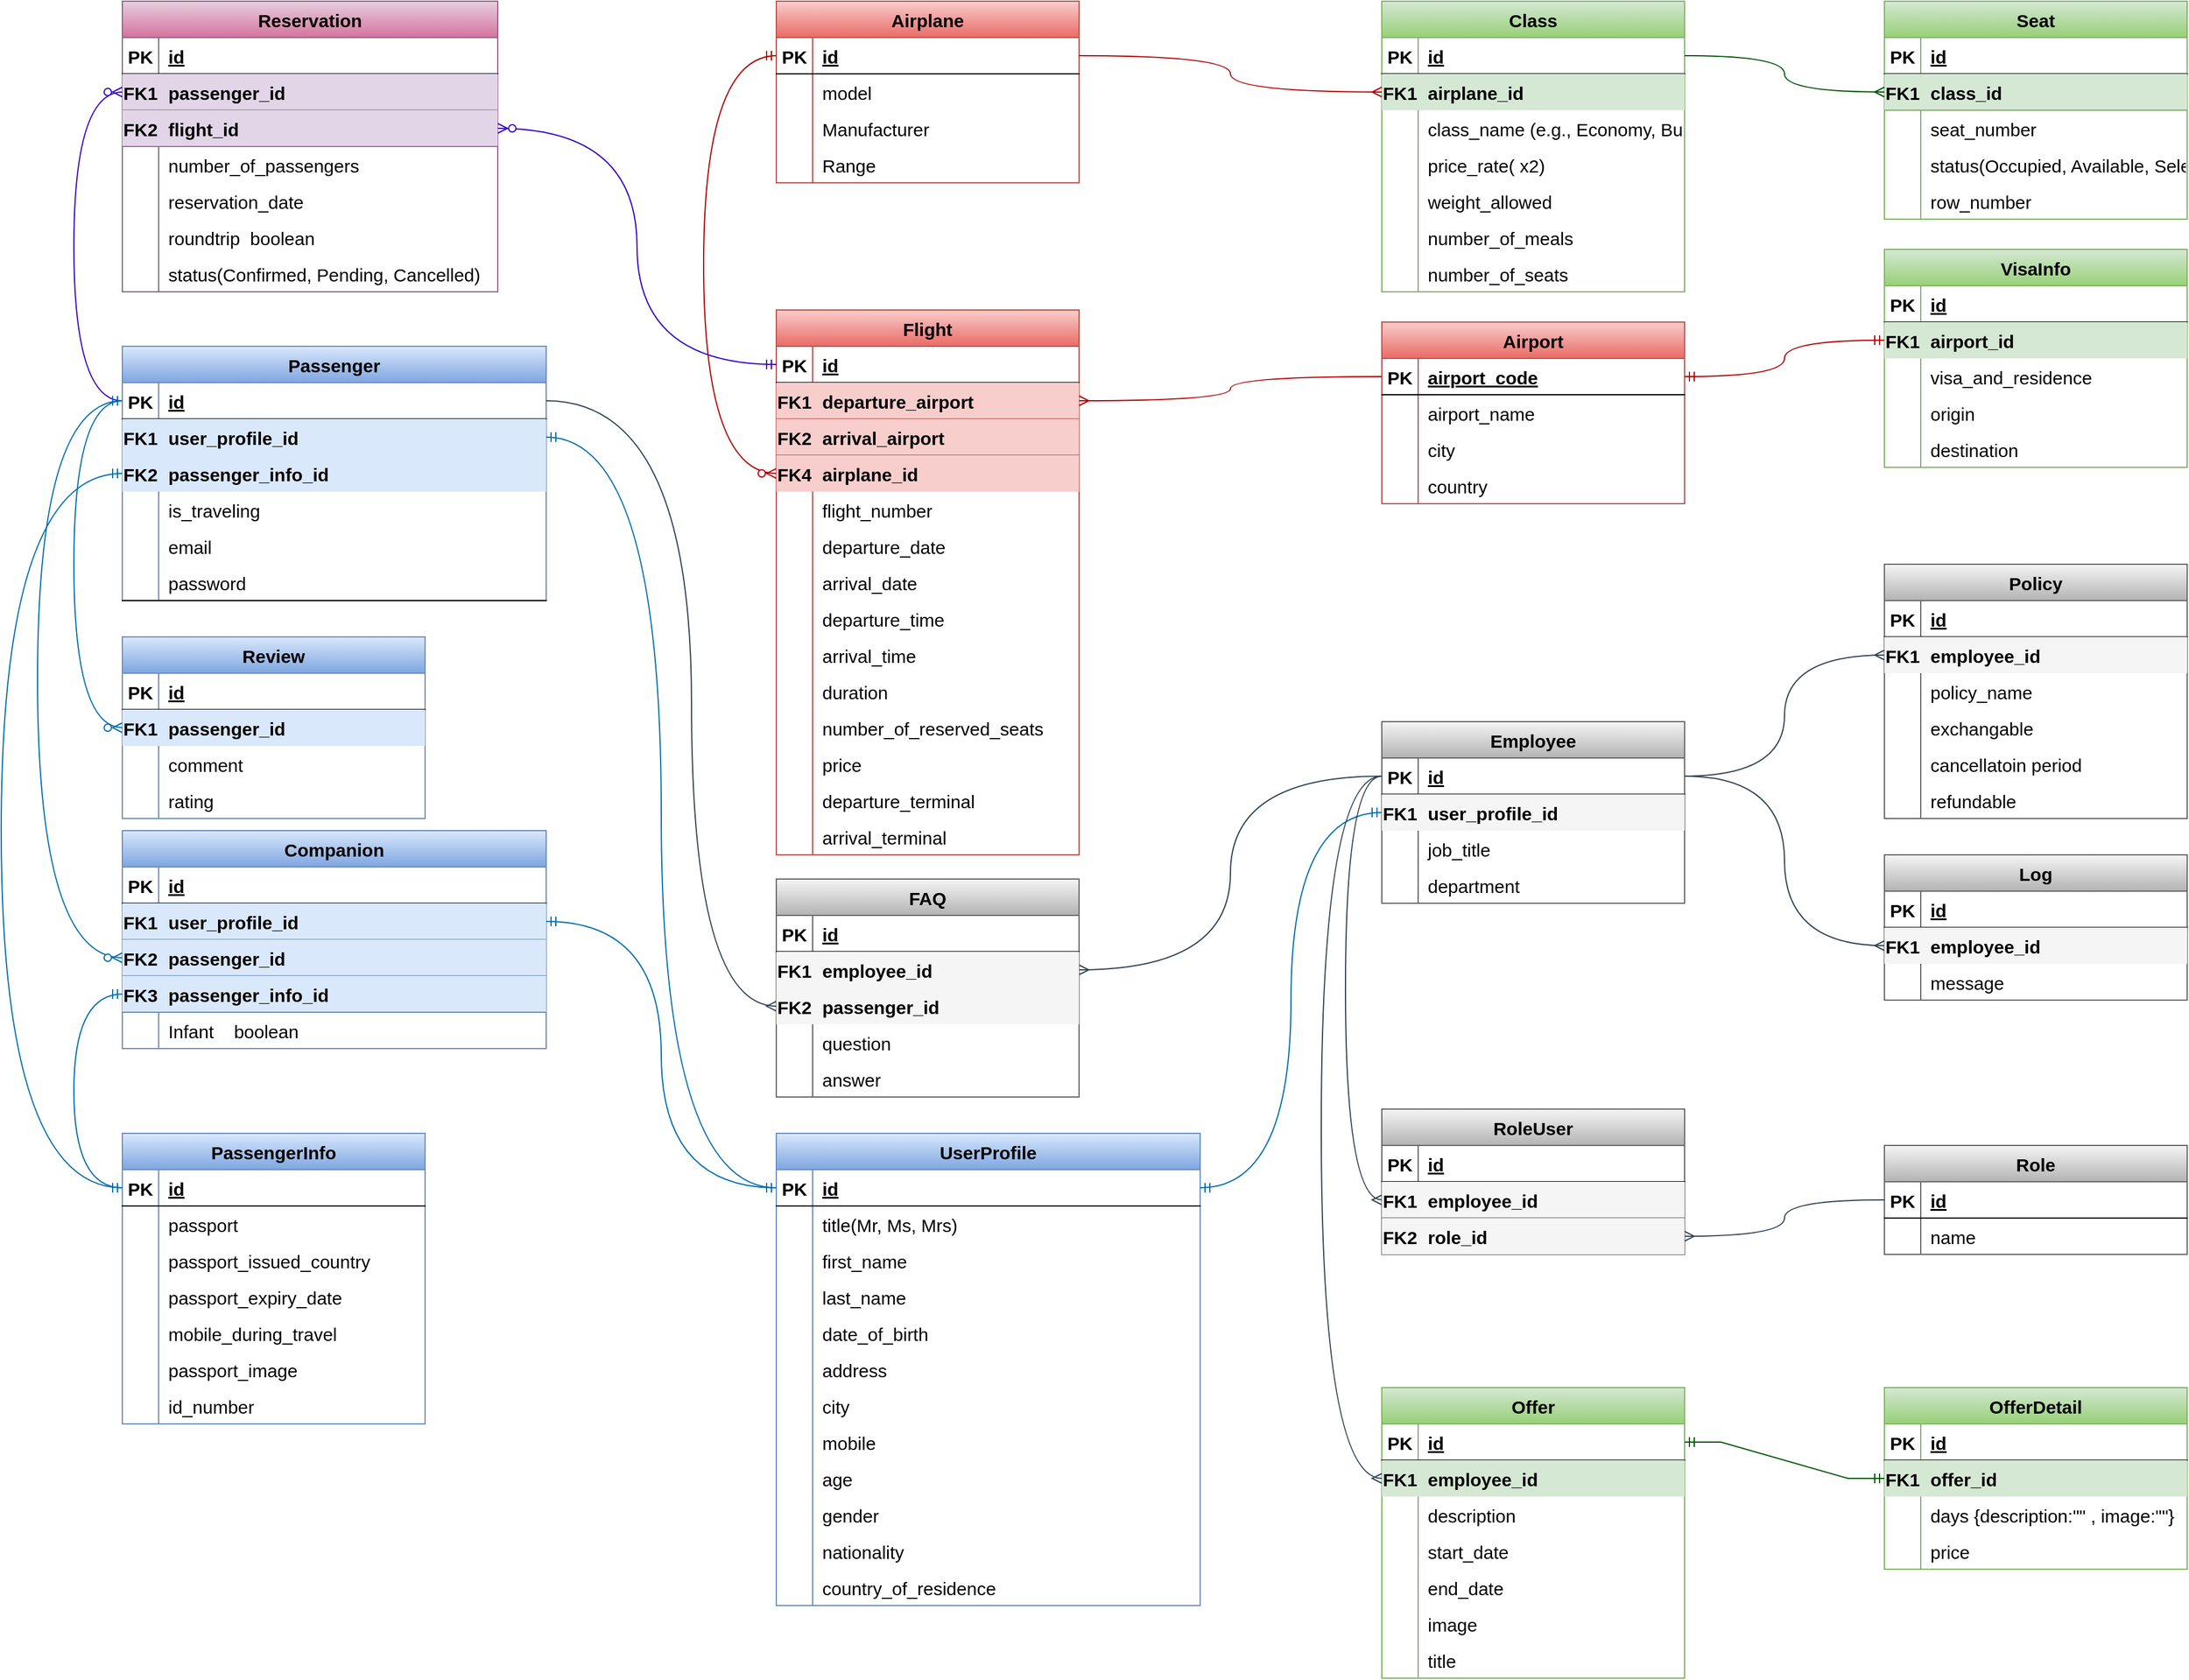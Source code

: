 <mxfile version="23.1.5" type="device">
  <diagram id="R2lEEEUBdFMjLlhIrx00" name="Page-1">
    <mxGraphModel dx="926" dy="1660" grid="1" gridSize="10" guides="1" tooltips="1" connect="1" arrows="1" fold="1" page="1" pageScale="1" pageWidth="850" pageHeight="1100" math="0" shadow="0" extFonts="Permanent Marker^https://fonts.googleapis.com/css?family=Permanent+Marker">
      <root>
        <mxCell id="0" />
        <mxCell id="1" parent="0" />
        <mxCell id="C-vyLk0tnHw3VtMMgP7b-2" value="Flight" style="shape=table;startSize=30;container=1;collapsible=1;childLayout=tableLayout;fixedRows=1;rowLines=0;fontStyle=1;align=center;resizeLast=1;fillColor=#f8cecc;gradientColor=#ea6b66;strokeColor=#b85450;fontSize=15;" parent="1" vertex="1">
          <mxGeometry x="950" y="-400" width="250" height="450" as="geometry" />
        </mxCell>
        <mxCell id="C-vyLk0tnHw3VtMMgP7b-3" value="" style="shape=partialRectangle;collapsible=0;dropTarget=0;pointerEvents=0;fillColor=none;points=[[0,0.5],[1,0.5]];portConstraint=eastwest;top=0;left=0;right=0;bottom=1;fontSize=15;" parent="C-vyLk0tnHw3VtMMgP7b-2" vertex="1">
          <mxGeometry y="30" width="250" height="30" as="geometry" />
        </mxCell>
        <mxCell id="C-vyLk0tnHw3VtMMgP7b-4" value="PK" style="shape=partialRectangle;overflow=hidden;connectable=0;fillColor=none;top=0;left=0;bottom=0;right=0;fontStyle=1;fontSize=15;" parent="C-vyLk0tnHw3VtMMgP7b-3" vertex="1">
          <mxGeometry width="30" height="30" as="geometry">
            <mxRectangle width="30" height="30" as="alternateBounds" />
          </mxGeometry>
        </mxCell>
        <mxCell id="C-vyLk0tnHw3VtMMgP7b-5" value="id" style="shape=partialRectangle;overflow=hidden;connectable=0;fillColor=none;top=0;left=0;bottom=0;right=0;align=left;spacingLeft=6;fontStyle=5;fontSize=15;" parent="C-vyLk0tnHw3VtMMgP7b-3" vertex="1">
          <mxGeometry x="30" width="220" height="30" as="geometry">
            <mxRectangle width="220" height="30" as="alternateBounds" />
          </mxGeometry>
        </mxCell>
        <mxCell id="C-vyLk0tnHw3VtMMgP7b-9" value="" style="shape=partialRectangle;collapsible=0;dropTarget=0;pointerEvents=0;fillColor=#f8cecc;points=[[0,0.5],[1,0.5]];portConstraint=eastwest;top=0;left=0;right=0;bottom=1;strokeColor=#b85450;fontSize=15;" parent="C-vyLk0tnHw3VtMMgP7b-2" vertex="1">
          <mxGeometry y="60" width="250" height="30" as="geometry" />
        </mxCell>
        <mxCell id="C-vyLk0tnHw3VtMMgP7b-10" value="FK1" style="shape=partialRectangle;overflow=hidden;connectable=0;fillColor=none;top=0;left=0;bottom=0;right=0;fontStyle=1;fontSize=15;" parent="C-vyLk0tnHw3VtMMgP7b-9" vertex="1">
          <mxGeometry width="30" height="30" as="geometry">
            <mxRectangle width="30" height="30" as="alternateBounds" />
          </mxGeometry>
        </mxCell>
        <mxCell id="C-vyLk0tnHw3VtMMgP7b-11" value="departure_airport" style="shape=partialRectangle;overflow=hidden;connectable=0;fillColor=none;top=0;left=0;bottom=0;right=0;align=left;spacingLeft=6;fontStyle=1;fontSize=15;" parent="C-vyLk0tnHw3VtMMgP7b-9" vertex="1">
          <mxGeometry x="30" width="220" height="30" as="geometry">
            <mxRectangle width="220" height="30" as="alternateBounds" />
          </mxGeometry>
        </mxCell>
        <mxCell id="N6HvQKU9AvgoaAZnmyu9-69" value="" style="shape=partialRectangle;collapsible=0;dropTarget=0;pointerEvents=0;fillColor=#f8cecc;points=[[0,0.5],[1,0.5]];portConstraint=eastwest;top=0;left=0;right=0;bottom=1;strokeColor=#b85450;fontSize=15;" parent="C-vyLk0tnHw3VtMMgP7b-2" vertex="1">
          <mxGeometry y="90" width="250" height="30" as="geometry" />
        </mxCell>
        <mxCell id="N6HvQKU9AvgoaAZnmyu9-70" value="FK2" style="shape=partialRectangle;overflow=hidden;connectable=0;fillColor=none;top=0;left=0;bottom=0;right=0;fontStyle=1;fontSize=15;" parent="N6HvQKU9AvgoaAZnmyu9-69" vertex="1">
          <mxGeometry width="30" height="30" as="geometry">
            <mxRectangle width="30" height="30" as="alternateBounds" />
          </mxGeometry>
        </mxCell>
        <mxCell id="N6HvQKU9AvgoaAZnmyu9-71" value="arrival_airport" style="shape=partialRectangle;overflow=hidden;connectable=0;fillColor=none;top=0;left=0;bottom=0;right=0;align=left;spacingLeft=6;fontStyle=1;fontSize=15;" parent="N6HvQKU9AvgoaAZnmyu9-69" vertex="1">
          <mxGeometry x="30" width="220" height="30" as="geometry">
            <mxRectangle width="220" height="30" as="alternateBounds" />
          </mxGeometry>
        </mxCell>
        <mxCell id="W5ikfuCE-jMvxcMGkCXp-23" value="" style="shape=partialRectangle;collapsible=0;dropTarget=0;pointerEvents=0;fillColor=#f8cecc;points=[[0,0.5],[1,0.5]];portConstraint=eastwest;top=0;left=0;right=0;bottom=0;strokeColor=#b85450;fontStyle=1;fontSize=15;" parent="C-vyLk0tnHw3VtMMgP7b-2" vertex="1">
          <mxGeometry y="120" width="250" height="30" as="geometry" />
        </mxCell>
        <mxCell id="W5ikfuCE-jMvxcMGkCXp-24" value="FK4" style="shape=partialRectangle;overflow=hidden;connectable=0;fillColor=none;top=0;left=0;bottom=0;right=0;fontStyle=1;fontSize=15;" parent="W5ikfuCE-jMvxcMGkCXp-23" vertex="1">
          <mxGeometry width="30" height="30" as="geometry">
            <mxRectangle width="30" height="30" as="alternateBounds" />
          </mxGeometry>
        </mxCell>
        <mxCell id="W5ikfuCE-jMvxcMGkCXp-25" value="airplane_id" style="shape=partialRectangle;overflow=hidden;connectable=0;fillColor=none;top=0;left=0;bottom=0;right=0;align=left;spacingLeft=6;fontStyle=1;fontSize=15;" parent="W5ikfuCE-jMvxcMGkCXp-23" vertex="1">
          <mxGeometry x="30" width="220" height="30" as="geometry">
            <mxRectangle width="220" height="30" as="alternateBounds" />
          </mxGeometry>
        </mxCell>
        <mxCell id="C-vyLk0tnHw3VtMMgP7b-6" value="" style="shape=partialRectangle;collapsible=0;dropTarget=0;pointerEvents=0;fillColor=none;points=[[0,0.5],[1,0.5]];portConstraint=eastwest;top=0;left=0;right=0;bottom=0;fontSize=15;" parent="C-vyLk0tnHw3VtMMgP7b-2" vertex="1">
          <mxGeometry y="150" width="250" height="30" as="geometry" />
        </mxCell>
        <mxCell id="C-vyLk0tnHw3VtMMgP7b-7" value="" style="shape=partialRectangle;overflow=hidden;connectable=0;fillColor=none;top=0;left=0;bottom=0;right=0;fontSize=15;" parent="C-vyLk0tnHw3VtMMgP7b-6" vertex="1">
          <mxGeometry width="30" height="30" as="geometry">
            <mxRectangle width="30" height="30" as="alternateBounds" />
          </mxGeometry>
        </mxCell>
        <mxCell id="C-vyLk0tnHw3VtMMgP7b-8" value="flight_number" style="shape=partialRectangle;overflow=hidden;connectable=0;fillColor=none;top=0;left=0;bottom=0;right=0;align=left;spacingLeft=6;fontSize=15;" parent="C-vyLk0tnHw3VtMMgP7b-6" vertex="1">
          <mxGeometry x="30" width="220" height="30" as="geometry">
            <mxRectangle width="220" height="30" as="alternateBounds" />
          </mxGeometry>
        </mxCell>
        <mxCell id="N6HvQKU9AvgoaAZnmyu9-72" value="" style="shape=partialRectangle;collapsible=0;dropTarget=0;pointerEvents=0;fillColor=none;points=[[0,0.5],[1,0.5]];portConstraint=eastwest;top=0;left=0;right=0;bottom=0;fontSize=15;" parent="C-vyLk0tnHw3VtMMgP7b-2" vertex="1">
          <mxGeometry y="180" width="250" height="30" as="geometry" />
        </mxCell>
        <mxCell id="N6HvQKU9AvgoaAZnmyu9-73" value="" style="shape=partialRectangle;overflow=hidden;connectable=0;fillColor=none;top=0;left=0;bottom=0;right=0;fontSize=15;" parent="N6HvQKU9AvgoaAZnmyu9-72" vertex="1">
          <mxGeometry width="30" height="30" as="geometry">
            <mxRectangle width="30" height="30" as="alternateBounds" />
          </mxGeometry>
        </mxCell>
        <mxCell id="N6HvQKU9AvgoaAZnmyu9-74" value="departure_date" style="shape=partialRectangle;overflow=hidden;connectable=0;fillColor=none;top=0;left=0;bottom=0;right=0;align=left;spacingLeft=6;fontSize=15;" parent="N6HvQKU9AvgoaAZnmyu9-72" vertex="1">
          <mxGeometry x="30" width="220" height="30" as="geometry">
            <mxRectangle width="220" height="30" as="alternateBounds" />
          </mxGeometry>
        </mxCell>
        <mxCell id="N6HvQKU9AvgoaAZnmyu9-75" value="" style="shape=partialRectangle;collapsible=0;dropTarget=0;pointerEvents=0;fillColor=none;points=[[0,0.5],[1,0.5]];portConstraint=eastwest;top=0;left=0;right=0;bottom=0;fontSize=15;" parent="C-vyLk0tnHw3VtMMgP7b-2" vertex="1">
          <mxGeometry y="210" width="250" height="30" as="geometry" />
        </mxCell>
        <mxCell id="N6HvQKU9AvgoaAZnmyu9-76" value="" style="shape=partialRectangle;overflow=hidden;connectable=0;fillColor=none;top=0;left=0;bottom=0;right=0;fontSize=15;" parent="N6HvQKU9AvgoaAZnmyu9-75" vertex="1">
          <mxGeometry width="30" height="30" as="geometry">
            <mxRectangle width="30" height="30" as="alternateBounds" />
          </mxGeometry>
        </mxCell>
        <mxCell id="N6HvQKU9AvgoaAZnmyu9-77" value="arrival_date" style="shape=partialRectangle;overflow=hidden;connectable=0;fillColor=none;top=0;left=0;bottom=0;right=0;align=left;spacingLeft=6;fontSize=15;" parent="N6HvQKU9AvgoaAZnmyu9-75" vertex="1">
          <mxGeometry x="30" width="220" height="30" as="geometry">
            <mxRectangle width="220" height="30" as="alternateBounds" />
          </mxGeometry>
        </mxCell>
        <mxCell id="N6HvQKU9AvgoaAZnmyu9-78" value="" style="shape=partialRectangle;collapsible=0;dropTarget=0;pointerEvents=0;fillColor=none;points=[[0,0.5],[1,0.5]];portConstraint=eastwest;top=0;left=0;right=0;bottom=0;fontSize=15;" parent="C-vyLk0tnHw3VtMMgP7b-2" vertex="1">
          <mxGeometry y="240" width="250" height="30" as="geometry" />
        </mxCell>
        <mxCell id="N6HvQKU9AvgoaAZnmyu9-79" value="" style="shape=partialRectangle;overflow=hidden;connectable=0;fillColor=none;top=0;left=0;bottom=0;right=0;fontSize=15;" parent="N6HvQKU9AvgoaAZnmyu9-78" vertex="1">
          <mxGeometry width="30" height="30" as="geometry">
            <mxRectangle width="30" height="30" as="alternateBounds" />
          </mxGeometry>
        </mxCell>
        <mxCell id="N6HvQKU9AvgoaAZnmyu9-80" value="departure_time" style="shape=partialRectangle;overflow=hidden;connectable=0;fillColor=none;top=0;left=0;bottom=0;right=0;align=left;spacingLeft=6;fontSize=15;" parent="N6HvQKU9AvgoaAZnmyu9-78" vertex="1">
          <mxGeometry x="30" width="220" height="30" as="geometry">
            <mxRectangle width="220" height="30" as="alternateBounds" />
          </mxGeometry>
        </mxCell>
        <mxCell id="N6HvQKU9AvgoaAZnmyu9-99" value="" style="shape=partialRectangle;collapsible=0;dropTarget=0;pointerEvents=0;fillColor=none;points=[[0,0.5],[1,0.5]];portConstraint=eastwest;top=0;left=0;right=0;bottom=0;fontSize=15;" parent="C-vyLk0tnHw3VtMMgP7b-2" vertex="1">
          <mxGeometry y="270" width="250" height="30" as="geometry" />
        </mxCell>
        <mxCell id="N6HvQKU9AvgoaAZnmyu9-100" value="" style="shape=partialRectangle;overflow=hidden;connectable=0;fillColor=none;top=0;left=0;bottom=0;right=0;fontSize=15;" parent="N6HvQKU9AvgoaAZnmyu9-99" vertex="1">
          <mxGeometry width="30" height="30" as="geometry">
            <mxRectangle width="30" height="30" as="alternateBounds" />
          </mxGeometry>
        </mxCell>
        <mxCell id="N6HvQKU9AvgoaAZnmyu9-101" value="arrival_time" style="shape=partialRectangle;overflow=hidden;connectable=0;fillColor=none;top=0;left=0;bottom=0;right=0;align=left;spacingLeft=6;fontSize=15;" parent="N6HvQKU9AvgoaAZnmyu9-99" vertex="1">
          <mxGeometry x="30" width="220" height="30" as="geometry">
            <mxRectangle width="220" height="30" as="alternateBounds" />
          </mxGeometry>
        </mxCell>
        <mxCell id="N6HvQKU9AvgoaAZnmyu9-102" value="" style="shape=partialRectangle;collapsible=0;dropTarget=0;pointerEvents=0;fillColor=none;points=[[0,0.5],[1,0.5]];portConstraint=eastwest;top=0;left=0;right=0;bottom=0;fontSize=15;" parent="C-vyLk0tnHw3VtMMgP7b-2" vertex="1">
          <mxGeometry y="300" width="250" height="30" as="geometry" />
        </mxCell>
        <mxCell id="N6HvQKU9AvgoaAZnmyu9-103" value="" style="shape=partialRectangle;overflow=hidden;connectable=0;fillColor=none;top=0;left=0;bottom=0;right=0;fontSize=15;" parent="N6HvQKU9AvgoaAZnmyu9-102" vertex="1">
          <mxGeometry width="30" height="30" as="geometry">
            <mxRectangle width="30" height="30" as="alternateBounds" />
          </mxGeometry>
        </mxCell>
        <mxCell id="N6HvQKU9AvgoaAZnmyu9-104" value="duration" style="shape=partialRectangle;overflow=hidden;connectable=0;fillColor=none;top=0;left=0;bottom=0;right=0;align=left;spacingLeft=6;fontSize=15;" parent="N6HvQKU9AvgoaAZnmyu9-102" vertex="1">
          <mxGeometry x="30" width="220" height="30" as="geometry">
            <mxRectangle width="220" height="30" as="alternateBounds" />
          </mxGeometry>
        </mxCell>
        <mxCell id="dR5cQ30TKKEdqCsCm7uZ-208" value="" style="shape=partialRectangle;collapsible=0;dropTarget=0;pointerEvents=0;fillColor=none;points=[[0,0.5],[1,0.5]];portConstraint=eastwest;top=0;left=0;right=0;bottom=0;fontSize=15;" parent="C-vyLk0tnHw3VtMMgP7b-2" vertex="1">
          <mxGeometry y="330" width="250" height="30" as="geometry" />
        </mxCell>
        <mxCell id="dR5cQ30TKKEdqCsCm7uZ-209" value="" style="shape=partialRectangle;overflow=hidden;connectable=0;fillColor=none;top=0;left=0;bottom=0;right=0;fontSize=15;" parent="dR5cQ30TKKEdqCsCm7uZ-208" vertex="1">
          <mxGeometry width="30" height="30" as="geometry">
            <mxRectangle width="30" height="30" as="alternateBounds" />
          </mxGeometry>
        </mxCell>
        <mxCell id="dR5cQ30TKKEdqCsCm7uZ-210" value="number_of_reserved_seats" style="shape=partialRectangle;overflow=hidden;connectable=0;fillColor=none;top=0;left=0;bottom=0;right=0;align=left;spacingLeft=6;fontSize=15;" parent="dR5cQ30TKKEdqCsCm7uZ-208" vertex="1">
          <mxGeometry x="30" width="220" height="30" as="geometry">
            <mxRectangle width="220" height="30" as="alternateBounds" />
          </mxGeometry>
        </mxCell>
        <mxCell id="W5ikfuCE-jMvxcMGkCXp-33" value="" style="shape=partialRectangle;collapsible=0;dropTarget=0;pointerEvents=0;fillColor=none;points=[[0,0.5],[1,0.5]];portConstraint=eastwest;top=0;left=0;right=0;bottom=0;fontSize=15;" parent="C-vyLk0tnHw3VtMMgP7b-2" vertex="1">
          <mxGeometry y="360" width="250" height="30" as="geometry" />
        </mxCell>
        <mxCell id="W5ikfuCE-jMvxcMGkCXp-34" value="" style="shape=partialRectangle;overflow=hidden;connectable=0;fillColor=none;top=0;left=0;bottom=0;right=0;fontSize=15;" parent="W5ikfuCE-jMvxcMGkCXp-33" vertex="1">
          <mxGeometry width="30" height="30" as="geometry">
            <mxRectangle width="30" height="30" as="alternateBounds" />
          </mxGeometry>
        </mxCell>
        <mxCell id="W5ikfuCE-jMvxcMGkCXp-35" value="price" style="shape=partialRectangle;overflow=hidden;connectable=0;fillColor=none;top=0;left=0;bottom=0;right=0;align=left;spacingLeft=6;fontSize=15;" parent="W5ikfuCE-jMvxcMGkCXp-33" vertex="1">
          <mxGeometry x="30" width="220" height="30" as="geometry">
            <mxRectangle width="220" height="30" as="alternateBounds" />
          </mxGeometry>
        </mxCell>
        <mxCell id="W5ikfuCE-jMvxcMGkCXp-71" value="" style="shape=partialRectangle;collapsible=0;dropTarget=0;pointerEvents=0;fillColor=none;points=[[0,0.5],[1,0.5]];portConstraint=eastwest;top=0;left=0;right=0;bottom=0;fontSize=15;" parent="C-vyLk0tnHw3VtMMgP7b-2" vertex="1">
          <mxGeometry y="390" width="250" height="30" as="geometry" />
        </mxCell>
        <mxCell id="W5ikfuCE-jMvxcMGkCXp-72" value="" style="shape=partialRectangle;overflow=hidden;connectable=0;fillColor=none;top=0;left=0;bottom=0;right=0;fontSize=15;" parent="W5ikfuCE-jMvxcMGkCXp-71" vertex="1">
          <mxGeometry width="30" height="30" as="geometry">
            <mxRectangle width="30" height="30" as="alternateBounds" />
          </mxGeometry>
        </mxCell>
        <mxCell id="W5ikfuCE-jMvxcMGkCXp-73" value="departure_terminal" style="shape=partialRectangle;overflow=hidden;connectable=0;fillColor=none;top=0;left=0;bottom=0;right=0;align=left;spacingLeft=6;fontSize=15;" parent="W5ikfuCE-jMvxcMGkCXp-71" vertex="1">
          <mxGeometry x="30" width="220" height="30" as="geometry">
            <mxRectangle width="220" height="30" as="alternateBounds" />
          </mxGeometry>
        </mxCell>
        <mxCell id="IXOCcekTgv8bUIMyaucs-2" value="" style="shape=partialRectangle;collapsible=0;dropTarget=0;pointerEvents=0;fillColor=none;points=[[0,0.5],[1,0.5]];portConstraint=eastwest;top=0;left=0;right=0;bottom=0;fontSize=15;" parent="C-vyLk0tnHw3VtMMgP7b-2" vertex="1">
          <mxGeometry y="420" width="250" height="30" as="geometry" />
        </mxCell>
        <mxCell id="IXOCcekTgv8bUIMyaucs-3" value="" style="shape=partialRectangle;overflow=hidden;connectable=0;fillColor=none;top=0;left=0;bottom=0;right=0;fontSize=15;" parent="IXOCcekTgv8bUIMyaucs-2" vertex="1">
          <mxGeometry width="30" height="30" as="geometry">
            <mxRectangle width="30" height="30" as="alternateBounds" />
          </mxGeometry>
        </mxCell>
        <mxCell id="IXOCcekTgv8bUIMyaucs-4" value="arrival_terminal" style="shape=partialRectangle;overflow=hidden;connectable=0;fillColor=none;top=0;left=0;bottom=0;right=0;align=left;spacingLeft=6;fontSize=15;" parent="IXOCcekTgv8bUIMyaucs-2" vertex="1">
          <mxGeometry x="30" width="220" height="30" as="geometry">
            <mxRectangle width="220" height="30" as="alternateBounds" />
          </mxGeometry>
        </mxCell>
        <mxCell id="C-vyLk0tnHw3VtMMgP7b-13" value="Reservation" style="shape=table;startSize=30;container=1;collapsible=1;childLayout=tableLayout;fixedRows=1;rowLines=0;fontStyle=1;align=center;resizeLast=1;fillColor=#e6d0de;gradientColor=#d5739d;strokeColor=#996185;fontSize=15;" parent="1" vertex="1">
          <mxGeometry x="410" y="-655" width="310" height="240" as="geometry" />
        </mxCell>
        <mxCell id="C-vyLk0tnHw3VtMMgP7b-14" value="" style="shape=partialRectangle;collapsible=0;dropTarget=0;pointerEvents=0;fillColor=none;points=[[0,0.5],[1,0.5]];portConstraint=eastwest;top=0;left=0;right=0;bottom=1;fontSize=15;" parent="C-vyLk0tnHw3VtMMgP7b-13" vertex="1">
          <mxGeometry y="30" width="310" height="30" as="geometry" />
        </mxCell>
        <mxCell id="C-vyLk0tnHw3VtMMgP7b-15" value="PK" style="shape=partialRectangle;overflow=hidden;connectable=0;fillColor=none;top=0;left=0;bottom=0;right=0;fontStyle=1;fontSize=15;" parent="C-vyLk0tnHw3VtMMgP7b-14" vertex="1">
          <mxGeometry width="30" height="30" as="geometry">
            <mxRectangle width="30" height="30" as="alternateBounds" />
          </mxGeometry>
        </mxCell>
        <mxCell id="C-vyLk0tnHw3VtMMgP7b-16" value="id" style="shape=partialRectangle;overflow=hidden;connectable=0;fillColor=none;top=0;left=0;bottom=0;right=0;align=left;spacingLeft=6;fontStyle=5;fontSize=15;" parent="C-vyLk0tnHw3VtMMgP7b-14" vertex="1">
          <mxGeometry x="30" width="280" height="30" as="geometry">
            <mxRectangle width="280" height="30" as="alternateBounds" />
          </mxGeometry>
        </mxCell>
        <mxCell id="C-vyLk0tnHw3VtMMgP7b-17" value="" style="shape=partialRectangle;collapsible=0;dropTarget=0;pointerEvents=0;fillColor=#e1d5e7;points=[[0,0.5],[1,0.5]];portConstraint=eastwest;top=0;left=0;right=0;bottom=1;strokeColor=#9673a6;fontSize=15;" parent="C-vyLk0tnHw3VtMMgP7b-13" vertex="1">
          <mxGeometry y="60" width="310" height="30" as="geometry" />
        </mxCell>
        <mxCell id="C-vyLk0tnHw3VtMMgP7b-18" value="FK1" style="shape=partialRectangle;overflow=hidden;connectable=0;fillColor=none;top=0;left=0;bottom=0;right=0;fontStyle=1;fontSize=15;" parent="C-vyLk0tnHw3VtMMgP7b-17" vertex="1">
          <mxGeometry width="30" height="30" as="geometry">
            <mxRectangle width="30" height="30" as="alternateBounds" />
          </mxGeometry>
        </mxCell>
        <mxCell id="C-vyLk0tnHw3VtMMgP7b-19" value="passenger_id" style="shape=partialRectangle;overflow=hidden;connectable=0;fillColor=none;top=0;left=0;bottom=0;right=0;align=left;spacingLeft=6;fontStyle=1;fontSize=15;" parent="C-vyLk0tnHw3VtMMgP7b-17" vertex="1">
          <mxGeometry x="30" width="280" height="30" as="geometry">
            <mxRectangle width="280" height="30" as="alternateBounds" />
          </mxGeometry>
        </mxCell>
        <mxCell id="Y27HXPmCRM8rQvlR0Hez-47" value="" style="shape=partialRectangle;collapsible=0;dropTarget=0;pointerEvents=0;fillColor=#e1d5e7;points=[[0,0.5],[1,0.5]];portConstraint=eastwest;top=0;left=0;right=0;bottom=1;strokeColor=#9673a6;fontSize=15;" parent="C-vyLk0tnHw3VtMMgP7b-13" vertex="1">
          <mxGeometry y="90" width="310" height="30" as="geometry" />
        </mxCell>
        <mxCell id="Y27HXPmCRM8rQvlR0Hez-48" value="FK2" style="shape=partialRectangle;overflow=hidden;connectable=0;fillColor=none;top=0;left=0;bottom=0;right=0;fontStyle=1;fontSize=15;" parent="Y27HXPmCRM8rQvlR0Hez-47" vertex="1">
          <mxGeometry width="30" height="30" as="geometry">
            <mxRectangle width="30" height="30" as="alternateBounds" />
          </mxGeometry>
        </mxCell>
        <mxCell id="Y27HXPmCRM8rQvlR0Hez-49" value="flight_id" style="shape=partialRectangle;overflow=hidden;connectable=0;fillColor=none;top=0;left=0;bottom=0;right=0;align=left;spacingLeft=6;fontStyle=1;fontSize=15;" parent="Y27HXPmCRM8rQvlR0Hez-47" vertex="1">
          <mxGeometry x="30" width="280" height="30" as="geometry">
            <mxRectangle width="280" height="30" as="alternateBounds" />
          </mxGeometry>
        </mxCell>
        <mxCell id="N6HvQKU9AvgoaAZnmyu9-44" value="" style="shape=partialRectangle;collapsible=0;dropTarget=0;pointerEvents=0;fillColor=none;points=[[0,0.5],[1,0.5]];portConstraint=eastwest;top=0;left=0;right=0;bottom=0;fontSize=15;" parent="C-vyLk0tnHw3VtMMgP7b-13" vertex="1">
          <mxGeometry y="120" width="310" height="30" as="geometry" />
        </mxCell>
        <mxCell id="N6HvQKU9AvgoaAZnmyu9-45" value="" style="shape=partialRectangle;overflow=hidden;connectable=0;fillColor=none;top=0;left=0;bottom=0;right=0;fontSize=15;" parent="N6HvQKU9AvgoaAZnmyu9-44" vertex="1">
          <mxGeometry width="30" height="30" as="geometry">
            <mxRectangle width="30" height="30" as="alternateBounds" />
          </mxGeometry>
        </mxCell>
        <mxCell id="N6HvQKU9AvgoaAZnmyu9-46" value="number_of_passengers" style="shape=partialRectangle;overflow=hidden;connectable=0;fillColor=none;top=0;left=0;bottom=0;right=0;align=left;spacingLeft=6;fontSize=15;" parent="N6HvQKU9AvgoaAZnmyu9-44" vertex="1">
          <mxGeometry x="30" width="280" height="30" as="geometry">
            <mxRectangle width="280" height="30" as="alternateBounds" />
          </mxGeometry>
        </mxCell>
        <mxCell id="dR5cQ30TKKEdqCsCm7uZ-68" value="" style="shape=partialRectangle;collapsible=0;dropTarget=0;pointerEvents=0;fillColor=none;points=[[0,0.5],[1,0.5]];portConstraint=eastwest;top=0;left=0;right=0;bottom=0;fontSize=15;" parent="C-vyLk0tnHw3VtMMgP7b-13" vertex="1">
          <mxGeometry y="150" width="310" height="30" as="geometry" />
        </mxCell>
        <mxCell id="dR5cQ30TKKEdqCsCm7uZ-69" value="" style="shape=partialRectangle;overflow=hidden;connectable=0;fillColor=none;top=0;left=0;bottom=0;right=0;fontSize=15;" parent="dR5cQ30TKKEdqCsCm7uZ-68" vertex="1">
          <mxGeometry width="30" height="30" as="geometry">
            <mxRectangle width="30" height="30" as="alternateBounds" />
          </mxGeometry>
        </mxCell>
        <mxCell id="dR5cQ30TKKEdqCsCm7uZ-70" value="reservation_date" style="shape=partialRectangle;overflow=hidden;connectable=0;fillColor=none;top=0;left=0;bottom=0;right=0;align=left;spacingLeft=6;fontSize=15;" parent="dR5cQ30TKKEdqCsCm7uZ-68" vertex="1">
          <mxGeometry x="30" width="280" height="30" as="geometry">
            <mxRectangle width="280" height="30" as="alternateBounds" />
          </mxGeometry>
        </mxCell>
        <mxCell id="W5ikfuCE-jMvxcMGkCXp-45" value="" style="shape=partialRectangle;collapsible=0;dropTarget=0;pointerEvents=0;fillColor=none;points=[[0,0.5],[1,0.5]];portConstraint=eastwest;top=0;left=0;right=0;bottom=0;fontSize=15;" parent="C-vyLk0tnHw3VtMMgP7b-13" vertex="1">
          <mxGeometry y="180" width="310" height="30" as="geometry" />
        </mxCell>
        <mxCell id="W5ikfuCE-jMvxcMGkCXp-46" value="" style="shape=partialRectangle;overflow=hidden;connectable=0;fillColor=none;top=0;left=0;bottom=0;right=0;fontSize=15;" parent="W5ikfuCE-jMvxcMGkCXp-45" vertex="1">
          <mxGeometry width="30" height="30" as="geometry">
            <mxRectangle width="30" height="30" as="alternateBounds" />
          </mxGeometry>
        </mxCell>
        <mxCell id="W5ikfuCE-jMvxcMGkCXp-47" value="roundtrip  boolean" style="shape=partialRectangle;overflow=hidden;connectable=0;fillColor=none;top=0;left=0;bottom=0;right=0;align=left;spacingLeft=6;fontSize=15;" parent="W5ikfuCE-jMvxcMGkCXp-45" vertex="1">
          <mxGeometry x="30" width="280" height="30" as="geometry">
            <mxRectangle width="280" height="30" as="alternateBounds" />
          </mxGeometry>
        </mxCell>
        <mxCell id="dR5cQ30TKKEdqCsCm7uZ-71" value="" style="shape=partialRectangle;collapsible=0;dropTarget=0;pointerEvents=0;fillColor=none;points=[[0,0.5],[1,0.5]];portConstraint=eastwest;top=0;left=0;right=0;bottom=0;fontSize=15;" parent="C-vyLk0tnHw3VtMMgP7b-13" vertex="1">
          <mxGeometry y="210" width="310" height="30" as="geometry" />
        </mxCell>
        <mxCell id="dR5cQ30TKKEdqCsCm7uZ-72" value="" style="shape=partialRectangle;overflow=hidden;connectable=0;fillColor=none;top=0;left=0;bottom=0;right=0;fontSize=15;" parent="dR5cQ30TKKEdqCsCm7uZ-71" vertex="1">
          <mxGeometry width="30" height="30" as="geometry">
            <mxRectangle width="30" height="30" as="alternateBounds" />
          </mxGeometry>
        </mxCell>
        <mxCell id="dR5cQ30TKKEdqCsCm7uZ-73" value="status(Confirmed, Pending, Cancelled)" style="shape=partialRectangle;overflow=hidden;connectable=0;fillColor=none;top=0;left=0;bottom=0;right=0;align=left;spacingLeft=6;fontSize=15;" parent="dR5cQ30TKKEdqCsCm7uZ-71" vertex="1">
          <mxGeometry x="30" width="280" height="30" as="geometry">
            <mxRectangle width="280" height="30" as="alternateBounds" />
          </mxGeometry>
        </mxCell>
        <mxCell id="C-vyLk0tnHw3VtMMgP7b-23" value="UserProfile" style="shape=table;startSize=30;container=1;collapsible=1;childLayout=tableLayout;fixedRows=1;rowLines=0;fontStyle=1;align=center;resizeLast=1;fillColor=#dae8fc;gradientColor=#7ea6e0;strokeColor=#6c8ebf;fontSize=15;" parent="1" vertex="1">
          <mxGeometry x="950" y="280" width="350" height="390" as="geometry">
            <mxRectangle x="950" y="280" width="120" height="30" as="alternateBounds" />
          </mxGeometry>
        </mxCell>
        <mxCell id="C-vyLk0tnHw3VtMMgP7b-24" value="" style="shape=partialRectangle;collapsible=0;dropTarget=0;pointerEvents=0;fillColor=none;points=[[0,0.5],[1,0.5]];portConstraint=eastwest;top=0;left=0;right=0;bottom=1;fontSize=15;" parent="C-vyLk0tnHw3VtMMgP7b-23" vertex="1">
          <mxGeometry y="30" width="350" height="30" as="geometry" />
        </mxCell>
        <mxCell id="C-vyLk0tnHw3VtMMgP7b-25" value="PK" style="shape=partialRectangle;overflow=hidden;connectable=0;fillColor=none;top=0;left=0;bottom=0;right=0;fontStyle=1;fontSize=15;" parent="C-vyLk0tnHw3VtMMgP7b-24" vertex="1">
          <mxGeometry width="30" height="30" as="geometry">
            <mxRectangle width="30" height="30" as="alternateBounds" />
          </mxGeometry>
        </mxCell>
        <mxCell id="C-vyLk0tnHw3VtMMgP7b-26" value="id" style="shape=partialRectangle;overflow=hidden;connectable=0;fillColor=none;top=0;left=0;bottom=0;right=0;align=left;spacingLeft=6;fontStyle=5;fontSize=15;" parent="C-vyLk0tnHw3VtMMgP7b-24" vertex="1">
          <mxGeometry x="30" width="320" height="30" as="geometry">
            <mxRectangle width="320" height="30" as="alternateBounds" />
          </mxGeometry>
        </mxCell>
        <mxCell id="W5ikfuCE-jMvxcMGkCXp-300" value="" style="shape=partialRectangle;collapsible=0;dropTarget=0;pointerEvents=0;fillColor=none;points=[[0,0.5],[1,0.5]];portConstraint=eastwest;top=0;left=0;right=0;bottom=0;fontSize=15;" parent="C-vyLk0tnHw3VtMMgP7b-23" vertex="1">
          <mxGeometry y="60" width="350" height="30" as="geometry" />
        </mxCell>
        <mxCell id="W5ikfuCE-jMvxcMGkCXp-301" value="" style="shape=partialRectangle;overflow=hidden;connectable=0;fillColor=none;top=0;left=0;bottom=0;right=0;fontSize=15;" parent="W5ikfuCE-jMvxcMGkCXp-300" vertex="1">
          <mxGeometry width="30" height="30" as="geometry">
            <mxRectangle width="30" height="30" as="alternateBounds" />
          </mxGeometry>
        </mxCell>
        <mxCell id="W5ikfuCE-jMvxcMGkCXp-302" value="title(Mr, Ms, Mrs)" style="shape=partialRectangle;overflow=hidden;connectable=0;fillColor=none;top=0;left=0;bottom=0;right=0;align=left;spacingLeft=6;fontSize=15;" parent="W5ikfuCE-jMvxcMGkCXp-300" vertex="1">
          <mxGeometry x="30" width="320" height="30" as="geometry">
            <mxRectangle width="320" height="30" as="alternateBounds" />
          </mxGeometry>
        </mxCell>
        <mxCell id="C-vyLk0tnHw3VtMMgP7b-27" value="" style="shape=partialRectangle;collapsible=0;dropTarget=0;pointerEvents=0;fillColor=none;points=[[0,0.5],[1,0.5]];portConstraint=eastwest;top=0;left=0;right=0;bottom=0;fontSize=15;" parent="C-vyLk0tnHw3VtMMgP7b-23" vertex="1">
          <mxGeometry y="90" width="350" height="30" as="geometry" />
        </mxCell>
        <mxCell id="C-vyLk0tnHw3VtMMgP7b-28" value="" style="shape=partialRectangle;overflow=hidden;connectable=0;fillColor=none;top=0;left=0;bottom=0;right=0;fontSize=15;" parent="C-vyLk0tnHw3VtMMgP7b-27" vertex="1">
          <mxGeometry width="30" height="30" as="geometry">
            <mxRectangle width="30" height="30" as="alternateBounds" />
          </mxGeometry>
        </mxCell>
        <mxCell id="C-vyLk0tnHw3VtMMgP7b-29" value="first_name" style="shape=partialRectangle;overflow=hidden;connectable=0;fillColor=none;top=0;left=0;bottom=0;right=0;align=left;spacingLeft=6;fontSize=15;" parent="C-vyLk0tnHw3VtMMgP7b-27" vertex="1">
          <mxGeometry x="30" width="320" height="30" as="geometry">
            <mxRectangle width="320" height="30" as="alternateBounds" />
          </mxGeometry>
        </mxCell>
        <mxCell id="N6HvQKU9AvgoaAZnmyu9-22" value="" style="shape=partialRectangle;collapsible=0;dropTarget=0;pointerEvents=0;fillColor=none;points=[[0,0.5],[1,0.5]];portConstraint=eastwest;top=0;left=0;right=0;bottom=0;fontSize=15;" parent="C-vyLk0tnHw3VtMMgP7b-23" vertex="1">
          <mxGeometry y="120" width="350" height="30" as="geometry" />
        </mxCell>
        <mxCell id="N6HvQKU9AvgoaAZnmyu9-23" value="" style="shape=partialRectangle;overflow=hidden;connectable=0;fillColor=none;top=0;left=0;bottom=0;right=0;fontSize=15;" parent="N6HvQKU9AvgoaAZnmyu9-22" vertex="1">
          <mxGeometry width="30" height="30" as="geometry">
            <mxRectangle width="30" height="30" as="alternateBounds" />
          </mxGeometry>
        </mxCell>
        <mxCell id="N6HvQKU9AvgoaAZnmyu9-24" value="last_name" style="shape=partialRectangle;overflow=hidden;connectable=0;fillColor=none;top=0;left=0;bottom=0;right=0;align=left;spacingLeft=6;fontSize=15;" parent="N6HvQKU9AvgoaAZnmyu9-22" vertex="1">
          <mxGeometry x="30" width="320" height="30" as="geometry">
            <mxRectangle width="320" height="30" as="alternateBounds" />
          </mxGeometry>
        </mxCell>
        <mxCell id="N6HvQKU9AvgoaAZnmyu9-25" value="" style="shape=partialRectangle;collapsible=0;dropTarget=0;pointerEvents=0;fillColor=none;points=[[0,0.5],[1,0.5]];portConstraint=eastwest;top=0;left=0;right=0;bottom=0;fontSize=15;" parent="C-vyLk0tnHw3VtMMgP7b-23" vertex="1">
          <mxGeometry y="150" width="350" height="30" as="geometry" />
        </mxCell>
        <mxCell id="N6HvQKU9AvgoaAZnmyu9-26" value="" style="shape=partialRectangle;overflow=hidden;connectable=0;fillColor=none;top=0;left=0;bottom=0;right=0;fontSize=15;" parent="N6HvQKU9AvgoaAZnmyu9-25" vertex="1">
          <mxGeometry width="30" height="30" as="geometry">
            <mxRectangle width="30" height="30" as="alternateBounds" />
          </mxGeometry>
        </mxCell>
        <mxCell id="N6HvQKU9AvgoaAZnmyu9-27" value="date_of_birth" style="shape=partialRectangle;overflow=hidden;connectable=0;fillColor=none;top=0;left=0;bottom=0;right=0;align=left;spacingLeft=6;fontSize=15;" parent="N6HvQKU9AvgoaAZnmyu9-25" vertex="1">
          <mxGeometry x="30" width="320" height="30" as="geometry">
            <mxRectangle width="320" height="30" as="alternateBounds" />
          </mxGeometry>
        </mxCell>
        <mxCell id="N6HvQKU9AvgoaAZnmyu9-81" value="" style="shape=partialRectangle;collapsible=0;dropTarget=0;pointerEvents=0;fillColor=none;points=[[0,0.5],[1,0.5]];portConstraint=eastwest;top=0;left=0;right=0;bottom=0;fontSize=15;" parent="C-vyLk0tnHw3VtMMgP7b-23" vertex="1">
          <mxGeometry y="180" width="350" height="30" as="geometry" />
        </mxCell>
        <mxCell id="N6HvQKU9AvgoaAZnmyu9-82" value="" style="shape=partialRectangle;overflow=hidden;connectable=0;fillColor=none;top=0;left=0;bottom=0;right=0;fontSize=15;" parent="N6HvQKU9AvgoaAZnmyu9-81" vertex="1">
          <mxGeometry width="30" height="30" as="geometry">
            <mxRectangle width="30" height="30" as="alternateBounds" />
          </mxGeometry>
        </mxCell>
        <mxCell id="N6HvQKU9AvgoaAZnmyu9-83" value="address" style="shape=partialRectangle;overflow=hidden;connectable=0;fillColor=none;top=0;left=0;bottom=0;right=0;align=left;spacingLeft=6;fontSize=15;" parent="N6HvQKU9AvgoaAZnmyu9-81" vertex="1">
          <mxGeometry x="30" width="320" height="30" as="geometry">
            <mxRectangle width="320" height="30" as="alternateBounds" />
          </mxGeometry>
        </mxCell>
        <mxCell id="N6HvQKU9AvgoaAZnmyu9-84" value="" style="shape=partialRectangle;collapsible=0;dropTarget=0;pointerEvents=0;fillColor=none;points=[[0,0.5],[1,0.5]];portConstraint=eastwest;top=0;left=0;right=0;bottom=0;fontSize=15;" parent="C-vyLk0tnHw3VtMMgP7b-23" vertex="1">
          <mxGeometry y="210" width="350" height="30" as="geometry" />
        </mxCell>
        <mxCell id="N6HvQKU9AvgoaAZnmyu9-85" value="" style="shape=partialRectangle;overflow=hidden;connectable=0;fillColor=none;top=0;left=0;bottom=0;right=0;fontSize=15;" parent="N6HvQKU9AvgoaAZnmyu9-84" vertex="1">
          <mxGeometry width="30" height="30" as="geometry">
            <mxRectangle width="30" height="30" as="alternateBounds" />
          </mxGeometry>
        </mxCell>
        <mxCell id="N6HvQKU9AvgoaAZnmyu9-86" value="city" style="shape=partialRectangle;overflow=hidden;connectable=0;fillColor=none;top=0;left=0;bottom=0;right=0;align=left;spacingLeft=6;fontSize=15;" parent="N6HvQKU9AvgoaAZnmyu9-84" vertex="1">
          <mxGeometry x="30" width="320" height="30" as="geometry">
            <mxRectangle width="320" height="30" as="alternateBounds" />
          </mxGeometry>
        </mxCell>
        <mxCell id="N6HvQKU9AvgoaAZnmyu9-87" value="" style="shape=partialRectangle;collapsible=0;dropTarget=0;pointerEvents=0;fillColor=none;points=[[0,0.5],[1,0.5]];portConstraint=eastwest;top=0;left=0;right=0;bottom=0;fontSize=15;" parent="C-vyLk0tnHw3VtMMgP7b-23" vertex="1">
          <mxGeometry y="240" width="350" height="30" as="geometry" />
        </mxCell>
        <mxCell id="N6HvQKU9AvgoaAZnmyu9-88" value="" style="shape=partialRectangle;overflow=hidden;connectable=0;fillColor=none;top=0;left=0;bottom=0;right=0;fontSize=15;" parent="N6HvQKU9AvgoaAZnmyu9-87" vertex="1">
          <mxGeometry width="30" height="30" as="geometry">
            <mxRectangle width="30" height="30" as="alternateBounds" />
          </mxGeometry>
        </mxCell>
        <mxCell id="N6HvQKU9AvgoaAZnmyu9-89" value="mobile" style="shape=partialRectangle;overflow=hidden;connectable=0;fillColor=none;top=0;left=0;bottom=0;right=0;align=left;spacingLeft=6;fontSize=15;" parent="N6HvQKU9AvgoaAZnmyu9-87" vertex="1">
          <mxGeometry x="30" width="320" height="30" as="geometry">
            <mxRectangle width="320" height="30" as="alternateBounds" />
          </mxGeometry>
        </mxCell>
        <mxCell id="N6HvQKU9AvgoaAZnmyu9-90" value="" style="shape=partialRectangle;collapsible=0;dropTarget=0;pointerEvents=0;fillColor=none;points=[[0,0.5],[1,0.5]];portConstraint=eastwest;top=0;left=0;right=0;bottom=0;fontSize=15;" parent="C-vyLk0tnHw3VtMMgP7b-23" vertex="1">
          <mxGeometry y="270" width="350" height="30" as="geometry" />
        </mxCell>
        <mxCell id="N6HvQKU9AvgoaAZnmyu9-91" value="" style="shape=partialRectangle;overflow=hidden;connectable=0;fillColor=none;top=0;left=0;bottom=0;right=0;fontSize=15;" parent="N6HvQKU9AvgoaAZnmyu9-90" vertex="1">
          <mxGeometry width="30" height="30" as="geometry">
            <mxRectangle width="30" height="30" as="alternateBounds" />
          </mxGeometry>
        </mxCell>
        <mxCell id="N6HvQKU9AvgoaAZnmyu9-92" value="age" style="shape=partialRectangle;overflow=hidden;connectable=0;fillColor=none;top=0;left=0;bottom=0;right=0;align=left;spacingLeft=6;fontSize=15;" parent="N6HvQKU9AvgoaAZnmyu9-90" vertex="1">
          <mxGeometry x="30" width="320" height="30" as="geometry">
            <mxRectangle width="320" height="30" as="alternateBounds" />
          </mxGeometry>
        </mxCell>
        <mxCell id="N6HvQKU9AvgoaAZnmyu9-93" value="" style="shape=partialRectangle;collapsible=0;dropTarget=0;pointerEvents=0;fillColor=none;points=[[0,0.5],[1,0.5]];portConstraint=eastwest;top=0;left=0;right=0;bottom=0;fontSize=15;" parent="C-vyLk0tnHw3VtMMgP7b-23" vertex="1">
          <mxGeometry y="300" width="350" height="30" as="geometry" />
        </mxCell>
        <mxCell id="N6HvQKU9AvgoaAZnmyu9-94" value="" style="shape=partialRectangle;overflow=hidden;connectable=0;fillColor=none;top=0;left=0;bottom=0;right=0;fontSize=15;" parent="N6HvQKU9AvgoaAZnmyu9-93" vertex="1">
          <mxGeometry width="30" height="30" as="geometry">
            <mxRectangle width="30" height="30" as="alternateBounds" />
          </mxGeometry>
        </mxCell>
        <mxCell id="N6HvQKU9AvgoaAZnmyu9-95" value="gender" style="shape=partialRectangle;overflow=hidden;connectable=0;fillColor=none;top=0;left=0;bottom=0;right=0;align=left;spacingLeft=6;fontSize=15;" parent="N6HvQKU9AvgoaAZnmyu9-93" vertex="1">
          <mxGeometry x="30" width="320" height="30" as="geometry">
            <mxRectangle width="320" height="30" as="alternateBounds" />
          </mxGeometry>
        </mxCell>
        <mxCell id="W5ikfuCE-jMvxcMGkCXp-306" value="" style="shape=partialRectangle;collapsible=0;dropTarget=0;pointerEvents=0;fillColor=none;points=[[0,0.5],[1,0.5]];portConstraint=eastwest;top=0;left=0;right=0;bottom=0;fontSize=15;" parent="C-vyLk0tnHw3VtMMgP7b-23" vertex="1">
          <mxGeometry y="330" width="350" height="30" as="geometry" />
        </mxCell>
        <mxCell id="W5ikfuCE-jMvxcMGkCXp-307" value="" style="shape=partialRectangle;overflow=hidden;connectable=0;fillColor=none;top=0;left=0;bottom=0;right=0;fontSize=15;" parent="W5ikfuCE-jMvxcMGkCXp-306" vertex="1">
          <mxGeometry width="30" height="30" as="geometry">
            <mxRectangle width="30" height="30" as="alternateBounds" />
          </mxGeometry>
        </mxCell>
        <mxCell id="W5ikfuCE-jMvxcMGkCXp-308" value="nationality" style="shape=partialRectangle;overflow=hidden;connectable=0;fillColor=none;top=0;left=0;bottom=0;right=0;align=left;spacingLeft=6;fontSize=15;" parent="W5ikfuCE-jMvxcMGkCXp-306" vertex="1">
          <mxGeometry x="30" width="320" height="30" as="geometry">
            <mxRectangle width="320" height="30" as="alternateBounds" />
          </mxGeometry>
        </mxCell>
        <mxCell id="aNZZYTjSY7JfyZJMC1zC-19" value="" style="shape=partialRectangle;collapsible=0;dropTarget=0;pointerEvents=0;fillColor=none;points=[[0,0.5],[1,0.5]];portConstraint=eastwest;top=0;left=0;right=0;bottom=0;fontSize=15;" parent="C-vyLk0tnHw3VtMMgP7b-23" vertex="1">
          <mxGeometry y="360" width="350" height="30" as="geometry" />
        </mxCell>
        <mxCell id="aNZZYTjSY7JfyZJMC1zC-20" value="" style="shape=partialRectangle;overflow=hidden;connectable=0;fillColor=none;top=0;left=0;bottom=0;right=0;fontSize=15;" parent="aNZZYTjSY7JfyZJMC1zC-19" vertex="1">
          <mxGeometry width="30" height="30" as="geometry">
            <mxRectangle width="30" height="30" as="alternateBounds" />
          </mxGeometry>
        </mxCell>
        <mxCell id="aNZZYTjSY7JfyZJMC1zC-21" value="country_of_residence" style="shape=partialRectangle;overflow=hidden;connectable=0;fillColor=none;top=0;left=0;bottom=0;right=0;align=left;spacingLeft=6;fontSize=15;" parent="aNZZYTjSY7JfyZJMC1zC-19" vertex="1">
          <mxGeometry x="30" width="320" height="30" as="geometry">
            <mxRectangle width="320" height="30" as="alternateBounds" />
          </mxGeometry>
        </mxCell>
        <mxCell id="N6HvQKU9AvgoaAZnmyu9-1" value="Role" style="shape=table;startSize=30;container=1;collapsible=1;childLayout=tableLayout;fixedRows=1;rowLines=0;fontStyle=1;align=center;resizeLast=1;fillColor=#f5f5f5;gradientColor=#b3b3b3;strokeColor=#666666;fontSize=15;" parent="1" vertex="1">
          <mxGeometry x="1865" y="290" width="250" height="90" as="geometry" />
        </mxCell>
        <mxCell id="N6HvQKU9AvgoaAZnmyu9-2" value="" style="shape=partialRectangle;collapsible=0;dropTarget=0;pointerEvents=0;fillColor=none;points=[[0,0.5],[1,0.5]];portConstraint=eastwest;top=0;left=0;right=0;bottom=1;fontSize=15;" parent="N6HvQKU9AvgoaAZnmyu9-1" vertex="1">
          <mxGeometry y="30" width="250" height="30" as="geometry" />
        </mxCell>
        <mxCell id="N6HvQKU9AvgoaAZnmyu9-3" value="PK" style="shape=partialRectangle;overflow=hidden;connectable=0;fillColor=none;top=0;left=0;bottom=0;right=0;fontStyle=1;fontSize=15;" parent="N6HvQKU9AvgoaAZnmyu9-2" vertex="1">
          <mxGeometry width="30" height="30" as="geometry">
            <mxRectangle width="30" height="30" as="alternateBounds" />
          </mxGeometry>
        </mxCell>
        <mxCell id="N6HvQKU9AvgoaAZnmyu9-4" value="id" style="shape=partialRectangle;overflow=hidden;connectable=0;fillColor=none;top=0;left=0;bottom=0;right=0;align=left;spacingLeft=6;fontStyle=5;fontSize=15;" parent="N6HvQKU9AvgoaAZnmyu9-2" vertex="1">
          <mxGeometry x="30" width="220" height="30" as="geometry">
            <mxRectangle width="220" height="30" as="alternateBounds" />
          </mxGeometry>
        </mxCell>
        <mxCell id="N6HvQKU9AvgoaAZnmyu9-5" value="" style="shape=partialRectangle;collapsible=0;dropTarget=0;pointerEvents=0;fillColor=none;points=[[0,0.5],[1,0.5]];portConstraint=eastwest;top=0;left=0;right=0;bottom=0;fontSize=15;" parent="N6HvQKU9AvgoaAZnmyu9-1" vertex="1">
          <mxGeometry y="60" width="250" height="30" as="geometry" />
        </mxCell>
        <mxCell id="N6HvQKU9AvgoaAZnmyu9-6" value="" style="shape=partialRectangle;overflow=hidden;connectable=0;fillColor=none;top=0;left=0;bottom=0;right=0;fontSize=15;" parent="N6HvQKU9AvgoaAZnmyu9-5" vertex="1">
          <mxGeometry width="30" height="30" as="geometry">
            <mxRectangle width="30" height="30" as="alternateBounds" />
          </mxGeometry>
        </mxCell>
        <mxCell id="N6HvQKU9AvgoaAZnmyu9-7" value="name" style="shape=partialRectangle;overflow=hidden;connectable=0;fillColor=none;top=0;left=0;bottom=0;right=0;align=left;spacingLeft=6;fontSize=15;" parent="N6HvQKU9AvgoaAZnmyu9-5" vertex="1">
          <mxGeometry x="30" width="220" height="30" as="geometry">
            <mxRectangle width="220" height="30" as="alternateBounds" />
          </mxGeometry>
        </mxCell>
        <mxCell id="N6HvQKU9AvgoaAZnmyu9-11" value="Offer" style="shape=table;startSize=30;container=1;collapsible=1;childLayout=tableLayout;fixedRows=1;rowLines=0;fontStyle=1;align=center;resizeLast=1;fillColor=#d5e8d4;gradientColor=#97d077;strokeColor=#82b366;fontSize=15;" parent="1" vertex="1">
          <mxGeometry x="1450" y="490" width="250" height="240" as="geometry" />
        </mxCell>
        <mxCell id="N6HvQKU9AvgoaAZnmyu9-12" value="" style="shape=partialRectangle;collapsible=0;dropTarget=0;pointerEvents=0;fillColor=none;points=[[0,0.5],[1,0.5]];portConstraint=eastwest;top=0;left=0;right=0;bottom=1;fontSize=15;" parent="N6HvQKU9AvgoaAZnmyu9-11" vertex="1">
          <mxGeometry y="30" width="250" height="30" as="geometry" />
        </mxCell>
        <mxCell id="N6HvQKU9AvgoaAZnmyu9-13" value="PK" style="shape=partialRectangle;overflow=hidden;connectable=0;fillColor=none;top=0;left=0;bottom=0;right=0;fontStyle=1;fontSize=15;" parent="N6HvQKU9AvgoaAZnmyu9-12" vertex="1">
          <mxGeometry width="30" height="30" as="geometry">
            <mxRectangle width="30" height="30" as="alternateBounds" />
          </mxGeometry>
        </mxCell>
        <mxCell id="N6HvQKU9AvgoaAZnmyu9-14" value="id" style="shape=partialRectangle;overflow=hidden;connectable=0;fillColor=none;top=0;left=0;bottom=0;right=0;align=left;spacingLeft=6;fontStyle=5;fontSize=15;" parent="N6HvQKU9AvgoaAZnmyu9-12" vertex="1">
          <mxGeometry x="30" width="220" height="30" as="geometry">
            <mxRectangle width="220" height="30" as="alternateBounds" />
          </mxGeometry>
        </mxCell>
        <mxCell id="W5ikfuCE-jMvxcMGkCXp-64" value="" style="shape=partialRectangle;collapsible=0;dropTarget=0;pointerEvents=0;fillColor=none;points=[[0,0.5],[1,0.5]];portConstraint=eastwest;top=0;left=0;right=0;bottom=0;fontSize=15;" parent="N6HvQKU9AvgoaAZnmyu9-11" vertex="1">
          <mxGeometry y="60" width="250" height="30" as="geometry" />
        </mxCell>
        <mxCell id="W5ikfuCE-jMvxcMGkCXp-65" value="FK1" style="shape=partialRectangle;overflow=hidden;connectable=0;fillColor=#d5e8d4;top=0;left=0;bottom=0;right=0;fontStyle=1;strokeColor=#82b366;fontSize=15;" parent="W5ikfuCE-jMvxcMGkCXp-64" vertex="1">
          <mxGeometry width="30" height="30" as="geometry">
            <mxRectangle width="30" height="30" as="alternateBounds" />
          </mxGeometry>
        </mxCell>
        <mxCell id="W5ikfuCE-jMvxcMGkCXp-66" value="employee_id" style="shape=partialRectangle;overflow=hidden;connectable=0;fillColor=#d5e8d4;top=0;left=0;bottom=0;right=0;align=left;spacingLeft=6;fontStyle=1;strokeColor=#82b366;fontSize=15;" parent="W5ikfuCE-jMvxcMGkCXp-64" vertex="1">
          <mxGeometry x="30" width="220" height="30" as="geometry">
            <mxRectangle width="220" height="30" as="alternateBounds" />
          </mxGeometry>
        </mxCell>
        <mxCell id="N6HvQKU9AvgoaAZnmyu9-15" value="" style="shape=partialRectangle;collapsible=0;dropTarget=0;pointerEvents=0;fillColor=none;points=[[0,0.5],[1,0.5]];portConstraint=eastwest;top=0;left=0;right=0;bottom=0;fontSize=15;" parent="N6HvQKU9AvgoaAZnmyu9-11" vertex="1">
          <mxGeometry y="90" width="250" height="30" as="geometry" />
        </mxCell>
        <mxCell id="N6HvQKU9AvgoaAZnmyu9-16" value="" style="shape=partialRectangle;overflow=hidden;connectable=0;fillColor=none;top=0;left=0;bottom=0;right=0;fontSize=15;" parent="N6HvQKU9AvgoaAZnmyu9-15" vertex="1">
          <mxGeometry width="30" height="30" as="geometry">
            <mxRectangle width="30" height="30" as="alternateBounds" />
          </mxGeometry>
        </mxCell>
        <mxCell id="N6HvQKU9AvgoaAZnmyu9-17" value="description" style="shape=partialRectangle;overflow=hidden;connectable=0;fillColor=none;top=0;left=0;bottom=0;right=0;align=left;spacingLeft=6;fontSize=15;" parent="N6HvQKU9AvgoaAZnmyu9-15" vertex="1">
          <mxGeometry x="30" width="220" height="30" as="geometry">
            <mxRectangle width="220" height="30" as="alternateBounds" />
          </mxGeometry>
        </mxCell>
        <mxCell id="dR5cQ30TKKEdqCsCm7uZ-155" value="" style="shape=partialRectangle;collapsible=0;dropTarget=0;pointerEvents=0;fillColor=none;points=[[0,0.5],[1,0.5]];portConstraint=eastwest;top=0;left=0;right=0;bottom=0;fontSize=15;" parent="N6HvQKU9AvgoaAZnmyu9-11" vertex="1">
          <mxGeometry y="120" width="250" height="30" as="geometry" />
        </mxCell>
        <mxCell id="dR5cQ30TKKEdqCsCm7uZ-156" value="" style="shape=partialRectangle;overflow=hidden;connectable=0;fillColor=none;top=0;left=0;bottom=0;right=0;fontSize=15;" parent="dR5cQ30TKKEdqCsCm7uZ-155" vertex="1">
          <mxGeometry width="30" height="30" as="geometry">
            <mxRectangle width="30" height="30" as="alternateBounds" />
          </mxGeometry>
        </mxCell>
        <mxCell id="dR5cQ30TKKEdqCsCm7uZ-157" value="start_date" style="shape=partialRectangle;overflow=hidden;connectable=0;fillColor=none;top=0;left=0;bottom=0;right=0;align=left;spacingLeft=6;fontSize=15;" parent="dR5cQ30TKKEdqCsCm7uZ-155" vertex="1">
          <mxGeometry x="30" width="220" height="30" as="geometry">
            <mxRectangle width="220" height="30" as="alternateBounds" />
          </mxGeometry>
        </mxCell>
        <mxCell id="dR5cQ30TKKEdqCsCm7uZ-158" value="" style="shape=partialRectangle;collapsible=0;dropTarget=0;pointerEvents=0;fillColor=none;points=[[0,0.5],[1,0.5]];portConstraint=eastwest;top=0;left=0;right=0;bottom=0;fontSize=15;" parent="N6HvQKU9AvgoaAZnmyu9-11" vertex="1">
          <mxGeometry y="150" width="250" height="30" as="geometry" />
        </mxCell>
        <mxCell id="dR5cQ30TKKEdqCsCm7uZ-159" value="" style="shape=partialRectangle;overflow=hidden;connectable=0;fillColor=none;top=0;left=0;bottom=0;right=0;fontSize=15;" parent="dR5cQ30TKKEdqCsCm7uZ-158" vertex="1">
          <mxGeometry width="30" height="30" as="geometry">
            <mxRectangle width="30" height="30" as="alternateBounds" />
          </mxGeometry>
        </mxCell>
        <mxCell id="dR5cQ30TKKEdqCsCm7uZ-160" value="end_date" style="shape=partialRectangle;overflow=hidden;connectable=0;fillColor=none;top=0;left=0;bottom=0;right=0;align=left;spacingLeft=6;fontSize=15;" parent="dR5cQ30TKKEdqCsCm7uZ-158" vertex="1">
          <mxGeometry x="30" width="220" height="30" as="geometry">
            <mxRectangle width="220" height="30" as="alternateBounds" />
          </mxGeometry>
        </mxCell>
        <mxCell id="dR5cQ30TKKEdqCsCm7uZ-161" value="" style="shape=partialRectangle;collapsible=0;dropTarget=0;pointerEvents=0;fillColor=none;points=[[0,0.5],[1,0.5]];portConstraint=eastwest;top=0;left=0;right=0;bottom=0;fontSize=15;" parent="N6HvQKU9AvgoaAZnmyu9-11" vertex="1">
          <mxGeometry y="180" width="250" height="30" as="geometry" />
        </mxCell>
        <mxCell id="dR5cQ30TKKEdqCsCm7uZ-162" value="" style="shape=partialRectangle;overflow=hidden;connectable=0;fillColor=none;top=0;left=0;bottom=0;right=0;fontSize=15;" parent="dR5cQ30TKKEdqCsCm7uZ-161" vertex="1">
          <mxGeometry width="30" height="30" as="geometry">
            <mxRectangle width="30" height="30" as="alternateBounds" />
          </mxGeometry>
        </mxCell>
        <mxCell id="dR5cQ30TKKEdqCsCm7uZ-163" value="image" style="shape=partialRectangle;overflow=hidden;connectable=0;fillColor=none;top=0;left=0;bottom=0;right=0;align=left;spacingLeft=6;fontSize=15;" parent="dR5cQ30TKKEdqCsCm7uZ-161" vertex="1">
          <mxGeometry x="30" width="220" height="30" as="geometry">
            <mxRectangle width="220" height="30" as="alternateBounds" />
          </mxGeometry>
        </mxCell>
        <mxCell id="W5ikfuCE-jMvxcMGkCXp-229" value="" style="shape=partialRectangle;collapsible=0;dropTarget=0;pointerEvents=0;fillColor=none;points=[[0,0.5],[1,0.5]];portConstraint=eastwest;top=0;left=0;right=0;bottom=0;fontSize=15;" parent="N6HvQKU9AvgoaAZnmyu9-11" vertex="1">
          <mxGeometry y="210" width="250" height="30" as="geometry" />
        </mxCell>
        <mxCell id="W5ikfuCE-jMvxcMGkCXp-230" value="" style="shape=partialRectangle;overflow=hidden;connectable=0;fillColor=none;top=0;left=0;bottom=0;right=0;fontSize=15;" parent="W5ikfuCE-jMvxcMGkCXp-229" vertex="1">
          <mxGeometry width="30" height="30" as="geometry">
            <mxRectangle width="30" height="30" as="alternateBounds" />
          </mxGeometry>
        </mxCell>
        <mxCell id="W5ikfuCE-jMvxcMGkCXp-231" value="title" style="shape=partialRectangle;overflow=hidden;connectable=0;fillColor=none;top=0;left=0;bottom=0;right=0;align=left;spacingLeft=6;fontSize=15;" parent="W5ikfuCE-jMvxcMGkCXp-229" vertex="1">
          <mxGeometry x="30" width="220" height="30" as="geometry">
            <mxRectangle width="220" height="30" as="alternateBounds" />
          </mxGeometry>
        </mxCell>
        <mxCell id="N6HvQKU9AvgoaAZnmyu9-145" value="Class" style="shape=table;startSize=30;container=1;collapsible=1;childLayout=tableLayout;fixedRows=1;rowLines=0;fontStyle=1;align=center;resizeLast=1;fillColor=#d5e8d4;gradientColor=#97d077;strokeColor=#82b366;fontSize=15;" parent="1" vertex="1">
          <mxGeometry x="1450" y="-655" width="250" height="240" as="geometry" />
        </mxCell>
        <mxCell id="N6HvQKU9AvgoaAZnmyu9-146" value="" style="shape=partialRectangle;collapsible=0;dropTarget=0;pointerEvents=0;fillColor=none;points=[[0,0.5],[1,0.5]];portConstraint=eastwest;top=0;left=0;right=0;bottom=1;fontSize=15;" parent="N6HvQKU9AvgoaAZnmyu9-145" vertex="1">
          <mxGeometry y="30" width="250" height="30" as="geometry" />
        </mxCell>
        <mxCell id="N6HvQKU9AvgoaAZnmyu9-147" value="PK" style="shape=partialRectangle;overflow=hidden;connectable=0;fillColor=none;top=0;left=0;bottom=0;right=0;fontStyle=1;fontSize=15;" parent="N6HvQKU9AvgoaAZnmyu9-146" vertex="1">
          <mxGeometry width="30" height="30" as="geometry">
            <mxRectangle width="30" height="30" as="alternateBounds" />
          </mxGeometry>
        </mxCell>
        <mxCell id="N6HvQKU9AvgoaAZnmyu9-148" value="id" style="shape=partialRectangle;overflow=hidden;connectable=0;fillColor=none;top=0;left=0;bottom=0;right=0;align=left;spacingLeft=6;fontStyle=5;fontSize=15;" parent="N6HvQKU9AvgoaAZnmyu9-146" vertex="1">
          <mxGeometry x="30" width="220" height="30" as="geometry">
            <mxRectangle width="220" height="30" as="alternateBounds" />
          </mxGeometry>
        </mxCell>
        <mxCell id="Y27HXPmCRM8rQvlR0Hez-109" value="" style="shape=partialRectangle;collapsible=0;dropTarget=0;pointerEvents=0;fillColor=none;points=[[0,0.5],[1,0.5]];portConstraint=eastwest;top=0;left=0;right=0;bottom=0;fontSize=15;" parent="N6HvQKU9AvgoaAZnmyu9-145" vertex="1">
          <mxGeometry y="60" width="250" height="30" as="geometry" />
        </mxCell>
        <mxCell id="Y27HXPmCRM8rQvlR0Hez-110" value="FK1" style="shape=partialRectangle;overflow=hidden;connectable=0;fillColor=#d5e8d4;top=0;left=0;bottom=0;right=0;fontSize=15;strokeColor=#82b366;fontStyle=1" parent="Y27HXPmCRM8rQvlR0Hez-109" vertex="1">
          <mxGeometry width="30" height="30" as="geometry">
            <mxRectangle width="30" height="30" as="alternateBounds" />
          </mxGeometry>
        </mxCell>
        <mxCell id="Y27HXPmCRM8rQvlR0Hez-111" value="airplane_id" style="shape=partialRectangle;overflow=hidden;connectable=0;fillColor=#d5e8d4;top=0;left=0;bottom=0;right=0;align=left;spacingLeft=6;fontSize=15;strokeColor=#82b366;fontStyle=1" parent="Y27HXPmCRM8rQvlR0Hez-109" vertex="1">
          <mxGeometry x="30" width="220" height="30" as="geometry">
            <mxRectangle width="220" height="30" as="alternateBounds" />
          </mxGeometry>
        </mxCell>
        <mxCell id="N6HvQKU9AvgoaAZnmyu9-149" value="" style="shape=partialRectangle;collapsible=0;dropTarget=0;pointerEvents=0;fillColor=none;points=[[0,0.5],[1,0.5]];portConstraint=eastwest;top=0;left=0;right=0;bottom=0;fontSize=15;" parent="N6HvQKU9AvgoaAZnmyu9-145" vertex="1">
          <mxGeometry y="90" width="250" height="30" as="geometry" />
        </mxCell>
        <mxCell id="N6HvQKU9AvgoaAZnmyu9-150" value="" style="shape=partialRectangle;overflow=hidden;connectable=0;fillColor=none;top=0;left=0;bottom=0;right=0;fontSize=15;" parent="N6HvQKU9AvgoaAZnmyu9-149" vertex="1">
          <mxGeometry width="30" height="30" as="geometry">
            <mxRectangle width="30" height="30" as="alternateBounds" />
          </mxGeometry>
        </mxCell>
        <mxCell id="N6HvQKU9AvgoaAZnmyu9-151" value="class_name (e.g., Economy, Business, First Class)" style="shape=partialRectangle;overflow=hidden;connectable=0;fillColor=none;top=0;left=0;bottom=0;right=0;align=left;spacingLeft=6;fontSize=15;" parent="N6HvQKU9AvgoaAZnmyu9-149" vertex="1">
          <mxGeometry x="30" width="220" height="30" as="geometry">
            <mxRectangle width="220" height="30" as="alternateBounds" />
          </mxGeometry>
        </mxCell>
        <mxCell id="N6HvQKU9AvgoaAZnmyu9-152" value="" style="shape=partialRectangle;collapsible=0;dropTarget=0;pointerEvents=0;fillColor=none;points=[[0,0.5],[1,0.5]];portConstraint=eastwest;top=0;left=0;right=0;bottom=0;fontSize=15;" parent="N6HvQKU9AvgoaAZnmyu9-145" vertex="1">
          <mxGeometry y="120" width="250" height="30" as="geometry" />
        </mxCell>
        <mxCell id="N6HvQKU9AvgoaAZnmyu9-153" value="" style="shape=partialRectangle;overflow=hidden;connectable=0;fillColor=none;top=0;left=0;bottom=0;right=0;fontSize=15;" parent="N6HvQKU9AvgoaAZnmyu9-152" vertex="1">
          <mxGeometry width="30" height="30" as="geometry">
            <mxRectangle width="30" height="30" as="alternateBounds" />
          </mxGeometry>
        </mxCell>
        <mxCell id="N6HvQKU9AvgoaAZnmyu9-154" value="price_rate( x2)" style="shape=partialRectangle;overflow=hidden;connectable=0;fillColor=none;top=0;left=0;bottom=0;right=0;align=left;spacingLeft=6;fontSize=15;" parent="N6HvQKU9AvgoaAZnmyu9-152" vertex="1">
          <mxGeometry x="30" width="220" height="30" as="geometry">
            <mxRectangle width="220" height="30" as="alternateBounds" />
          </mxGeometry>
        </mxCell>
        <mxCell id="W5ikfuCE-jMvxcMGkCXp-52" value="" style="shape=partialRectangle;collapsible=0;dropTarget=0;pointerEvents=0;fillColor=none;points=[[0,0.5],[1,0.5]];portConstraint=eastwest;top=0;left=0;right=0;bottom=0;fontSize=15;" parent="N6HvQKU9AvgoaAZnmyu9-145" vertex="1">
          <mxGeometry y="150" width="250" height="30" as="geometry" />
        </mxCell>
        <mxCell id="W5ikfuCE-jMvxcMGkCXp-53" value="" style="shape=partialRectangle;overflow=hidden;connectable=0;fillColor=none;top=0;left=0;bottom=0;right=0;fontSize=15;" parent="W5ikfuCE-jMvxcMGkCXp-52" vertex="1">
          <mxGeometry width="30" height="30" as="geometry">
            <mxRectangle width="30" height="30" as="alternateBounds" />
          </mxGeometry>
        </mxCell>
        <mxCell id="W5ikfuCE-jMvxcMGkCXp-54" value="weight_allowed" style="shape=partialRectangle;overflow=hidden;connectable=0;fillColor=none;top=0;left=0;bottom=0;right=0;align=left;spacingLeft=6;fontSize=15;" parent="W5ikfuCE-jMvxcMGkCXp-52" vertex="1">
          <mxGeometry x="30" width="220" height="30" as="geometry">
            <mxRectangle width="220" height="30" as="alternateBounds" />
          </mxGeometry>
        </mxCell>
        <mxCell id="W5ikfuCE-jMvxcMGkCXp-55" value="" style="shape=partialRectangle;collapsible=0;dropTarget=0;pointerEvents=0;fillColor=none;points=[[0,0.5],[1,0.5]];portConstraint=eastwest;top=0;left=0;right=0;bottom=0;fontSize=15;" parent="N6HvQKU9AvgoaAZnmyu9-145" vertex="1">
          <mxGeometry y="180" width="250" height="30" as="geometry" />
        </mxCell>
        <mxCell id="W5ikfuCE-jMvxcMGkCXp-56" value="" style="shape=partialRectangle;overflow=hidden;connectable=0;fillColor=none;top=0;left=0;bottom=0;right=0;fontSize=15;" parent="W5ikfuCE-jMvxcMGkCXp-55" vertex="1">
          <mxGeometry width="30" height="30" as="geometry">
            <mxRectangle width="30" height="30" as="alternateBounds" />
          </mxGeometry>
        </mxCell>
        <mxCell id="W5ikfuCE-jMvxcMGkCXp-57" value="number_of_meals" style="shape=partialRectangle;overflow=hidden;connectable=0;fillColor=none;top=0;left=0;bottom=0;right=0;align=left;spacingLeft=6;fontSize=15;" parent="W5ikfuCE-jMvxcMGkCXp-55" vertex="1">
          <mxGeometry x="30" width="220" height="30" as="geometry">
            <mxRectangle width="220" height="30" as="alternateBounds" />
          </mxGeometry>
        </mxCell>
        <mxCell id="Y27HXPmCRM8rQvlR0Hez-118" value="" style="shape=partialRectangle;collapsible=0;dropTarget=0;pointerEvents=0;fillColor=none;points=[[0,0.5],[1,0.5]];portConstraint=eastwest;top=0;left=0;right=0;bottom=0;fontSize=15;" parent="N6HvQKU9AvgoaAZnmyu9-145" vertex="1">
          <mxGeometry y="210" width="250" height="30" as="geometry" />
        </mxCell>
        <mxCell id="Y27HXPmCRM8rQvlR0Hez-119" value="" style="shape=partialRectangle;overflow=hidden;connectable=0;fillColor=none;top=0;left=0;bottom=0;right=0;fontSize=15;" parent="Y27HXPmCRM8rQvlR0Hez-118" vertex="1">
          <mxGeometry width="30" height="30" as="geometry">
            <mxRectangle width="30" height="30" as="alternateBounds" />
          </mxGeometry>
        </mxCell>
        <mxCell id="Y27HXPmCRM8rQvlR0Hez-120" value="number_of_seats" style="shape=partialRectangle;overflow=hidden;connectable=0;fillColor=none;top=0;left=0;bottom=0;right=0;align=left;spacingLeft=6;fontSize=15;" parent="Y27HXPmCRM8rQvlR0Hez-118" vertex="1">
          <mxGeometry x="30" width="220" height="30" as="geometry">
            <mxRectangle width="220" height="30" as="alternateBounds" />
          </mxGeometry>
        </mxCell>
        <mxCell id="N6HvQKU9AvgoaAZnmyu9-173" value="Employee" style="shape=table;startSize=30;container=1;collapsible=1;childLayout=tableLayout;fixedRows=1;rowLines=0;fontStyle=1;align=center;resizeLast=1;fillColor=#f5f5f5;gradientColor=#b3b3b3;strokeColor=#666666;fontSize=15;" parent="1" vertex="1">
          <mxGeometry x="1450" y="-60" width="250" height="150" as="geometry" />
        </mxCell>
        <mxCell id="N6HvQKU9AvgoaAZnmyu9-174" value="" style="shape=partialRectangle;collapsible=0;dropTarget=0;pointerEvents=0;fillColor=none;points=[[0,0.5],[1,0.5]];portConstraint=eastwest;top=0;left=0;right=0;bottom=1;fontSize=15;" parent="N6HvQKU9AvgoaAZnmyu9-173" vertex="1">
          <mxGeometry y="30" width="250" height="30" as="geometry" />
        </mxCell>
        <mxCell id="N6HvQKU9AvgoaAZnmyu9-175" value="PK" style="shape=partialRectangle;overflow=hidden;connectable=0;fillColor=none;top=0;left=0;bottom=0;right=0;fontStyle=1;fontSize=15;" parent="N6HvQKU9AvgoaAZnmyu9-174" vertex="1">
          <mxGeometry width="30" height="30" as="geometry">
            <mxRectangle width="30" height="30" as="alternateBounds" />
          </mxGeometry>
        </mxCell>
        <mxCell id="N6HvQKU9AvgoaAZnmyu9-176" value="id" style="shape=partialRectangle;overflow=hidden;connectable=0;fillColor=none;top=0;left=0;bottom=0;right=0;align=left;spacingLeft=6;fontStyle=5;fontSize=15;" parent="N6HvQKU9AvgoaAZnmyu9-174" vertex="1">
          <mxGeometry x="30" width="220" height="30" as="geometry">
            <mxRectangle width="220" height="30" as="alternateBounds" />
          </mxGeometry>
        </mxCell>
        <mxCell id="N6HvQKU9AvgoaAZnmyu9-177" value="" style="shape=partialRectangle;collapsible=0;dropTarget=0;pointerEvents=0;fillColor=#f5f5f5;points=[[0,0.5],[1,0.5]];portConstraint=eastwest;top=0;left=0;right=0;bottom=0;fontStyle=1;strokeColor=#666666;fontColor=#333333;fontSize=15;" parent="N6HvQKU9AvgoaAZnmyu9-173" vertex="1">
          <mxGeometry y="60" width="250" height="30" as="geometry" />
        </mxCell>
        <mxCell id="N6HvQKU9AvgoaAZnmyu9-178" value="FK1" style="shape=partialRectangle;overflow=hidden;connectable=0;fillColor=none;top=0;left=0;bottom=0;right=0;fontStyle=1;fontSize=15;" parent="N6HvQKU9AvgoaAZnmyu9-177" vertex="1">
          <mxGeometry width="30" height="30" as="geometry">
            <mxRectangle width="30" height="30" as="alternateBounds" />
          </mxGeometry>
        </mxCell>
        <mxCell id="N6HvQKU9AvgoaAZnmyu9-179" value="user_profile_id" style="shape=partialRectangle;overflow=hidden;connectable=0;fillColor=none;top=0;left=0;bottom=0;right=0;align=left;spacingLeft=6;fontStyle=1;fontSize=15;" parent="N6HvQKU9AvgoaAZnmyu9-177" vertex="1">
          <mxGeometry x="30" width="220" height="30" as="geometry">
            <mxRectangle width="220" height="30" as="alternateBounds" />
          </mxGeometry>
        </mxCell>
        <mxCell id="N6HvQKU9AvgoaAZnmyu9-180" value="" style="shape=partialRectangle;collapsible=0;dropTarget=0;pointerEvents=0;fillColor=none;points=[[0,0.5],[1,0.5]];portConstraint=eastwest;top=0;left=0;right=0;bottom=0;fontSize=15;" parent="N6HvQKU9AvgoaAZnmyu9-173" vertex="1">
          <mxGeometry y="90" width="250" height="30" as="geometry" />
        </mxCell>
        <mxCell id="N6HvQKU9AvgoaAZnmyu9-181" value="" style="shape=partialRectangle;overflow=hidden;connectable=0;fillColor=none;top=0;left=0;bottom=0;right=0;fontSize=15;" parent="N6HvQKU9AvgoaAZnmyu9-180" vertex="1">
          <mxGeometry width="30" height="30" as="geometry">
            <mxRectangle width="30" height="30" as="alternateBounds" />
          </mxGeometry>
        </mxCell>
        <mxCell id="N6HvQKU9AvgoaAZnmyu9-182" value="job_title" style="shape=partialRectangle;overflow=hidden;connectable=0;fillColor=none;top=0;left=0;bottom=0;right=0;align=left;spacingLeft=6;fontSize=15;" parent="N6HvQKU9AvgoaAZnmyu9-180" vertex="1">
          <mxGeometry x="30" width="220" height="30" as="geometry">
            <mxRectangle width="220" height="30" as="alternateBounds" />
          </mxGeometry>
        </mxCell>
        <mxCell id="N6HvQKU9AvgoaAZnmyu9-183" value="" style="shape=partialRectangle;collapsible=0;dropTarget=0;pointerEvents=0;fillColor=none;points=[[0,0.5],[1,0.5]];portConstraint=eastwest;top=0;left=0;right=0;bottom=0;fontSize=15;" parent="N6HvQKU9AvgoaAZnmyu9-173" vertex="1">
          <mxGeometry y="120" width="250" height="30" as="geometry" />
        </mxCell>
        <mxCell id="N6HvQKU9AvgoaAZnmyu9-184" value="" style="shape=partialRectangle;overflow=hidden;connectable=0;fillColor=none;top=0;left=0;bottom=0;right=0;fontSize=15;" parent="N6HvQKU9AvgoaAZnmyu9-183" vertex="1">
          <mxGeometry width="30" height="30" as="geometry">
            <mxRectangle width="30" height="30" as="alternateBounds" />
          </mxGeometry>
        </mxCell>
        <mxCell id="N6HvQKU9AvgoaAZnmyu9-185" value="department" style="shape=partialRectangle;overflow=hidden;connectable=0;fillColor=none;top=0;left=0;bottom=0;right=0;align=left;spacingLeft=6;fontSize=15;" parent="N6HvQKU9AvgoaAZnmyu9-183" vertex="1">
          <mxGeometry x="30" width="220" height="30" as="geometry">
            <mxRectangle width="220" height="30" as="alternateBounds" />
          </mxGeometry>
        </mxCell>
        <mxCell id="N6HvQKU9AvgoaAZnmyu9-210" value="RoleUser" style="shape=table;startSize=30;container=1;collapsible=1;childLayout=tableLayout;fixedRows=1;rowLines=0;fontStyle=1;align=center;resizeLast=1;fillColor=#f5f5f5;gradientColor=#b3b3b3;strokeColor=#666666;fontSize=15;" parent="1" vertex="1">
          <mxGeometry x="1450" y="260" width="250" height="120" as="geometry" />
        </mxCell>
        <mxCell id="N6HvQKU9AvgoaAZnmyu9-211" value="" style="shape=partialRectangle;collapsible=0;dropTarget=0;pointerEvents=0;fillColor=none;points=[[0,0.5],[1,0.5]];portConstraint=eastwest;top=0;left=0;right=0;bottom=1;fontSize=15;" parent="N6HvQKU9AvgoaAZnmyu9-210" vertex="1">
          <mxGeometry y="30" width="250" height="30" as="geometry" />
        </mxCell>
        <mxCell id="N6HvQKU9AvgoaAZnmyu9-212" value="PK" style="shape=partialRectangle;overflow=hidden;connectable=0;fillColor=none;top=0;left=0;bottom=0;right=0;fontStyle=1;fontSize=15;" parent="N6HvQKU9AvgoaAZnmyu9-211" vertex="1">
          <mxGeometry width="30" height="30" as="geometry">
            <mxRectangle width="30" height="30" as="alternateBounds" />
          </mxGeometry>
        </mxCell>
        <mxCell id="N6HvQKU9AvgoaAZnmyu9-213" value="id" style="shape=partialRectangle;overflow=hidden;connectable=0;fillColor=none;top=0;left=0;bottom=0;right=0;align=left;spacingLeft=6;fontStyle=5;fontSize=15;" parent="N6HvQKU9AvgoaAZnmyu9-211" vertex="1">
          <mxGeometry x="30" width="220" height="30" as="geometry">
            <mxRectangle width="220" height="30" as="alternateBounds" />
          </mxGeometry>
        </mxCell>
        <mxCell id="N6HvQKU9AvgoaAZnmyu9-217" value="" style="shape=partialRectangle;collapsible=0;dropTarget=0;pointerEvents=0;fillColor=#f5f5f5;points=[[0,0.5],[1,0.5]];portConstraint=eastwest;top=0;left=0;right=0;bottom=1;fontColor=#333333;strokeColor=#666666;fontSize=15;" parent="N6HvQKU9AvgoaAZnmyu9-210" vertex="1">
          <mxGeometry y="60" width="250" height="30" as="geometry" />
        </mxCell>
        <mxCell id="N6HvQKU9AvgoaAZnmyu9-218" value="FK1" style="shape=partialRectangle;overflow=hidden;connectable=0;fillColor=none;top=0;left=0;bottom=0;right=0;fontStyle=1;fontSize=15;" parent="N6HvQKU9AvgoaAZnmyu9-217" vertex="1">
          <mxGeometry width="30" height="30" as="geometry">
            <mxRectangle width="30" height="30" as="alternateBounds" />
          </mxGeometry>
        </mxCell>
        <mxCell id="N6HvQKU9AvgoaAZnmyu9-219" value="employee_id" style="shape=partialRectangle;overflow=hidden;connectable=0;fillColor=none;top=0;left=0;bottom=0;right=0;align=left;spacingLeft=6;fontStyle=1;perimeterSpacing=0;fontSize=15;" parent="N6HvQKU9AvgoaAZnmyu9-217" vertex="1">
          <mxGeometry x="30" width="220" height="30" as="geometry">
            <mxRectangle width="220" height="30" as="alternateBounds" />
          </mxGeometry>
        </mxCell>
        <mxCell id="N6HvQKU9AvgoaAZnmyu9-214" value="" style="shape=partialRectangle;collapsible=0;dropTarget=0;pointerEvents=0;fillColor=#f5f5f5;points=[[0,0.5],[1,0.5]];portConstraint=eastwest;top=0;left=0;right=0;bottom=0;fontColor=#333333;strokeColor=#666666;fontSize=15;" parent="N6HvQKU9AvgoaAZnmyu9-210" vertex="1">
          <mxGeometry y="90" width="250" height="30" as="geometry" />
        </mxCell>
        <mxCell id="N6HvQKU9AvgoaAZnmyu9-215" value="FK2" style="shape=partialRectangle;overflow=hidden;connectable=0;fillColor=none;top=0;left=0;bottom=0;right=0;fontStyle=1;fontSize=15;" parent="N6HvQKU9AvgoaAZnmyu9-214" vertex="1">
          <mxGeometry width="30" height="30" as="geometry">
            <mxRectangle width="30" height="30" as="alternateBounds" />
          </mxGeometry>
        </mxCell>
        <mxCell id="N6HvQKU9AvgoaAZnmyu9-216" value="role_id" style="shape=partialRectangle;overflow=hidden;connectable=0;fillColor=none;top=0;left=0;bottom=0;right=0;align=left;spacingLeft=6;fontStyle=1;fontSize=15;" parent="N6HvQKU9AvgoaAZnmyu9-214" vertex="1">
          <mxGeometry x="30" width="220" height="30" as="geometry">
            <mxRectangle width="220" height="30" as="alternateBounds" />
          </mxGeometry>
        </mxCell>
        <mxCell id="dR5cQ30TKKEdqCsCm7uZ-4" value="" style="fontSize=15;html=1;endArrow=ERmandOne;startArrow=ERmandOne;rounded=0;exitX=0;exitY=0.5;exitDx=0;exitDy=0;entryX=1;entryY=0.5;entryDx=0;entryDy=0;fillColor=#1ba1e2;strokeColor=#006EAF;edgeStyle=orthogonalEdgeStyle;curved=1;" parent="1" source="N6HvQKU9AvgoaAZnmyu9-177" target="C-vyLk0tnHw3VtMMgP7b-24" edge="1">
          <mxGeometry width="100" height="100" relative="1" as="geometry">
            <mxPoint x="2130" y="750" as="sourcePoint" />
            <mxPoint x="2230" y="650" as="targetPoint" />
          </mxGeometry>
        </mxCell>
        <mxCell id="dR5cQ30TKKEdqCsCm7uZ-8" value="Airport" style="shape=table;startSize=30;container=1;collapsible=1;childLayout=tableLayout;fixedRows=1;rowLines=0;fontStyle=1;align=center;resizeLast=1;fillColor=#f8cecc;gradientColor=#ea6b66;strokeColor=#b85450;fontSize=15;" parent="1" vertex="1">
          <mxGeometry x="1450" y="-390" width="250" height="150" as="geometry">
            <mxRectangle x="1450" y="-390" width="90" height="30" as="alternateBounds" />
          </mxGeometry>
        </mxCell>
        <mxCell id="dR5cQ30TKKEdqCsCm7uZ-9" value="" style="shape=partialRectangle;collapsible=0;dropTarget=0;pointerEvents=0;fillColor=none;points=[[0,0.5],[1,0.5]];portConstraint=eastwest;top=0;left=0;right=0;bottom=1;fontSize=15;" parent="dR5cQ30TKKEdqCsCm7uZ-8" vertex="1">
          <mxGeometry y="30" width="250" height="30" as="geometry" />
        </mxCell>
        <mxCell id="dR5cQ30TKKEdqCsCm7uZ-10" value="PK" style="shape=partialRectangle;overflow=hidden;connectable=0;fillColor=none;top=0;left=0;bottom=0;right=0;fontStyle=1;fontSize=15;" parent="dR5cQ30TKKEdqCsCm7uZ-9" vertex="1">
          <mxGeometry width="30" height="30" as="geometry">
            <mxRectangle width="30" height="30" as="alternateBounds" />
          </mxGeometry>
        </mxCell>
        <mxCell id="dR5cQ30TKKEdqCsCm7uZ-11" value="airport_code" style="shape=partialRectangle;overflow=hidden;connectable=0;fillColor=none;top=0;left=0;bottom=0;right=0;align=left;spacingLeft=6;fontStyle=5;fontSize=15;" parent="dR5cQ30TKKEdqCsCm7uZ-9" vertex="1">
          <mxGeometry x="30" width="220" height="30" as="geometry">
            <mxRectangle width="220" height="30" as="alternateBounds" />
          </mxGeometry>
        </mxCell>
        <mxCell id="dR5cQ30TKKEdqCsCm7uZ-15" value="" style="shape=partialRectangle;collapsible=0;dropTarget=0;pointerEvents=0;fillColor=none;points=[[0,0.5],[1,0.5]];portConstraint=eastwest;top=0;left=0;right=0;bottom=0;fontSize=15;" parent="dR5cQ30TKKEdqCsCm7uZ-8" vertex="1">
          <mxGeometry y="60" width="250" height="30" as="geometry" />
        </mxCell>
        <mxCell id="dR5cQ30TKKEdqCsCm7uZ-16" value="" style="shape=partialRectangle;overflow=hidden;connectable=0;fillColor=none;top=0;left=0;bottom=0;right=0;fontSize=15;" parent="dR5cQ30TKKEdqCsCm7uZ-15" vertex="1">
          <mxGeometry width="30" height="30" as="geometry">
            <mxRectangle width="30" height="30" as="alternateBounds" />
          </mxGeometry>
        </mxCell>
        <mxCell id="dR5cQ30TKKEdqCsCm7uZ-17" value="airport_name" style="shape=partialRectangle;overflow=hidden;connectable=0;fillColor=none;top=0;left=0;bottom=0;right=0;align=left;spacingLeft=6;fontSize=15;" parent="dR5cQ30TKKEdqCsCm7uZ-15" vertex="1">
          <mxGeometry x="30" width="220" height="30" as="geometry">
            <mxRectangle width="220" height="30" as="alternateBounds" />
          </mxGeometry>
        </mxCell>
        <mxCell id="dR5cQ30TKKEdqCsCm7uZ-18" value="" style="shape=partialRectangle;collapsible=0;dropTarget=0;pointerEvents=0;fillColor=none;points=[[0,0.5],[1,0.5]];portConstraint=eastwest;top=0;left=0;right=0;bottom=0;fontSize=15;" parent="dR5cQ30TKKEdqCsCm7uZ-8" vertex="1">
          <mxGeometry y="90" width="250" height="30" as="geometry" />
        </mxCell>
        <mxCell id="dR5cQ30TKKEdqCsCm7uZ-19" value="" style="shape=partialRectangle;overflow=hidden;connectable=0;fillColor=none;top=0;left=0;bottom=0;right=0;fontSize=15;" parent="dR5cQ30TKKEdqCsCm7uZ-18" vertex="1">
          <mxGeometry width="30" height="30" as="geometry">
            <mxRectangle width="30" height="30" as="alternateBounds" />
          </mxGeometry>
        </mxCell>
        <mxCell id="dR5cQ30TKKEdqCsCm7uZ-20" value="city" style="shape=partialRectangle;overflow=hidden;connectable=0;fillColor=none;top=0;left=0;bottom=0;right=0;align=left;spacingLeft=6;fontSize=15;" parent="dR5cQ30TKKEdqCsCm7uZ-18" vertex="1">
          <mxGeometry x="30" width="220" height="30" as="geometry">
            <mxRectangle width="220" height="30" as="alternateBounds" />
          </mxGeometry>
        </mxCell>
        <mxCell id="dR5cQ30TKKEdqCsCm7uZ-21" value="" style="shape=partialRectangle;collapsible=0;dropTarget=0;pointerEvents=0;fillColor=none;points=[[0,0.5],[1,0.5]];portConstraint=eastwest;top=0;left=0;right=0;bottom=0;fontSize=15;" parent="dR5cQ30TKKEdqCsCm7uZ-8" vertex="1">
          <mxGeometry y="120" width="250" height="30" as="geometry" />
        </mxCell>
        <mxCell id="dR5cQ30TKKEdqCsCm7uZ-22" value="" style="shape=partialRectangle;overflow=hidden;connectable=0;fillColor=none;top=0;left=0;bottom=0;right=0;fontSize=15;" parent="dR5cQ30TKKEdqCsCm7uZ-21" vertex="1">
          <mxGeometry width="30" height="30" as="geometry">
            <mxRectangle width="30" height="30" as="alternateBounds" />
          </mxGeometry>
        </mxCell>
        <mxCell id="dR5cQ30TKKEdqCsCm7uZ-23" value="country" style="shape=partialRectangle;overflow=hidden;connectable=0;fillColor=none;top=0;left=0;bottom=0;right=0;align=left;spacingLeft=6;fontSize=15;" parent="dR5cQ30TKKEdqCsCm7uZ-21" vertex="1">
          <mxGeometry x="30" width="220" height="30" as="geometry">
            <mxRectangle width="220" height="30" as="alternateBounds" />
          </mxGeometry>
        </mxCell>
        <mxCell id="dR5cQ30TKKEdqCsCm7uZ-26" value="" style="fontSize=15;html=1;endArrow=ERmany;rounded=0;entryX=1;entryY=0.5;entryDx=0;entryDy=0;fillColor=#e51400;strokeColor=#B20000;exitX=0;exitY=0.5;exitDx=0;exitDy=0;edgeStyle=orthogonalEdgeStyle;curved=1;" parent="1" source="dR5cQ30TKKEdqCsCm7uZ-9" target="C-vyLk0tnHw3VtMMgP7b-9" edge="1">
          <mxGeometry width="100" height="100" relative="1" as="geometry">
            <mxPoint x="1280" y="-340" as="sourcePoint" />
            <mxPoint x="1370" y="360" as="targetPoint" />
          </mxGeometry>
        </mxCell>
        <mxCell id="dR5cQ30TKKEdqCsCm7uZ-28" value="Seat" style="shape=table;startSize=30;container=1;collapsible=1;childLayout=tableLayout;fixedRows=1;rowLines=0;fontStyle=1;align=center;resizeLast=1;fillColor=#d5e8d4;strokeColor=#82b366;fontSize=15;gradientColor=#97d077;" parent="1" vertex="1">
          <mxGeometry x="1865" y="-655" width="250" height="180" as="geometry">
            <mxRectangle x="1865" y="-655" width="70" height="30" as="alternateBounds" />
          </mxGeometry>
        </mxCell>
        <mxCell id="dR5cQ30TKKEdqCsCm7uZ-29" value="" style="shape=partialRectangle;collapsible=0;dropTarget=0;pointerEvents=0;fillColor=none;points=[[0,0.5],[1,0.5]];portConstraint=eastwest;top=0;left=0;right=0;bottom=1;fontSize=15;" parent="dR5cQ30TKKEdqCsCm7uZ-28" vertex="1">
          <mxGeometry y="30" width="250" height="30" as="geometry" />
        </mxCell>
        <mxCell id="dR5cQ30TKKEdqCsCm7uZ-30" value="PK" style="shape=partialRectangle;overflow=hidden;connectable=0;fillColor=none;top=0;left=0;bottom=0;right=0;fontStyle=1;fontSize=15;" parent="dR5cQ30TKKEdqCsCm7uZ-29" vertex="1">
          <mxGeometry width="30" height="30" as="geometry">
            <mxRectangle width="30" height="30" as="alternateBounds" />
          </mxGeometry>
        </mxCell>
        <mxCell id="dR5cQ30TKKEdqCsCm7uZ-31" value="id" style="shape=partialRectangle;overflow=hidden;connectable=0;fillColor=none;top=0;left=0;bottom=0;right=0;align=left;spacingLeft=6;fontStyle=5;fontSize=15;" parent="dR5cQ30TKKEdqCsCm7uZ-29" vertex="1">
          <mxGeometry x="30" width="220" height="30" as="geometry">
            <mxRectangle width="220" height="30" as="alternateBounds" />
          </mxGeometry>
        </mxCell>
        <mxCell id="dR5cQ30TKKEdqCsCm7uZ-38" value="" style="shape=partialRectangle;collapsible=0;dropTarget=0;pointerEvents=0;fillColor=#d5e8d4;points=[[0,0.5],[1,0.5]];portConstraint=eastwest;top=0;left=0;right=0;bottom=1;strokeColor=#82b366;fontSize=15;" parent="dR5cQ30TKKEdqCsCm7uZ-28" vertex="1">
          <mxGeometry y="60" width="250" height="30" as="geometry" />
        </mxCell>
        <mxCell id="dR5cQ30TKKEdqCsCm7uZ-39" value="FK1" style="shape=partialRectangle;overflow=hidden;connectable=0;fillColor=none;top=0;left=0;bottom=0;right=0;fontStyle=1;fontSize=15;" parent="dR5cQ30TKKEdqCsCm7uZ-38" vertex="1">
          <mxGeometry width="30" height="30" as="geometry">
            <mxRectangle width="30" height="30" as="alternateBounds" />
          </mxGeometry>
        </mxCell>
        <mxCell id="dR5cQ30TKKEdqCsCm7uZ-40" value="class_id" style="shape=partialRectangle;overflow=hidden;connectable=0;fillColor=none;top=0;left=0;bottom=0;right=0;align=left;spacingLeft=6;fontStyle=1;fontSize=15;" parent="dR5cQ30TKKEdqCsCm7uZ-38" vertex="1">
          <mxGeometry x="30" width="220" height="30" as="geometry">
            <mxRectangle width="220" height="30" as="alternateBounds" />
          </mxGeometry>
        </mxCell>
        <mxCell id="dR5cQ30TKKEdqCsCm7uZ-35" value="" style="shape=partialRectangle;collapsible=0;dropTarget=0;pointerEvents=0;fillColor=none;points=[[0,0.5],[1,0.5]];portConstraint=eastwest;top=0;left=0;right=0;bottom=0;fontSize=15;" parent="dR5cQ30TKKEdqCsCm7uZ-28" vertex="1">
          <mxGeometry y="90" width="250" height="30" as="geometry" />
        </mxCell>
        <mxCell id="dR5cQ30TKKEdqCsCm7uZ-36" value="" style="shape=partialRectangle;overflow=hidden;connectable=0;fillColor=none;top=0;left=0;bottom=0;right=0;fontSize=15;" parent="dR5cQ30TKKEdqCsCm7uZ-35" vertex="1">
          <mxGeometry width="30" height="30" as="geometry">
            <mxRectangle width="30" height="30" as="alternateBounds" />
          </mxGeometry>
        </mxCell>
        <mxCell id="dR5cQ30TKKEdqCsCm7uZ-37" value="seat_number" style="shape=partialRectangle;overflow=hidden;connectable=0;fillColor=none;top=0;left=0;bottom=0;right=0;align=left;spacingLeft=6;fontSize=15;" parent="dR5cQ30TKKEdqCsCm7uZ-35" vertex="1">
          <mxGeometry x="30" width="220" height="30" as="geometry">
            <mxRectangle width="220" height="30" as="alternateBounds" />
          </mxGeometry>
        </mxCell>
        <mxCell id="W5ikfuCE-jMvxcMGkCXp-36" value="" style="shape=partialRectangle;collapsible=0;dropTarget=0;pointerEvents=0;fillColor=none;points=[[0,0.5],[1,0.5]];portConstraint=eastwest;top=0;left=0;right=0;bottom=0;fontSize=15;" parent="dR5cQ30TKKEdqCsCm7uZ-28" vertex="1">
          <mxGeometry y="120" width="250" height="30" as="geometry" />
        </mxCell>
        <mxCell id="W5ikfuCE-jMvxcMGkCXp-37" value="" style="shape=partialRectangle;overflow=hidden;connectable=0;fillColor=none;top=0;left=0;bottom=0;right=0;fontSize=15;" parent="W5ikfuCE-jMvxcMGkCXp-36" vertex="1">
          <mxGeometry width="30" height="30" as="geometry">
            <mxRectangle width="30" height="30" as="alternateBounds" />
          </mxGeometry>
        </mxCell>
        <mxCell id="W5ikfuCE-jMvxcMGkCXp-38" value="status(Occupied, Available, Selected)" style="shape=partialRectangle;overflow=hidden;connectable=0;fillColor=none;top=0;left=0;bottom=0;right=0;align=left;spacingLeft=6;fontSize=15;" parent="W5ikfuCE-jMvxcMGkCXp-36" vertex="1">
          <mxGeometry x="30" width="220" height="30" as="geometry">
            <mxRectangle width="220" height="30" as="alternateBounds" />
          </mxGeometry>
        </mxCell>
        <mxCell id="Y27HXPmCRM8rQvlR0Hez-121" value="" style="shape=partialRectangle;collapsible=0;dropTarget=0;pointerEvents=0;fillColor=none;points=[[0,0.5],[1,0.5]];portConstraint=eastwest;top=0;left=0;right=0;bottom=0;fontSize=15;" parent="dR5cQ30TKKEdqCsCm7uZ-28" vertex="1">
          <mxGeometry y="150" width="250" height="30" as="geometry" />
        </mxCell>
        <mxCell id="Y27HXPmCRM8rQvlR0Hez-122" value="" style="shape=partialRectangle;overflow=hidden;connectable=0;fillColor=none;top=0;left=0;bottom=0;right=0;fontSize=15;" parent="Y27HXPmCRM8rQvlR0Hez-121" vertex="1">
          <mxGeometry width="30" height="30" as="geometry">
            <mxRectangle width="30" height="30" as="alternateBounds" />
          </mxGeometry>
        </mxCell>
        <mxCell id="Y27HXPmCRM8rQvlR0Hez-123" value="row_number" style="shape=partialRectangle;overflow=hidden;connectable=0;fillColor=none;top=0;left=0;bottom=0;right=0;align=left;spacingLeft=6;fontSize=15;" parent="Y27HXPmCRM8rQvlR0Hez-121" vertex="1">
          <mxGeometry x="30" width="220" height="30" as="geometry">
            <mxRectangle width="220" height="30" as="alternateBounds" />
          </mxGeometry>
        </mxCell>
        <mxCell id="dR5cQ30TKKEdqCsCm7uZ-107" value="Passenger" style="shape=table;startSize=30;container=1;collapsible=1;childLayout=tableLayout;fixedRows=1;rowLines=0;fontStyle=1;align=center;resizeLast=1;fillColor=#dae8fc;strokeColor=#6c8ebf;gradientColor=#7ea6e0;fontSize=15;" parent="1" vertex="1">
          <mxGeometry x="410" y="-370" width="350" height="210" as="geometry" />
        </mxCell>
        <mxCell id="dR5cQ30TKKEdqCsCm7uZ-108" value="" style="shape=partialRectangle;collapsible=0;dropTarget=0;pointerEvents=0;fillColor=none;points=[[0,0.5],[1,0.5]];portConstraint=eastwest;top=0;left=0;right=0;bottom=1;fontSize=15;" parent="dR5cQ30TKKEdqCsCm7uZ-107" vertex="1">
          <mxGeometry y="30" width="350" height="30" as="geometry" />
        </mxCell>
        <mxCell id="dR5cQ30TKKEdqCsCm7uZ-109" value="PK" style="shape=partialRectangle;overflow=hidden;connectable=0;fillColor=none;top=0;left=0;bottom=0;right=0;fontStyle=1;fontSize=15;" parent="dR5cQ30TKKEdqCsCm7uZ-108" vertex="1">
          <mxGeometry width="30" height="30" as="geometry">
            <mxRectangle width="30" height="30" as="alternateBounds" />
          </mxGeometry>
        </mxCell>
        <mxCell id="dR5cQ30TKKEdqCsCm7uZ-110" value="id" style="shape=partialRectangle;overflow=hidden;connectable=0;fillColor=none;top=0;left=0;bottom=0;right=0;align=left;spacingLeft=6;fontStyle=5;fontSize=15;" parent="dR5cQ30TKKEdqCsCm7uZ-108" vertex="1">
          <mxGeometry x="30" width="320" height="30" as="geometry">
            <mxRectangle width="320" height="30" as="alternateBounds" />
          </mxGeometry>
        </mxCell>
        <mxCell id="aNZZYTjSY7JfyZJMC1zC-57" value="" style="shape=partialRectangle;collapsible=0;dropTarget=0;pointerEvents=0;fillColor=#dae8fc;points=[[0,0.5],[1,0.5]];portConstraint=eastwest;top=0;left=0;right=0;bottom=0;strokeColor=#6c8ebf;fontSize=15;" parent="dR5cQ30TKKEdqCsCm7uZ-107" vertex="1">
          <mxGeometry y="60" width="350" height="30" as="geometry" />
        </mxCell>
        <mxCell id="aNZZYTjSY7JfyZJMC1zC-58" value="FK1" style="shape=partialRectangle;overflow=hidden;connectable=0;fillColor=none;top=0;left=0;bottom=0;right=0;fontStyle=1;fontSize=15;" parent="aNZZYTjSY7JfyZJMC1zC-57" vertex="1">
          <mxGeometry width="30" height="30" as="geometry">
            <mxRectangle width="30" height="30" as="alternateBounds" />
          </mxGeometry>
        </mxCell>
        <mxCell id="aNZZYTjSY7JfyZJMC1zC-59" value="user_profile_id" style="shape=partialRectangle;overflow=hidden;connectable=0;fillColor=none;top=0;left=0;bottom=0;right=0;align=left;spacingLeft=6;fontStyle=1;fontSize=15;" parent="aNZZYTjSY7JfyZJMC1zC-57" vertex="1">
          <mxGeometry x="30" width="320" height="30" as="geometry">
            <mxRectangle width="320" height="30" as="alternateBounds" />
          </mxGeometry>
        </mxCell>
        <mxCell id="aNZZYTjSY7JfyZJMC1zC-117" value="" style="shape=partialRectangle;collapsible=0;dropTarget=0;pointerEvents=0;fillColor=#dae8fc;points=[[0,0.5],[1,0.5]];portConstraint=eastwest;top=0;left=0;right=0;bottom=0;strokeColor=#6c8ebf;fontSize=15;" parent="dR5cQ30TKKEdqCsCm7uZ-107" vertex="1">
          <mxGeometry y="90" width="350" height="30" as="geometry" />
        </mxCell>
        <mxCell id="aNZZYTjSY7JfyZJMC1zC-118" value="FK2" style="shape=partialRectangle;overflow=hidden;connectable=0;fillColor=none;top=0;left=0;bottom=0;right=0;fontStyle=1;fontSize=15;" parent="aNZZYTjSY7JfyZJMC1zC-117" vertex="1">
          <mxGeometry width="30" height="30" as="geometry">
            <mxRectangle width="30" height="30" as="alternateBounds" />
          </mxGeometry>
        </mxCell>
        <mxCell id="aNZZYTjSY7JfyZJMC1zC-119" value="passenger_info_id" style="shape=partialRectangle;overflow=hidden;connectable=0;fillColor=none;top=0;left=0;bottom=0;right=0;align=left;spacingLeft=6;fontStyle=1;fontSize=15;" parent="aNZZYTjSY7JfyZJMC1zC-117" vertex="1">
          <mxGeometry x="30" width="320" height="30" as="geometry">
            <mxRectangle width="320" height="30" as="alternateBounds" />
          </mxGeometry>
        </mxCell>
        <mxCell id="Y27HXPmCRM8rQvlR0Hez-43" value="" style="shape=partialRectangle;collapsible=0;dropTarget=0;pointerEvents=0;fillColor=none;points=[[0,0.5],[1,0.5]];portConstraint=eastwest;top=0;left=0;right=0;bottom=0;fontSize=15;" parent="dR5cQ30TKKEdqCsCm7uZ-107" vertex="1">
          <mxGeometry y="120" width="350" height="30" as="geometry" />
        </mxCell>
        <mxCell id="Y27HXPmCRM8rQvlR0Hez-44" value="" style="shape=partialRectangle;overflow=hidden;connectable=0;fillColor=none;top=0;left=0;bottom=0;right=0;fontStyle=1;fontSize=15;" parent="Y27HXPmCRM8rQvlR0Hez-43" vertex="1">
          <mxGeometry width="30" height="30" as="geometry">
            <mxRectangle width="30" height="30" as="alternateBounds" />
          </mxGeometry>
        </mxCell>
        <mxCell id="Y27HXPmCRM8rQvlR0Hez-45" value="is_traveling" style="shape=partialRectangle;overflow=hidden;connectable=0;fillColor=none;top=0;left=0;bottom=0;right=0;align=left;spacingLeft=6;fontStyle=0;fontSize=15;" parent="Y27HXPmCRM8rQvlR0Hez-43" vertex="1">
          <mxGeometry x="30" width="320" height="30" as="geometry">
            <mxRectangle width="320" height="30" as="alternateBounds" />
          </mxGeometry>
        </mxCell>
        <mxCell id="_rhSpajFHNIXJiDLWqxm-16" value="" style="shape=partialRectangle;collapsible=0;dropTarget=0;pointerEvents=0;fillColor=none;points=[[0,0.5],[1,0.5]];portConstraint=eastwest;top=0;left=0;right=0;bottom=0;fontSize=15;" vertex="1" parent="dR5cQ30TKKEdqCsCm7uZ-107">
          <mxGeometry y="150" width="350" height="30" as="geometry" />
        </mxCell>
        <mxCell id="_rhSpajFHNIXJiDLWqxm-17" value="" style="shape=partialRectangle;overflow=hidden;connectable=0;fillColor=none;top=0;left=0;bottom=0;right=0;fontStyle=1;fontSize=15;" vertex="1" parent="_rhSpajFHNIXJiDLWqxm-16">
          <mxGeometry width="30" height="30" as="geometry">
            <mxRectangle width="30" height="30" as="alternateBounds" />
          </mxGeometry>
        </mxCell>
        <mxCell id="_rhSpajFHNIXJiDLWqxm-18" value="email" style="shape=partialRectangle;overflow=hidden;connectable=0;fillColor=none;top=0;left=0;bottom=0;right=0;align=left;spacingLeft=6;fontStyle=0;fontSize=15;" vertex="1" parent="_rhSpajFHNIXJiDLWqxm-16">
          <mxGeometry x="30" width="320" height="30" as="geometry">
            <mxRectangle width="320" height="30" as="alternateBounds" />
          </mxGeometry>
        </mxCell>
        <mxCell id="_rhSpajFHNIXJiDLWqxm-19" value="" style="shape=partialRectangle;collapsible=0;dropTarget=0;pointerEvents=0;fillColor=none;points=[[0,0.5],[1,0.5]];portConstraint=eastwest;top=0;left=0;right=0;bottom=1;fontSize=15;" vertex="1" parent="dR5cQ30TKKEdqCsCm7uZ-107">
          <mxGeometry y="180" width="350" height="30" as="geometry" />
        </mxCell>
        <mxCell id="_rhSpajFHNIXJiDLWqxm-20" value="" style="shape=partialRectangle;overflow=hidden;connectable=0;fillColor=none;top=0;left=0;bottom=0;right=0;fontStyle=1;fontSize=15;" vertex="1" parent="_rhSpajFHNIXJiDLWqxm-19">
          <mxGeometry width="30" height="30" as="geometry">
            <mxRectangle width="30" height="30" as="alternateBounds" />
          </mxGeometry>
        </mxCell>
        <mxCell id="_rhSpajFHNIXJiDLWqxm-21" value="password" style="shape=partialRectangle;overflow=hidden;connectable=0;fillColor=none;top=0;left=0;bottom=0;right=0;align=left;spacingLeft=6;fontStyle=0;fontSize=15;" vertex="1" parent="_rhSpajFHNIXJiDLWqxm-19">
          <mxGeometry x="30" width="320" height="30" as="geometry">
            <mxRectangle width="320" height="30" as="alternateBounds" />
          </mxGeometry>
        </mxCell>
        <mxCell id="dR5cQ30TKKEdqCsCm7uZ-154" value="" style="fontSize=15;html=1;endArrow=ERzeroToMany;startArrow=ERmandOne;rounded=0;exitX=0;exitY=0.5;exitDx=0;exitDy=0;fillColor=#6a00ff;strokeColor=#3700CC;entryX=0;entryY=0.5;entryDx=0;entryDy=0;edgeStyle=orthogonalEdgeStyle;curved=1;" parent="1" source="dR5cQ30TKKEdqCsCm7uZ-108" target="C-vyLk0tnHw3VtMMgP7b-17" edge="1">
          <mxGeometry width="100" height="100" relative="1" as="geometry">
            <mxPoint x="250" y="40" as="sourcePoint" />
            <mxPoint x="170" y="-200" as="targetPoint" />
            <Array as="points">
              <mxPoint x="370" y="-325" />
              <mxPoint x="370" y="-580" />
            </Array>
          </mxGeometry>
        </mxCell>
        <mxCell id="dR5cQ30TKKEdqCsCm7uZ-164" value="VisaInfo" style="shape=table;startSize=30;container=1;collapsible=1;childLayout=tableLayout;fixedRows=1;rowLines=0;fontStyle=1;align=center;resizeLast=1;fillColor=#d5e8d4;gradientColor=#97d077;strokeColor=#82b366;fontSize=15;" parent="1" vertex="1">
          <mxGeometry x="1865" y="-450" width="250" height="180" as="geometry">
            <mxRectangle x="1865" y="-450" width="100" height="30" as="alternateBounds" />
          </mxGeometry>
        </mxCell>
        <mxCell id="dR5cQ30TKKEdqCsCm7uZ-165" value="" style="shape=partialRectangle;collapsible=0;dropTarget=0;pointerEvents=0;fillColor=none;points=[[0,0.5],[1,0.5]];portConstraint=eastwest;top=0;left=0;right=0;bottom=1;fontSize=15;" parent="dR5cQ30TKKEdqCsCm7uZ-164" vertex="1">
          <mxGeometry y="30" width="250" height="30" as="geometry" />
        </mxCell>
        <mxCell id="dR5cQ30TKKEdqCsCm7uZ-166" value="PK" style="shape=partialRectangle;overflow=hidden;connectable=0;fillColor=none;top=0;left=0;bottom=0;right=0;fontStyle=1;fontSize=15;" parent="dR5cQ30TKKEdqCsCm7uZ-165" vertex="1">
          <mxGeometry width="30" height="30" as="geometry">
            <mxRectangle width="30" height="30" as="alternateBounds" />
          </mxGeometry>
        </mxCell>
        <mxCell id="dR5cQ30TKKEdqCsCm7uZ-167" value="id" style="shape=partialRectangle;overflow=hidden;connectable=0;fillColor=none;top=0;left=0;bottom=0;right=0;align=left;spacingLeft=6;fontStyle=5;fontSize=15;" parent="dR5cQ30TKKEdqCsCm7uZ-165" vertex="1">
          <mxGeometry x="30" width="220" height="30" as="geometry">
            <mxRectangle width="220" height="30" as="alternateBounds" />
          </mxGeometry>
        </mxCell>
        <mxCell id="dR5cQ30TKKEdqCsCm7uZ-168" value="" style="shape=partialRectangle;collapsible=0;dropTarget=0;pointerEvents=0;fillColor=#d5e8d4;points=[[0,0.5],[1,0.5]];portConstraint=eastwest;top=0;left=0;right=0;bottom=0;strokeColor=#82b366;fontSize=15;" parent="dR5cQ30TKKEdqCsCm7uZ-164" vertex="1">
          <mxGeometry y="60" width="250" height="30" as="geometry" />
        </mxCell>
        <mxCell id="dR5cQ30TKKEdqCsCm7uZ-169" value="FK1" style="shape=partialRectangle;overflow=hidden;connectable=0;fillColor=none;top=0;left=0;bottom=0;right=0;fontStyle=1;fontSize=15;" parent="dR5cQ30TKKEdqCsCm7uZ-168" vertex="1">
          <mxGeometry width="30" height="30" as="geometry">
            <mxRectangle width="30" height="30" as="alternateBounds" />
          </mxGeometry>
        </mxCell>
        <mxCell id="dR5cQ30TKKEdqCsCm7uZ-170" value="airport_id" style="shape=partialRectangle;overflow=hidden;connectable=0;fillColor=none;top=0;left=0;bottom=0;right=0;align=left;spacingLeft=6;fontStyle=1;fontSize=15;" parent="dR5cQ30TKKEdqCsCm7uZ-168" vertex="1">
          <mxGeometry x="30" width="220" height="30" as="geometry">
            <mxRectangle width="220" height="30" as="alternateBounds" />
          </mxGeometry>
        </mxCell>
        <mxCell id="dR5cQ30TKKEdqCsCm7uZ-171" value="" style="shape=partialRectangle;collapsible=0;dropTarget=0;pointerEvents=0;fillColor=none;points=[[0,0.5],[1,0.5]];portConstraint=eastwest;top=0;left=0;right=0;bottom=0;fontSize=15;" parent="dR5cQ30TKKEdqCsCm7uZ-164" vertex="1">
          <mxGeometry y="90" width="250" height="30" as="geometry" />
        </mxCell>
        <mxCell id="dR5cQ30TKKEdqCsCm7uZ-172" value="" style="shape=partialRectangle;overflow=hidden;connectable=0;fillColor=none;top=0;left=0;bottom=0;right=0;fontSize=15;" parent="dR5cQ30TKKEdqCsCm7uZ-171" vertex="1">
          <mxGeometry width="30" height="30" as="geometry">
            <mxRectangle width="30" height="30" as="alternateBounds" />
          </mxGeometry>
        </mxCell>
        <mxCell id="dR5cQ30TKKEdqCsCm7uZ-173" value="visa_and_residence" style="shape=partialRectangle;overflow=hidden;connectable=0;fillColor=none;top=0;left=0;bottom=0;right=0;align=left;spacingLeft=6;fontSize=15;" parent="dR5cQ30TKKEdqCsCm7uZ-171" vertex="1">
          <mxGeometry x="30" width="220" height="30" as="geometry">
            <mxRectangle width="220" height="30" as="alternateBounds" />
          </mxGeometry>
        </mxCell>
        <mxCell id="6_su2fN8N9phTFJOmfYU-2" value="" style="shape=partialRectangle;collapsible=0;dropTarget=0;pointerEvents=0;fillColor=none;points=[[0,0.5],[1,0.5]];portConstraint=eastwest;top=0;left=0;right=0;bottom=0;fontSize=15;" parent="dR5cQ30TKKEdqCsCm7uZ-164" vertex="1">
          <mxGeometry y="120" width="250" height="30" as="geometry" />
        </mxCell>
        <mxCell id="6_su2fN8N9phTFJOmfYU-3" value="" style="shape=partialRectangle;overflow=hidden;connectable=0;fillColor=none;top=0;left=0;bottom=0;right=0;fontSize=15;" parent="6_su2fN8N9phTFJOmfYU-2" vertex="1">
          <mxGeometry width="30" height="30" as="geometry">
            <mxRectangle width="30" height="30" as="alternateBounds" />
          </mxGeometry>
        </mxCell>
        <mxCell id="6_su2fN8N9phTFJOmfYU-4" value="origin" style="shape=partialRectangle;overflow=hidden;connectable=0;fillColor=none;top=0;left=0;bottom=0;right=0;align=left;spacingLeft=6;fontSize=15;" parent="6_su2fN8N9phTFJOmfYU-2" vertex="1">
          <mxGeometry x="30" width="220" height="30" as="geometry">
            <mxRectangle width="220" height="30" as="alternateBounds" />
          </mxGeometry>
        </mxCell>
        <mxCell id="6_su2fN8N9phTFJOmfYU-5" value="" style="shape=partialRectangle;collapsible=0;dropTarget=0;pointerEvents=0;fillColor=none;points=[[0,0.5],[1,0.5]];portConstraint=eastwest;top=0;left=0;right=0;bottom=0;fontSize=15;" parent="dR5cQ30TKKEdqCsCm7uZ-164" vertex="1">
          <mxGeometry y="150" width="250" height="30" as="geometry" />
        </mxCell>
        <mxCell id="6_su2fN8N9phTFJOmfYU-6" value="" style="shape=partialRectangle;overflow=hidden;connectable=0;fillColor=none;top=0;left=0;bottom=0;right=0;fontSize=15;" parent="6_su2fN8N9phTFJOmfYU-5" vertex="1">
          <mxGeometry width="30" height="30" as="geometry">
            <mxRectangle width="30" height="30" as="alternateBounds" />
          </mxGeometry>
        </mxCell>
        <mxCell id="6_su2fN8N9phTFJOmfYU-7" value="destination" style="shape=partialRectangle;overflow=hidden;connectable=0;fillColor=none;top=0;left=0;bottom=0;right=0;align=left;spacingLeft=6;fontSize=15;" parent="6_su2fN8N9phTFJOmfYU-5" vertex="1">
          <mxGeometry x="30" width="220" height="30" as="geometry">
            <mxRectangle width="220" height="30" as="alternateBounds" />
          </mxGeometry>
        </mxCell>
        <mxCell id="dR5cQ30TKKEdqCsCm7uZ-187" value="Review" style="shape=table;startSize=30;container=1;collapsible=1;childLayout=tableLayout;fixedRows=1;rowLines=0;fontStyle=1;align=center;resizeLast=1;fillColor=#dae8fc;gradientColor=#7ea6e0;strokeColor=#6c8ebf;fontSize=15;" parent="1" vertex="1">
          <mxGeometry x="410" y="-130" width="250" height="150" as="geometry" />
        </mxCell>
        <mxCell id="dR5cQ30TKKEdqCsCm7uZ-188" value="" style="shape=partialRectangle;collapsible=0;dropTarget=0;pointerEvents=0;fillColor=none;points=[[0,0.5],[1,0.5]];portConstraint=eastwest;top=0;left=0;right=0;bottom=1;fontSize=15;" parent="dR5cQ30TKKEdqCsCm7uZ-187" vertex="1">
          <mxGeometry y="30" width="250" height="30" as="geometry" />
        </mxCell>
        <mxCell id="dR5cQ30TKKEdqCsCm7uZ-189" value="PK" style="shape=partialRectangle;overflow=hidden;connectable=0;fillColor=none;top=0;left=0;bottom=0;right=0;fontStyle=1;fontSize=15;" parent="dR5cQ30TKKEdqCsCm7uZ-188" vertex="1">
          <mxGeometry width="30" height="30" as="geometry">
            <mxRectangle width="30" height="30" as="alternateBounds" />
          </mxGeometry>
        </mxCell>
        <mxCell id="dR5cQ30TKKEdqCsCm7uZ-190" value="id" style="shape=partialRectangle;overflow=hidden;connectable=0;fillColor=none;top=0;left=0;bottom=0;right=0;align=left;spacingLeft=6;fontStyle=5;fontSize=15;" parent="dR5cQ30TKKEdqCsCm7uZ-188" vertex="1">
          <mxGeometry x="30" width="220" height="30" as="geometry">
            <mxRectangle width="220" height="30" as="alternateBounds" />
          </mxGeometry>
        </mxCell>
        <mxCell id="dR5cQ30TKKEdqCsCm7uZ-191" value="" style="shape=partialRectangle;collapsible=0;dropTarget=0;pointerEvents=0;fillColor=#dae8fc;points=[[0,0.5],[1,0.5]];portConstraint=eastwest;top=0;left=0;right=0;bottom=0;strokeColor=#6c8ebf;fontSize=15;" parent="dR5cQ30TKKEdqCsCm7uZ-187" vertex="1">
          <mxGeometry y="60" width="250" height="30" as="geometry" />
        </mxCell>
        <mxCell id="dR5cQ30TKKEdqCsCm7uZ-192" value="FK1" style="shape=partialRectangle;overflow=hidden;connectable=0;fillColor=none;top=0;left=0;bottom=0;right=0;fontStyle=1;fontSize=15;" parent="dR5cQ30TKKEdqCsCm7uZ-191" vertex="1">
          <mxGeometry width="30" height="30" as="geometry">
            <mxRectangle width="30" height="30" as="alternateBounds" />
          </mxGeometry>
        </mxCell>
        <mxCell id="dR5cQ30TKKEdqCsCm7uZ-193" value="passenger_id" style="shape=partialRectangle;overflow=hidden;connectable=0;fillColor=none;top=0;left=0;bottom=0;right=0;align=left;spacingLeft=6;fontStyle=1;fontSize=15;" parent="dR5cQ30TKKEdqCsCm7uZ-191" vertex="1">
          <mxGeometry x="30" width="220" height="30" as="geometry">
            <mxRectangle width="220" height="30" as="alternateBounds" />
          </mxGeometry>
        </mxCell>
        <mxCell id="dR5cQ30TKKEdqCsCm7uZ-194" value="" style="shape=partialRectangle;collapsible=0;dropTarget=0;pointerEvents=0;fillColor=none;points=[[0,0.5],[1,0.5]];portConstraint=eastwest;top=0;left=0;right=0;bottom=0;fontSize=15;" parent="dR5cQ30TKKEdqCsCm7uZ-187" vertex="1">
          <mxGeometry y="90" width="250" height="30" as="geometry" />
        </mxCell>
        <mxCell id="dR5cQ30TKKEdqCsCm7uZ-195" value="" style="shape=partialRectangle;overflow=hidden;connectable=0;fillColor=none;top=0;left=0;bottom=0;right=0;fontSize=15;" parent="dR5cQ30TKKEdqCsCm7uZ-194" vertex="1">
          <mxGeometry width="30" height="30" as="geometry">
            <mxRectangle width="30" height="30" as="alternateBounds" />
          </mxGeometry>
        </mxCell>
        <mxCell id="dR5cQ30TKKEdqCsCm7uZ-196" value="comment" style="shape=partialRectangle;overflow=hidden;connectable=0;fillColor=none;top=0;left=0;bottom=0;right=0;align=left;spacingLeft=6;fontSize=15;" parent="dR5cQ30TKKEdqCsCm7uZ-194" vertex="1">
          <mxGeometry x="30" width="220" height="30" as="geometry">
            <mxRectangle width="220" height="30" as="alternateBounds" />
          </mxGeometry>
        </mxCell>
        <mxCell id="Y27HXPmCRM8rQvlR0Hez-1" value="" style="shape=partialRectangle;collapsible=0;dropTarget=0;pointerEvents=0;fillColor=none;points=[[0,0.5],[1,0.5]];portConstraint=eastwest;top=0;left=0;right=0;bottom=0;fontSize=15;" parent="dR5cQ30TKKEdqCsCm7uZ-187" vertex="1">
          <mxGeometry y="120" width="250" height="30" as="geometry" />
        </mxCell>
        <mxCell id="Y27HXPmCRM8rQvlR0Hez-2" value="" style="shape=partialRectangle;overflow=hidden;connectable=0;fillColor=none;top=0;left=0;bottom=0;right=0;fontSize=15;" parent="Y27HXPmCRM8rQvlR0Hez-1" vertex="1">
          <mxGeometry width="30" height="30" as="geometry">
            <mxRectangle width="30" height="30" as="alternateBounds" />
          </mxGeometry>
        </mxCell>
        <mxCell id="Y27HXPmCRM8rQvlR0Hez-3" value="rating" style="shape=partialRectangle;overflow=hidden;connectable=0;fillColor=none;top=0;left=0;bottom=0;right=0;align=left;spacingLeft=6;fontSize=15;" parent="Y27HXPmCRM8rQvlR0Hez-1" vertex="1">
          <mxGeometry x="30" width="220" height="30" as="geometry">
            <mxRectangle width="220" height="30" as="alternateBounds" />
          </mxGeometry>
        </mxCell>
        <mxCell id="dR5cQ30TKKEdqCsCm7uZ-201" value="" style="fontSize=15;html=1;endArrow=ERzeroToMany;startArrow=ERmandOne;rounded=0;entryX=0;entryY=0.5;entryDx=0;entryDy=0;fillColor=#1ba1e2;strokeColor=#006EAF;exitX=0;exitY=0.5;exitDx=0;exitDy=0;edgeStyle=orthogonalEdgeStyle;curved=1;" parent="1" source="dR5cQ30TKKEdqCsCm7uZ-108" target="dR5cQ30TKKEdqCsCm7uZ-191" edge="1">
          <mxGeometry width="100" height="100" relative="1" as="geometry">
            <mxPoint x="810" y="-320" as="sourcePoint" />
            <mxPoint x="1960" y="710" as="targetPoint" />
            <Array as="points">
              <mxPoint x="370" y="-325" />
              <mxPoint x="370" y="-55" />
            </Array>
          </mxGeometry>
        </mxCell>
        <mxCell id="dR5cQ30TKKEdqCsCm7uZ-207" value="" style="fontSize=15;html=1;endArrow=ERmany;rounded=0;entryX=0;entryY=0.5;entryDx=0;entryDy=0;exitX=1;exitY=0.5;exitDx=0;exitDy=0;fillColor=#008a00;strokeColor=#005700;edgeStyle=orthogonalEdgeStyle;curved=1;" parent="1" source="N6HvQKU9AvgoaAZnmyu9-146" target="dR5cQ30TKKEdqCsCm7uZ-38" edge="1">
          <mxGeometry width="100" height="100" relative="1" as="geometry">
            <mxPoint x="1480" y="-245" as="sourcePoint" />
            <mxPoint x="1580" y="-345" as="targetPoint" />
          </mxGeometry>
        </mxCell>
        <mxCell id="dR5cQ30TKKEdqCsCm7uZ-211" value="" style="fontSize=15;html=1;endArrow=ERmany;rounded=0;exitX=0;exitY=0.5;exitDx=0;exitDy=0;entryX=1;entryY=0.5;entryDx=0;entryDy=0;fillColor=#647687;strokeColor=#314354;edgeStyle=orthogonalEdgeStyle;curved=1;" parent="1" source="N6HvQKU9AvgoaAZnmyu9-2" target="N6HvQKU9AvgoaAZnmyu9-214" edge="1">
          <mxGeometry width="100" height="100" relative="1" as="geometry">
            <mxPoint x="715" y="640" as="sourcePoint" />
            <mxPoint x="815" y="540" as="targetPoint" />
          </mxGeometry>
        </mxCell>
        <mxCell id="dR5cQ30TKKEdqCsCm7uZ-212" value="" style="fontSize=15;html=1;endArrow=ERmany;rounded=0;fillColor=#647687;strokeColor=#314354;entryX=0;entryY=0.5;entryDx=0;entryDy=0;exitX=0;exitY=0.5;exitDx=0;exitDy=0;edgeStyle=orthogonalEdgeStyle;curved=1;" parent="1" source="N6HvQKU9AvgoaAZnmyu9-174" target="N6HvQKU9AvgoaAZnmyu9-217" edge="1">
          <mxGeometry width="100" height="100" relative="1" as="geometry">
            <mxPoint x="1770" y="80" as="sourcePoint" />
            <mxPoint x="2360" y="-90" as="targetPoint" />
            <Array as="points">
              <mxPoint x="1420" y="-15" />
              <mxPoint x="1420" y="335" />
            </Array>
          </mxGeometry>
        </mxCell>
        <mxCell id="W5ikfuCE-jMvxcMGkCXp-1" value="Airplane" style="shape=table;startSize=30;container=1;collapsible=1;childLayout=tableLayout;fixedRows=1;rowLines=0;fontStyle=1;align=center;resizeLast=1;fillColor=#f8cecc;gradientColor=#ea6b66;strokeColor=#b85450;fontSize=15;" parent="1" vertex="1">
          <mxGeometry x="950" y="-655" width="250" height="150" as="geometry" />
        </mxCell>
        <mxCell id="W5ikfuCE-jMvxcMGkCXp-2" value="" style="shape=partialRectangle;collapsible=0;dropTarget=0;pointerEvents=0;fillColor=none;points=[[0,0.5],[1,0.5]];portConstraint=eastwest;top=0;left=0;right=0;bottom=1;fontSize=15;" parent="W5ikfuCE-jMvxcMGkCXp-1" vertex="1">
          <mxGeometry y="30" width="250" height="30" as="geometry" />
        </mxCell>
        <mxCell id="W5ikfuCE-jMvxcMGkCXp-3" value="PK" style="shape=partialRectangle;overflow=hidden;connectable=0;fillColor=none;top=0;left=0;bottom=0;right=0;fontStyle=1;fontSize=15;" parent="W5ikfuCE-jMvxcMGkCXp-2" vertex="1">
          <mxGeometry width="30" height="30" as="geometry">
            <mxRectangle width="30" height="30" as="alternateBounds" />
          </mxGeometry>
        </mxCell>
        <mxCell id="W5ikfuCE-jMvxcMGkCXp-4" value="id" style="shape=partialRectangle;overflow=hidden;connectable=0;fillColor=none;top=0;left=0;bottom=0;right=0;align=left;spacingLeft=6;fontStyle=5;fontSize=15;" parent="W5ikfuCE-jMvxcMGkCXp-2" vertex="1">
          <mxGeometry x="30" width="220" height="30" as="geometry">
            <mxRectangle width="220" height="30" as="alternateBounds" />
          </mxGeometry>
        </mxCell>
        <mxCell id="W5ikfuCE-jMvxcMGkCXp-5" value="" style="shape=partialRectangle;collapsible=0;dropTarget=0;pointerEvents=0;fillColor=none;points=[[0,0.5],[1,0.5]];portConstraint=eastwest;top=0;left=0;right=0;bottom=0;fontSize=15;" parent="W5ikfuCE-jMvxcMGkCXp-1" vertex="1">
          <mxGeometry y="60" width="250" height="30" as="geometry" />
        </mxCell>
        <mxCell id="W5ikfuCE-jMvxcMGkCXp-6" value="" style="shape=partialRectangle;overflow=hidden;connectable=0;fillColor=none;top=0;left=0;bottom=0;right=0;fontSize=15;" parent="W5ikfuCE-jMvxcMGkCXp-5" vertex="1">
          <mxGeometry width="30" height="30" as="geometry">
            <mxRectangle width="30" height="30" as="alternateBounds" />
          </mxGeometry>
        </mxCell>
        <mxCell id="W5ikfuCE-jMvxcMGkCXp-7" value="model" style="shape=partialRectangle;overflow=hidden;connectable=0;fillColor=none;top=0;left=0;bottom=0;right=0;align=left;spacingLeft=6;fontSize=15;" parent="W5ikfuCE-jMvxcMGkCXp-5" vertex="1">
          <mxGeometry x="30" width="220" height="30" as="geometry">
            <mxRectangle width="220" height="30" as="alternateBounds" />
          </mxGeometry>
        </mxCell>
        <mxCell id="W5ikfuCE-jMvxcMGkCXp-27" value="" style="shape=partialRectangle;collapsible=0;dropTarget=0;pointerEvents=0;fillColor=none;points=[[0,0.5],[1,0.5]];portConstraint=eastwest;top=0;left=0;right=0;bottom=0;fontSize=15;" parent="W5ikfuCE-jMvxcMGkCXp-1" vertex="1">
          <mxGeometry y="90" width="250" height="30" as="geometry" />
        </mxCell>
        <mxCell id="W5ikfuCE-jMvxcMGkCXp-28" value="" style="shape=partialRectangle;overflow=hidden;connectable=0;fillColor=none;top=0;left=0;bottom=0;right=0;fontSize=15;" parent="W5ikfuCE-jMvxcMGkCXp-27" vertex="1">
          <mxGeometry width="30" height="30" as="geometry">
            <mxRectangle width="30" height="30" as="alternateBounds" />
          </mxGeometry>
        </mxCell>
        <mxCell id="W5ikfuCE-jMvxcMGkCXp-29" value="Manufacturer" style="shape=partialRectangle;overflow=hidden;connectable=0;fillColor=none;top=0;left=0;bottom=0;right=0;align=left;spacingLeft=6;fontSize=15;" parent="W5ikfuCE-jMvxcMGkCXp-27" vertex="1">
          <mxGeometry x="30" width="220" height="30" as="geometry">
            <mxRectangle width="220" height="30" as="alternateBounds" />
          </mxGeometry>
        </mxCell>
        <mxCell id="W5ikfuCE-jMvxcMGkCXp-30" value="" style="shape=partialRectangle;collapsible=0;dropTarget=0;pointerEvents=0;fillColor=none;points=[[0,0.5],[1,0.5]];portConstraint=eastwest;top=0;left=0;right=0;bottom=0;fontSize=15;" parent="W5ikfuCE-jMvxcMGkCXp-1" vertex="1">
          <mxGeometry y="120" width="250" height="30" as="geometry" />
        </mxCell>
        <mxCell id="W5ikfuCE-jMvxcMGkCXp-31" value="" style="shape=partialRectangle;overflow=hidden;connectable=0;fillColor=none;top=0;left=0;bottom=0;right=0;fontSize=15;" parent="W5ikfuCE-jMvxcMGkCXp-30" vertex="1">
          <mxGeometry width="30" height="30" as="geometry">
            <mxRectangle width="30" height="30" as="alternateBounds" />
          </mxGeometry>
        </mxCell>
        <mxCell id="W5ikfuCE-jMvxcMGkCXp-32" value="Range" style="shape=partialRectangle;overflow=hidden;connectable=0;fillColor=none;top=0;left=0;bottom=0;right=0;align=left;spacingLeft=6;fontSize=15;" parent="W5ikfuCE-jMvxcMGkCXp-30" vertex="1">
          <mxGeometry x="30" width="220" height="30" as="geometry">
            <mxRectangle width="220" height="30" as="alternateBounds" />
          </mxGeometry>
        </mxCell>
        <mxCell id="W5ikfuCE-jMvxcMGkCXp-26" value="" style="fontSize=15;html=1;endArrow=ERzeroToMany;startArrow=ERmandOne;rounded=0;fillColor=#e51400;strokeColor=#B20000;exitX=0;exitY=0.5;exitDx=0;exitDy=0;entryX=0;entryY=0.5;entryDx=0;entryDy=0;edgeStyle=orthogonalEdgeStyle;curved=1;" parent="1" source="W5ikfuCE-jMvxcMGkCXp-2" target="W5ikfuCE-jMvxcMGkCXp-23" edge="1">
          <mxGeometry width="100" height="100" relative="1" as="geometry">
            <mxPoint x="1260" y="-390" as="sourcePoint" />
            <mxPoint x="1590" y="190" as="targetPoint" />
            <Array as="points">
              <mxPoint x="890" y="-610" />
              <mxPoint x="890" y="-265" />
            </Array>
          </mxGeometry>
        </mxCell>
        <mxCell id="W5ikfuCE-jMvxcMGkCXp-232" value="OfferDetail" style="shape=table;startSize=30;container=1;collapsible=1;childLayout=tableLayout;fixedRows=1;rowLines=0;fontStyle=1;align=center;resizeLast=1;fillColor=#d5e8d4;gradientColor=#97d077;strokeColor=#82b366;fontSize=15;" parent="1" vertex="1">
          <mxGeometry x="1865" y="490" width="250" height="150" as="geometry" />
        </mxCell>
        <mxCell id="W5ikfuCE-jMvxcMGkCXp-233" value="" style="shape=partialRectangle;collapsible=0;dropTarget=0;pointerEvents=0;fillColor=none;points=[[0,0.5],[1,0.5]];portConstraint=eastwest;top=0;left=0;right=0;bottom=1;fontSize=15;" parent="W5ikfuCE-jMvxcMGkCXp-232" vertex="1">
          <mxGeometry y="30" width="250" height="30" as="geometry" />
        </mxCell>
        <mxCell id="W5ikfuCE-jMvxcMGkCXp-234" value="PK" style="shape=partialRectangle;overflow=hidden;connectable=0;fillColor=none;top=0;left=0;bottom=0;right=0;fontStyle=1;fontSize=15;" parent="W5ikfuCE-jMvxcMGkCXp-233" vertex="1">
          <mxGeometry width="30" height="30" as="geometry">
            <mxRectangle width="30" height="30" as="alternateBounds" />
          </mxGeometry>
        </mxCell>
        <mxCell id="W5ikfuCE-jMvxcMGkCXp-235" value="id" style="shape=partialRectangle;overflow=hidden;connectable=0;fillColor=none;top=0;left=0;bottom=0;right=0;align=left;spacingLeft=6;fontStyle=5;fontSize=15;" parent="W5ikfuCE-jMvxcMGkCXp-233" vertex="1">
          <mxGeometry x="30" width="220" height="30" as="geometry">
            <mxRectangle width="220" height="30" as="alternateBounds" />
          </mxGeometry>
        </mxCell>
        <mxCell id="W5ikfuCE-jMvxcMGkCXp-236" value="" style="shape=partialRectangle;collapsible=0;dropTarget=0;pointerEvents=0;fillColor=none;points=[[0,0.5],[1,0.5]];portConstraint=eastwest;top=0;left=0;right=0;bottom=0;fontSize=15;" parent="W5ikfuCE-jMvxcMGkCXp-232" vertex="1">
          <mxGeometry y="60" width="250" height="30" as="geometry" />
        </mxCell>
        <mxCell id="W5ikfuCE-jMvxcMGkCXp-237" value="FK1" style="shape=partialRectangle;overflow=hidden;connectable=0;fillColor=#d5e8d4;top=0;left=0;bottom=0;right=0;fontStyle=1;strokeColor=#82b366;fontSize=15;" parent="W5ikfuCE-jMvxcMGkCXp-236" vertex="1">
          <mxGeometry width="30" height="30" as="geometry">
            <mxRectangle width="30" height="30" as="alternateBounds" />
          </mxGeometry>
        </mxCell>
        <mxCell id="W5ikfuCE-jMvxcMGkCXp-238" value="offer_id" style="shape=partialRectangle;overflow=hidden;connectable=0;fillColor=#d5e8d4;top=0;left=0;bottom=0;right=0;align=left;spacingLeft=6;fontStyle=1;strokeColor=#82b366;fontSize=15;" parent="W5ikfuCE-jMvxcMGkCXp-236" vertex="1">
          <mxGeometry x="30" width="220" height="30" as="geometry">
            <mxRectangle width="220" height="30" as="alternateBounds" />
          </mxGeometry>
        </mxCell>
        <mxCell id="W5ikfuCE-jMvxcMGkCXp-239" value="" style="shape=partialRectangle;collapsible=0;dropTarget=0;pointerEvents=0;fillColor=none;points=[[0,0.5],[1,0.5]];portConstraint=eastwest;top=0;left=0;right=0;bottom=0;fontSize=15;" parent="W5ikfuCE-jMvxcMGkCXp-232" vertex="1">
          <mxGeometry y="90" width="250" height="30" as="geometry" />
        </mxCell>
        <mxCell id="W5ikfuCE-jMvxcMGkCXp-240" value="" style="shape=partialRectangle;overflow=hidden;connectable=0;fillColor=none;top=0;left=0;bottom=0;right=0;fontSize=15;" parent="W5ikfuCE-jMvxcMGkCXp-239" vertex="1">
          <mxGeometry width="30" height="30" as="geometry">
            <mxRectangle width="30" height="30" as="alternateBounds" />
          </mxGeometry>
        </mxCell>
        <mxCell id="W5ikfuCE-jMvxcMGkCXp-241" value="days {description:&quot;&quot; , image:&quot;&quot;}   array" style="shape=partialRectangle;overflow=hidden;connectable=0;fillColor=none;top=0;left=0;bottom=0;right=0;align=left;spacingLeft=6;fontSize=15;" parent="W5ikfuCE-jMvxcMGkCXp-239" vertex="1">
          <mxGeometry x="30" width="220" height="30" as="geometry">
            <mxRectangle width="220" height="30" as="alternateBounds" />
          </mxGeometry>
        </mxCell>
        <mxCell id="W5ikfuCE-jMvxcMGkCXp-258" value="" style="shape=partialRectangle;collapsible=0;dropTarget=0;pointerEvents=0;fillColor=none;points=[[0,0.5],[1,0.5]];portConstraint=eastwest;top=0;left=0;right=0;bottom=0;fontSize=15;" parent="W5ikfuCE-jMvxcMGkCXp-232" vertex="1">
          <mxGeometry y="120" width="250" height="30" as="geometry" />
        </mxCell>
        <mxCell id="W5ikfuCE-jMvxcMGkCXp-259" value="" style="shape=partialRectangle;overflow=hidden;connectable=0;fillColor=none;top=0;left=0;bottom=0;right=0;fontSize=15;" parent="W5ikfuCE-jMvxcMGkCXp-258" vertex="1">
          <mxGeometry width="30" height="30" as="geometry">
            <mxRectangle width="30" height="30" as="alternateBounds" />
          </mxGeometry>
        </mxCell>
        <mxCell id="W5ikfuCE-jMvxcMGkCXp-260" value="price" style="shape=partialRectangle;overflow=hidden;connectable=0;fillColor=none;top=0;left=0;bottom=0;right=0;align=left;spacingLeft=6;fontSize=15;" parent="W5ikfuCE-jMvxcMGkCXp-258" vertex="1">
          <mxGeometry x="30" width="220" height="30" as="geometry">
            <mxRectangle width="220" height="30" as="alternateBounds" />
          </mxGeometry>
        </mxCell>
        <mxCell id="N6HvQKU9AvgoaAZnmyu9-43" value="" style="fontSize=15;html=1;endArrow=ERzeroToMany;startArrow=ERmandOne;rounded=0;entryX=1;entryY=0.5;entryDx=0;entryDy=0;fillColor=#6a00ff;strokeColor=#3700CC;edgeStyle=orthogonalEdgeStyle;curved=1;exitX=0;exitY=0.5;exitDx=0;exitDy=0;" parent="1" source="C-vyLk0tnHw3VtMMgP7b-3" target="Y27HXPmCRM8rQvlR0Hez-47" edge="1">
          <mxGeometry width="100" height="100" relative="1" as="geometry">
            <mxPoint x="870" y="-390" as="sourcePoint" />
            <mxPoint x="540" y="165" as="targetPoint" />
          </mxGeometry>
        </mxCell>
        <mxCell id="W5ikfuCE-jMvxcMGkCXp-283" value="Log" style="shape=table;startSize=30;container=1;collapsible=1;childLayout=tableLayout;fixedRows=1;rowLines=0;fontStyle=1;align=center;resizeLast=1;fillColor=#f5f5f5;gradientColor=#b3b3b3;strokeColor=#666666;fontSize=15;" parent="1" vertex="1">
          <mxGeometry x="1865" y="50" width="250" height="120" as="geometry" />
        </mxCell>
        <mxCell id="W5ikfuCE-jMvxcMGkCXp-284" value="" style="shape=partialRectangle;collapsible=0;dropTarget=0;pointerEvents=0;fillColor=none;points=[[0,0.5],[1,0.5]];portConstraint=eastwest;top=0;left=0;right=0;bottom=1;fontSize=15;" parent="W5ikfuCE-jMvxcMGkCXp-283" vertex="1">
          <mxGeometry y="30" width="250" height="30" as="geometry" />
        </mxCell>
        <mxCell id="W5ikfuCE-jMvxcMGkCXp-285" value="PK" style="shape=partialRectangle;overflow=hidden;connectable=0;fillColor=none;top=0;left=0;bottom=0;right=0;fontStyle=1;fontSize=15;" parent="W5ikfuCE-jMvxcMGkCXp-284" vertex="1">
          <mxGeometry width="30" height="30" as="geometry">
            <mxRectangle width="30" height="30" as="alternateBounds" />
          </mxGeometry>
        </mxCell>
        <mxCell id="W5ikfuCE-jMvxcMGkCXp-286" value="id" style="shape=partialRectangle;overflow=hidden;connectable=0;fillColor=none;top=0;left=0;bottom=0;right=0;align=left;spacingLeft=6;fontStyle=5;fontSize=15;" parent="W5ikfuCE-jMvxcMGkCXp-284" vertex="1">
          <mxGeometry x="30" width="220" height="30" as="geometry">
            <mxRectangle width="220" height="30" as="alternateBounds" />
          </mxGeometry>
        </mxCell>
        <mxCell id="W5ikfuCE-jMvxcMGkCXp-287" value="" style="shape=partialRectangle;collapsible=0;dropTarget=0;pointerEvents=0;fillColor=#f5f5f5;points=[[0,0.5],[1,0.5]];portConstraint=eastwest;top=0;left=0;right=0;bottom=0;fontSize=15;fontColor=#333333;strokeColor=#666666;" parent="W5ikfuCE-jMvxcMGkCXp-283" vertex="1">
          <mxGeometry y="60" width="250" height="30" as="geometry" />
        </mxCell>
        <mxCell id="W5ikfuCE-jMvxcMGkCXp-288" value="FK1" style="shape=partialRectangle;overflow=hidden;connectable=0;fillColor=none;top=0;left=0;bottom=0;right=0;fontSize=15;fontStyle=1" parent="W5ikfuCE-jMvxcMGkCXp-287" vertex="1">
          <mxGeometry width="30" height="30" as="geometry">
            <mxRectangle width="30" height="30" as="alternateBounds" />
          </mxGeometry>
        </mxCell>
        <mxCell id="W5ikfuCE-jMvxcMGkCXp-289" value="employee_id" style="shape=partialRectangle;overflow=hidden;connectable=0;fillColor=none;top=0;left=0;bottom=0;right=0;align=left;spacingLeft=6;fontSize=15;fontStyle=1" parent="W5ikfuCE-jMvxcMGkCXp-287" vertex="1">
          <mxGeometry x="30" width="220" height="30" as="geometry">
            <mxRectangle width="220" height="30" as="alternateBounds" />
          </mxGeometry>
        </mxCell>
        <mxCell id="W5ikfuCE-jMvxcMGkCXp-290" value="" style="shape=partialRectangle;collapsible=0;dropTarget=0;pointerEvents=0;fillColor=none;points=[[0,0.5],[1,0.5]];portConstraint=eastwest;top=0;left=0;right=0;bottom=0;fontSize=15;" parent="W5ikfuCE-jMvxcMGkCXp-283" vertex="1">
          <mxGeometry y="90" width="250" height="30" as="geometry" />
        </mxCell>
        <mxCell id="W5ikfuCE-jMvxcMGkCXp-291" value="" style="shape=partialRectangle;overflow=hidden;connectable=0;fillColor=none;top=0;left=0;bottom=0;right=0;fontSize=15;" parent="W5ikfuCE-jMvxcMGkCXp-290" vertex="1">
          <mxGeometry width="30" height="30" as="geometry">
            <mxRectangle width="30" height="30" as="alternateBounds" />
          </mxGeometry>
        </mxCell>
        <mxCell id="W5ikfuCE-jMvxcMGkCXp-292" value="message" style="shape=partialRectangle;overflow=hidden;connectable=0;fillColor=none;top=0;left=0;bottom=0;right=0;align=left;spacingLeft=6;fontSize=15;" parent="W5ikfuCE-jMvxcMGkCXp-290" vertex="1">
          <mxGeometry x="30" width="220" height="30" as="geometry">
            <mxRectangle width="220" height="30" as="alternateBounds" />
          </mxGeometry>
        </mxCell>
        <mxCell id="W5ikfuCE-jMvxcMGkCXp-299" value="" style="edgeStyle=orthogonalEdgeStyle;fontSize=15;html=1;endArrow=ERmany;rounded=0;strokeColor=#314354;fontColor=#5AA9E6;fillColor=#647687;exitX=1;exitY=0.5;exitDx=0;exitDy=0;entryX=0;entryY=0.5;entryDx=0;entryDy=0;curved=1;" parent="1" source="N6HvQKU9AvgoaAZnmyu9-174" target="W5ikfuCE-jMvxcMGkCXp-287" edge="1">
          <mxGeometry width="100" height="100" relative="1" as="geometry">
            <mxPoint x="1390" y="190" as="sourcePoint" />
            <mxPoint x="1490" y="90" as="targetPoint" />
          </mxGeometry>
        </mxCell>
        <mxCell id="W5ikfuCE-jMvxcMGkCXp-331" value="" style="fontSize=15;html=1;endArrow=ERmany;rounded=0;exitX=0;exitY=0.5;exitDx=0;exitDy=0;entryX=0;entryY=0.5;entryDx=0;entryDy=0;fillColor=#647687;strokeColor=#314354;edgeStyle=orthogonalEdgeStyle;curved=1;" parent="1" source="N6HvQKU9AvgoaAZnmyu9-174" target="W5ikfuCE-jMvxcMGkCXp-64" edge="1">
          <mxGeometry width="100" height="100" relative="1" as="geometry">
            <mxPoint x="1710" y="340" as="sourcePoint" />
            <mxPoint x="1850" y="385" as="targetPoint" />
            <Array as="points">
              <mxPoint x="1400" y="-15" />
              <mxPoint x="1400" y="565" />
            </Array>
          </mxGeometry>
        </mxCell>
        <mxCell id="aNZZYTjSY7JfyZJMC1zC-22" value="Companion" style="shape=table;startSize=30;container=1;collapsible=1;childLayout=tableLayout;fixedRows=1;rowLines=0;fontStyle=1;align=center;resizeLast=1;fillColor=#dae8fc;strokeColor=#6c8ebf;gradientColor=#7ea6e0;fontSize=15;" parent="1" vertex="1">
          <mxGeometry x="410" y="30" width="350" height="180" as="geometry" />
        </mxCell>
        <mxCell id="aNZZYTjSY7JfyZJMC1zC-23" value="" style="shape=partialRectangle;collapsible=0;dropTarget=0;pointerEvents=0;fillColor=none;points=[[0,0.5],[1,0.5]];portConstraint=eastwest;top=0;left=0;right=0;bottom=1;fontSize=15;" parent="aNZZYTjSY7JfyZJMC1zC-22" vertex="1">
          <mxGeometry y="30" width="350" height="30" as="geometry" />
        </mxCell>
        <mxCell id="aNZZYTjSY7JfyZJMC1zC-24" value="PK" style="shape=partialRectangle;overflow=hidden;connectable=0;fillColor=none;top=0;left=0;bottom=0;right=0;fontStyle=1;fontSize=15;" parent="aNZZYTjSY7JfyZJMC1zC-23" vertex="1">
          <mxGeometry width="30" height="30" as="geometry">
            <mxRectangle width="30" height="30" as="alternateBounds" />
          </mxGeometry>
        </mxCell>
        <mxCell id="aNZZYTjSY7JfyZJMC1zC-25" value="id" style="shape=partialRectangle;overflow=hidden;connectable=0;fillColor=none;top=0;left=0;bottom=0;right=0;align=left;spacingLeft=6;fontStyle=5;fontSize=15;" parent="aNZZYTjSY7JfyZJMC1zC-23" vertex="1">
          <mxGeometry x="30" width="320" height="30" as="geometry">
            <mxRectangle width="320" height="30" as="alternateBounds" />
          </mxGeometry>
        </mxCell>
        <mxCell id="aNZZYTjSY7JfyZJMC1zC-61" value="" style="shape=partialRectangle;collapsible=0;dropTarget=0;pointerEvents=0;fillColor=#dae8fc;points=[[0,0.5],[1,0.5]];portConstraint=eastwest;top=0;left=0;right=0;bottom=1;strokeColor=#6c8ebf;fontSize=15;" parent="aNZZYTjSY7JfyZJMC1zC-22" vertex="1">
          <mxGeometry y="60" width="350" height="30" as="geometry" />
        </mxCell>
        <mxCell id="aNZZYTjSY7JfyZJMC1zC-62" value="FK1" style="shape=partialRectangle;overflow=hidden;connectable=0;fillColor=none;top=0;left=0;bottom=0;right=0;fontStyle=1;fontSize=15;" parent="aNZZYTjSY7JfyZJMC1zC-61" vertex="1">
          <mxGeometry width="30" height="30" as="geometry">
            <mxRectangle width="30" height="30" as="alternateBounds" />
          </mxGeometry>
        </mxCell>
        <mxCell id="aNZZYTjSY7JfyZJMC1zC-63" value="user_profile_id" style="shape=partialRectangle;overflow=hidden;connectable=0;fillColor=none;top=0;left=0;bottom=0;right=0;align=left;spacingLeft=6;fontStyle=1;fontSize=15;" parent="aNZZYTjSY7JfyZJMC1zC-61" vertex="1">
          <mxGeometry x="30" width="320" height="30" as="geometry">
            <mxRectangle width="320" height="30" as="alternateBounds" />
          </mxGeometry>
        </mxCell>
        <mxCell id="aNZZYTjSY7JfyZJMC1zC-53" value="" style="shape=partialRectangle;collapsible=0;dropTarget=0;pointerEvents=0;fillColor=#dae8fc;points=[[0,0.5],[1,0.5]];portConstraint=eastwest;top=0;left=0;right=0;bottom=1;strokeColor=#6c8ebf;fontSize=15;" parent="aNZZYTjSY7JfyZJMC1zC-22" vertex="1">
          <mxGeometry y="90" width="350" height="30" as="geometry" />
        </mxCell>
        <mxCell id="aNZZYTjSY7JfyZJMC1zC-54" value="FK2" style="shape=partialRectangle;overflow=hidden;connectable=0;fillColor=none;top=0;left=0;bottom=0;right=0;fontStyle=1;fontSize=15;" parent="aNZZYTjSY7JfyZJMC1zC-53" vertex="1">
          <mxGeometry width="30" height="30" as="geometry">
            <mxRectangle width="30" height="30" as="alternateBounds" />
          </mxGeometry>
        </mxCell>
        <mxCell id="aNZZYTjSY7JfyZJMC1zC-55" value="passenger_id" style="shape=partialRectangle;overflow=hidden;connectable=0;fillColor=none;top=0;left=0;bottom=0;right=0;align=left;spacingLeft=6;fontStyle=1;fontSize=15;" parent="aNZZYTjSY7JfyZJMC1zC-53" vertex="1">
          <mxGeometry x="30" width="320" height="30" as="geometry">
            <mxRectangle width="320" height="30" as="alternateBounds" />
          </mxGeometry>
        </mxCell>
        <mxCell id="aNZZYTjSY7JfyZJMC1zC-122" value="" style="shape=partialRectangle;collapsible=0;dropTarget=0;pointerEvents=0;fillColor=#dae8fc;points=[[0,0.5],[1,0.5]];portConstraint=eastwest;top=0;left=0;right=0;bottom=1;strokeColor=#6c8ebf;fontSize=15;" parent="aNZZYTjSY7JfyZJMC1zC-22" vertex="1">
          <mxGeometry y="120" width="350" height="30" as="geometry" />
        </mxCell>
        <mxCell id="aNZZYTjSY7JfyZJMC1zC-123" value="FK3" style="shape=partialRectangle;overflow=hidden;connectable=0;fillColor=none;top=0;left=0;bottom=0;right=0;fontStyle=1;fontSize=15;" parent="aNZZYTjSY7JfyZJMC1zC-122" vertex="1">
          <mxGeometry width="30" height="30" as="geometry">
            <mxRectangle width="30" height="30" as="alternateBounds" />
          </mxGeometry>
        </mxCell>
        <mxCell id="aNZZYTjSY7JfyZJMC1zC-124" value="passenger_info_id" style="shape=partialRectangle;overflow=hidden;connectable=0;fillColor=none;top=0;left=0;bottom=0;right=0;align=left;spacingLeft=6;fontStyle=1;fontSize=15;" parent="aNZZYTjSY7JfyZJMC1zC-122" vertex="1">
          <mxGeometry x="30" width="320" height="30" as="geometry">
            <mxRectangle width="320" height="30" as="alternateBounds" />
          </mxGeometry>
        </mxCell>
        <mxCell id="aNZZYTjSY7JfyZJMC1zC-41" value="" style="shape=partialRectangle;collapsible=0;dropTarget=0;pointerEvents=0;fillColor=none;points=[[0,0.5],[1,0.5]];portConstraint=eastwest;top=0;left=0;right=0;bottom=0;fontSize=15;" parent="aNZZYTjSY7JfyZJMC1zC-22" vertex="1">
          <mxGeometry y="150" width="350" height="30" as="geometry" />
        </mxCell>
        <mxCell id="aNZZYTjSY7JfyZJMC1zC-42" value="" style="shape=partialRectangle;overflow=hidden;connectable=0;fillColor=none;top=0;left=0;bottom=0;right=0;fontSize=15;" parent="aNZZYTjSY7JfyZJMC1zC-41" vertex="1">
          <mxGeometry width="30" height="30" as="geometry">
            <mxRectangle width="30" height="30" as="alternateBounds" />
          </mxGeometry>
        </mxCell>
        <mxCell id="aNZZYTjSY7JfyZJMC1zC-43" value="Infant    boolean" style="shape=partialRectangle;overflow=hidden;connectable=0;fillColor=none;top=0;left=0;bottom=0;right=0;align=left;spacingLeft=6;fontSize=15;" parent="aNZZYTjSY7JfyZJMC1zC-41" vertex="1">
          <mxGeometry x="30" width="320" height="30" as="geometry">
            <mxRectangle width="320" height="30" as="alternateBounds" />
          </mxGeometry>
        </mxCell>
        <mxCell id="aNZZYTjSY7JfyZJMC1zC-56" value="" style="fontSize=15;html=1;endArrow=ERmandOne;startArrow=ERmandOne;rounded=0;entryX=0;entryY=0.5;entryDx=0;entryDy=0;fillColor=#1ba1e2;strokeColor=#006EAF;edgeStyle=orthogonalEdgeStyle;curved=1;exitX=1;exitY=0.5;exitDx=0;exitDy=0;" parent="1" source="aNZZYTjSY7JfyZJMC1zC-57" target="C-vyLk0tnHw3VtMMgP7b-24" edge="1">
          <mxGeometry width="100" height="100" relative="1" as="geometry">
            <mxPoint x="780" y="-560" as="sourcePoint" />
            <mxPoint x="1310" y="125" as="targetPoint" />
          </mxGeometry>
        </mxCell>
        <mxCell id="aNZZYTjSY7JfyZJMC1zC-60" value="" style="fontSize=15;html=1;endArrow=ERmandOne;startArrow=ERmandOne;rounded=0;fillColor=#1ba1e2;strokeColor=#006EAF;exitX=1;exitY=0.5;exitDx=0;exitDy=0;entryX=0;entryY=0.5;entryDx=0;entryDy=0;edgeStyle=orthogonalEdgeStyle;curved=1;" parent="1" source="aNZZYTjSY7JfyZJMC1zC-61" target="C-vyLk0tnHw3VtMMgP7b-24" edge="1">
          <mxGeometry width="100" height="100" relative="1" as="geometry">
            <mxPoint x="770" y="-570" as="sourcePoint" />
            <mxPoint x="900" y="-490" as="targetPoint" />
          </mxGeometry>
        </mxCell>
        <mxCell id="aNZZYTjSY7JfyZJMC1zC-65" value="" style="fontSize=15;html=1;endArrow=ERzeroToMany;startArrow=ERmandOne;rounded=0;fillColor=#1ba1e2;strokeColor=#006EAF;entryX=0;entryY=0.5;entryDx=0;entryDy=0;exitX=0;exitY=0.5;exitDx=0;exitDy=0;edgeStyle=orthogonalEdgeStyle;curved=1;" parent="1" source="dR5cQ30TKKEdqCsCm7uZ-108" target="aNZZYTjSY7JfyZJMC1zC-53" edge="1">
          <mxGeometry width="100" height="100" relative="1" as="geometry">
            <mxPoint x="210" y="-310" as="sourcePoint" />
            <mxPoint x="420" y="-570" as="targetPoint" />
            <Array as="points">
              <mxPoint x="340" y="-325" />
              <mxPoint x="340" y="135" />
            </Array>
          </mxGeometry>
        </mxCell>
        <mxCell id="aNZZYTjSY7JfyZJMC1zC-66" value="Policy" style="shape=table;startSize=30;container=1;collapsible=1;childLayout=tableLayout;fixedRows=1;rowLines=0;fontStyle=1;align=center;resizeLast=1;fillColor=#f5f5f5;gradientColor=#b3b3b3;strokeColor=#666666;fontSize=15;" parent="1" vertex="1">
          <mxGeometry x="1865" y="-190" width="250" height="210" as="geometry" />
        </mxCell>
        <mxCell id="aNZZYTjSY7JfyZJMC1zC-67" value="" style="shape=partialRectangle;collapsible=0;dropTarget=0;pointerEvents=0;fillColor=none;points=[[0,0.5],[1,0.5]];portConstraint=eastwest;top=0;left=0;right=0;bottom=1;fontSize=15;" parent="aNZZYTjSY7JfyZJMC1zC-66" vertex="1">
          <mxGeometry y="30" width="250" height="30" as="geometry" />
        </mxCell>
        <mxCell id="aNZZYTjSY7JfyZJMC1zC-68" value="PK" style="shape=partialRectangle;overflow=hidden;connectable=0;fillColor=none;top=0;left=0;bottom=0;right=0;fontStyle=1;fontSize=15;" parent="aNZZYTjSY7JfyZJMC1zC-67" vertex="1">
          <mxGeometry width="30" height="30" as="geometry">
            <mxRectangle width="30" height="30" as="alternateBounds" />
          </mxGeometry>
        </mxCell>
        <mxCell id="aNZZYTjSY7JfyZJMC1zC-69" value="id" style="shape=partialRectangle;overflow=hidden;connectable=0;fillColor=none;top=0;left=0;bottom=0;right=0;align=left;spacingLeft=6;fontStyle=5;fontSize=15;" parent="aNZZYTjSY7JfyZJMC1zC-67" vertex="1">
          <mxGeometry x="30" width="220" height="30" as="geometry">
            <mxRectangle width="220" height="30" as="alternateBounds" />
          </mxGeometry>
        </mxCell>
        <mxCell id="aNZZYTjSY7JfyZJMC1zC-70" value="" style="shape=partialRectangle;collapsible=0;dropTarget=0;pointerEvents=0;fillColor=#f5f5f5;points=[[0,0.5],[1,0.5]];portConstraint=eastwest;top=0;left=0;right=0;bottom=0;fontStyle=1;strokeColor=#666666;fontColor=#333333;fontSize=15;" parent="aNZZYTjSY7JfyZJMC1zC-66" vertex="1">
          <mxGeometry y="60" width="250" height="30" as="geometry" />
        </mxCell>
        <mxCell id="aNZZYTjSY7JfyZJMC1zC-71" value="FK1" style="shape=partialRectangle;overflow=hidden;connectable=0;fillColor=none;top=0;left=0;bottom=0;right=0;fontStyle=1;fontSize=15;" parent="aNZZYTjSY7JfyZJMC1zC-70" vertex="1">
          <mxGeometry width="30" height="30" as="geometry">
            <mxRectangle width="30" height="30" as="alternateBounds" />
          </mxGeometry>
        </mxCell>
        <mxCell id="aNZZYTjSY7JfyZJMC1zC-72" value="employee_id" style="shape=partialRectangle;overflow=hidden;connectable=0;fillColor=none;top=0;left=0;bottom=0;right=0;align=left;spacingLeft=6;fontStyle=1;fontSize=15;" parent="aNZZYTjSY7JfyZJMC1zC-70" vertex="1">
          <mxGeometry x="30" width="220" height="30" as="geometry">
            <mxRectangle width="220" height="30" as="alternateBounds" />
          </mxGeometry>
        </mxCell>
        <mxCell id="aNZZYTjSY7JfyZJMC1zC-73" value="" style="shape=partialRectangle;collapsible=0;dropTarget=0;pointerEvents=0;fillColor=none;points=[[0,0.5],[1,0.5]];portConstraint=eastwest;top=0;left=0;right=0;bottom=0;fontSize=15;" parent="aNZZYTjSY7JfyZJMC1zC-66" vertex="1">
          <mxGeometry y="90" width="250" height="30" as="geometry" />
        </mxCell>
        <mxCell id="aNZZYTjSY7JfyZJMC1zC-74" value="" style="shape=partialRectangle;overflow=hidden;connectable=0;fillColor=none;top=0;left=0;bottom=0;right=0;fontSize=15;" parent="aNZZYTjSY7JfyZJMC1zC-73" vertex="1">
          <mxGeometry width="30" height="30" as="geometry">
            <mxRectangle width="30" height="30" as="alternateBounds" />
          </mxGeometry>
        </mxCell>
        <mxCell id="aNZZYTjSY7JfyZJMC1zC-75" value="policy_name" style="shape=partialRectangle;overflow=hidden;connectable=0;fillColor=none;top=0;left=0;bottom=0;right=0;align=left;spacingLeft=6;fontSize=15;" parent="aNZZYTjSY7JfyZJMC1zC-73" vertex="1">
          <mxGeometry x="30" width="220" height="30" as="geometry">
            <mxRectangle width="220" height="30" as="alternateBounds" />
          </mxGeometry>
        </mxCell>
        <mxCell id="aNZZYTjSY7JfyZJMC1zC-76" value="" style="shape=partialRectangle;collapsible=0;dropTarget=0;pointerEvents=0;fillColor=none;points=[[0,0.5],[1,0.5]];portConstraint=eastwest;top=0;left=0;right=0;bottom=0;fontSize=15;" parent="aNZZYTjSY7JfyZJMC1zC-66" vertex="1">
          <mxGeometry y="120" width="250" height="30" as="geometry" />
        </mxCell>
        <mxCell id="aNZZYTjSY7JfyZJMC1zC-77" value="" style="shape=partialRectangle;overflow=hidden;connectable=0;fillColor=none;top=0;left=0;bottom=0;right=0;fontSize=15;" parent="aNZZYTjSY7JfyZJMC1zC-76" vertex="1">
          <mxGeometry width="30" height="30" as="geometry">
            <mxRectangle width="30" height="30" as="alternateBounds" />
          </mxGeometry>
        </mxCell>
        <mxCell id="aNZZYTjSY7JfyZJMC1zC-78" value="exchangable" style="shape=partialRectangle;overflow=hidden;connectable=0;fillColor=none;top=0;left=0;bottom=0;right=0;align=left;spacingLeft=6;fontSize=15;" parent="aNZZYTjSY7JfyZJMC1zC-76" vertex="1">
          <mxGeometry x="30" width="220" height="30" as="geometry">
            <mxRectangle width="220" height="30" as="alternateBounds" />
          </mxGeometry>
        </mxCell>
        <mxCell id="aNZZYTjSY7JfyZJMC1zC-79" value="" style="shape=partialRectangle;collapsible=0;dropTarget=0;pointerEvents=0;fillColor=none;points=[[0,0.5],[1,0.5]];portConstraint=eastwest;top=0;left=0;right=0;bottom=0;fontSize=15;" parent="aNZZYTjSY7JfyZJMC1zC-66" vertex="1">
          <mxGeometry y="150" width="250" height="30" as="geometry" />
        </mxCell>
        <mxCell id="aNZZYTjSY7JfyZJMC1zC-80" value="" style="shape=partialRectangle;overflow=hidden;connectable=0;fillColor=none;top=0;left=0;bottom=0;right=0;fontSize=15;" parent="aNZZYTjSY7JfyZJMC1zC-79" vertex="1">
          <mxGeometry width="30" height="30" as="geometry">
            <mxRectangle width="30" height="30" as="alternateBounds" />
          </mxGeometry>
        </mxCell>
        <mxCell id="aNZZYTjSY7JfyZJMC1zC-81" value="cancellatoin period" style="shape=partialRectangle;overflow=hidden;connectable=0;fillColor=none;top=0;left=0;bottom=0;right=0;align=left;spacingLeft=6;fontSize=15;" parent="aNZZYTjSY7JfyZJMC1zC-79" vertex="1">
          <mxGeometry x="30" width="220" height="30" as="geometry">
            <mxRectangle width="220" height="30" as="alternateBounds" />
          </mxGeometry>
        </mxCell>
        <mxCell id="Y27HXPmCRM8rQvlR0Hez-11" value="" style="shape=partialRectangle;collapsible=0;dropTarget=0;pointerEvents=0;fillColor=none;points=[[0,0.5],[1,0.5]];portConstraint=eastwest;top=0;left=0;right=0;bottom=0;fontSize=15;" parent="aNZZYTjSY7JfyZJMC1zC-66" vertex="1">
          <mxGeometry y="180" width="250" height="30" as="geometry" />
        </mxCell>
        <mxCell id="Y27HXPmCRM8rQvlR0Hez-12" value="" style="shape=partialRectangle;overflow=hidden;connectable=0;fillColor=none;top=0;left=0;bottom=0;right=0;fontSize=15;" parent="Y27HXPmCRM8rQvlR0Hez-11" vertex="1">
          <mxGeometry width="30" height="30" as="geometry">
            <mxRectangle width="30" height="30" as="alternateBounds" />
          </mxGeometry>
        </mxCell>
        <mxCell id="Y27HXPmCRM8rQvlR0Hez-13" value="refundable" style="shape=partialRectangle;overflow=hidden;connectable=0;fillColor=none;top=0;left=0;bottom=0;right=0;align=left;spacingLeft=6;fontSize=15;" parent="Y27HXPmCRM8rQvlR0Hez-11" vertex="1">
          <mxGeometry x="30" width="220" height="30" as="geometry">
            <mxRectangle width="220" height="30" as="alternateBounds" />
          </mxGeometry>
        </mxCell>
        <mxCell id="aNZZYTjSY7JfyZJMC1zC-85" value="" style="edgeStyle=orthogonalEdgeStyle;fontSize=15;html=1;endArrow=ERmany;rounded=0;strokeColor=#314354;fontColor=#5AA9E6;fillColor=#647687;exitX=1;exitY=0.5;exitDx=0;exitDy=0;entryX=0;entryY=0.5;entryDx=0;entryDy=0;curved=1;" parent="1" source="N6HvQKU9AvgoaAZnmyu9-174" target="aNZZYTjSY7JfyZJMC1zC-70" edge="1">
          <mxGeometry width="100" height="100" relative="1" as="geometry">
            <mxPoint x="1710" y="155" as="sourcePoint" />
            <mxPoint x="1875" y="215" as="targetPoint" />
          </mxGeometry>
        </mxCell>
        <mxCell id="aNZZYTjSY7JfyZJMC1zC-89" value="PassengerInfo" style="shape=table;startSize=30;container=1;collapsible=1;childLayout=tableLayout;fixedRows=1;rowLines=0;fontStyle=1;align=center;resizeLast=1;fillColor=#dae8fc;gradientColor=#7ea6e0;strokeColor=#6c8ebf;fontSize=15;" parent="1" vertex="1">
          <mxGeometry x="410" y="280" width="250" height="240" as="geometry" />
        </mxCell>
        <mxCell id="aNZZYTjSY7JfyZJMC1zC-90" value="" style="shape=partialRectangle;collapsible=0;dropTarget=0;pointerEvents=0;fillColor=none;points=[[0,0.5],[1,0.5]];portConstraint=eastwest;top=0;left=0;right=0;bottom=1;fontSize=15;" parent="aNZZYTjSY7JfyZJMC1zC-89" vertex="1">
          <mxGeometry y="30" width="250" height="30" as="geometry" />
        </mxCell>
        <mxCell id="aNZZYTjSY7JfyZJMC1zC-91" value="PK" style="shape=partialRectangle;overflow=hidden;connectable=0;fillColor=none;top=0;left=0;bottom=0;right=0;fontStyle=1;fontSize=15;" parent="aNZZYTjSY7JfyZJMC1zC-90" vertex="1">
          <mxGeometry width="30" height="30" as="geometry">
            <mxRectangle width="30" height="30" as="alternateBounds" />
          </mxGeometry>
        </mxCell>
        <mxCell id="aNZZYTjSY7JfyZJMC1zC-92" value="id" style="shape=partialRectangle;overflow=hidden;connectable=0;fillColor=none;top=0;left=0;bottom=0;right=0;align=left;spacingLeft=6;fontStyle=5;fontSize=15;" parent="aNZZYTjSY7JfyZJMC1zC-90" vertex="1">
          <mxGeometry x="30" width="220" height="30" as="geometry">
            <mxRectangle width="220" height="30" as="alternateBounds" />
          </mxGeometry>
        </mxCell>
        <mxCell id="aNZZYTjSY7JfyZJMC1zC-96" value="" style="shape=partialRectangle;collapsible=0;dropTarget=0;pointerEvents=0;fillColor=none;points=[[0,0.5],[1,0.5]];portConstraint=eastwest;top=0;left=0;right=0;bottom=0;fontSize=15;" parent="aNZZYTjSY7JfyZJMC1zC-89" vertex="1">
          <mxGeometry y="60" width="250" height="30" as="geometry" />
        </mxCell>
        <mxCell id="aNZZYTjSY7JfyZJMC1zC-97" value="" style="shape=partialRectangle;overflow=hidden;connectable=0;fillColor=none;top=0;left=0;bottom=0;right=0;fontSize=15;" parent="aNZZYTjSY7JfyZJMC1zC-96" vertex="1">
          <mxGeometry width="30" height="30" as="geometry">
            <mxRectangle width="30" height="30" as="alternateBounds" />
          </mxGeometry>
        </mxCell>
        <mxCell id="aNZZYTjSY7JfyZJMC1zC-98" value="passport" style="shape=partialRectangle;overflow=hidden;connectable=0;fillColor=none;top=0;left=0;bottom=0;right=0;align=left;spacingLeft=6;fontSize=15;" parent="aNZZYTjSY7JfyZJMC1zC-96" vertex="1">
          <mxGeometry x="30" width="220" height="30" as="geometry">
            <mxRectangle width="220" height="30" as="alternateBounds" />
          </mxGeometry>
        </mxCell>
        <mxCell id="aNZZYTjSY7JfyZJMC1zC-99" value="" style="shape=partialRectangle;collapsible=0;dropTarget=0;pointerEvents=0;fillColor=none;points=[[0,0.5],[1,0.5]];portConstraint=eastwest;top=0;left=0;right=0;bottom=0;fontSize=15;" parent="aNZZYTjSY7JfyZJMC1zC-89" vertex="1">
          <mxGeometry y="90" width="250" height="30" as="geometry" />
        </mxCell>
        <mxCell id="aNZZYTjSY7JfyZJMC1zC-100" value="" style="shape=partialRectangle;overflow=hidden;connectable=0;fillColor=none;top=0;left=0;bottom=0;right=0;fontSize=15;" parent="aNZZYTjSY7JfyZJMC1zC-99" vertex="1">
          <mxGeometry width="30" height="30" as="geometry">
            <mxRectangle width="30" height="30" as="alternateBounds" />
          </mxGeometry>
        </mxCell>
        <mxCell id="aNZZYTjSY7JfyZJMC1zC-101" value="passport_issued_country" style="shape=partialRectangle;overflow=hidden;connectable=0;fillColor=none;top=0;left=0;bottom=0;right=0;align=left;spacingLeft=6;fontSize=15;" parent="aNZZYTjSY7JfyZJMC1zC-99" vertex="1">
          <mxGeometry x="30" width="220" height="30" as="geometry">
            <mxRectangle width="220" height="30" as="alternateBounds" />
          </mxGeometry>
        </mxCell>
        <mxCell id="aNZZYTjSY7JfyZJMC1zC-102" value="" style="shape=partialRectangle;collapsible=0;dropTarget=0;pointerEvents=0;fillColor=none;points=[[0,0.5],[1,0.5]];portConstraint=eastwest;top=0;left=0;right=0;bottom=0;fontSize=15;" parent="aNZZYTjSY7JfyZJMC1zC-89" vertex="1">
          <mxGeometry y="120" width="250" height="30" as="geometry" />
        </mxCell>
        <mxCell id="aNZZYTjSY7JfyZJMC1zC-103" value="" style="shape=partialRectangle;overflow=hidden;connectable=0;fillColor=none;top=0;left=0;bottom=0;right=0;fontSize=15;" parent="aNZZYTjSY7JfyZJMC1zC-102" vertex="1">
          <mxGeometry width="30" height="30" as="geometry">
            <mxRectangle width="30" height="30" as="alternateBounds" />
          </mxGeometry>
        </mxCell>
        <mxCell id="aNZZYTjSY7JfyZJMC1zC-104" value="passport_expiry_date" style="shape=partialRectangle;overflow=hidden;connectable=0;fillColor=none;top=0;left=0;bottom=0;right=0;align=left;spacingLeft=6;fontSize=15;" parent="aNZZYTjSY7JfyZJMC1zC-102" vertex="1">
          <mxGeometry x="30" width="220" height="30" as="geometry">
            <mxRectangle width="220" height="30" as="alternateBounds" />
          </mxGeometry>
        </mxCell>
        <mxCell id="aNZZYTjSY7JfyZJMC1zC-105" value="" style="shape=partialRectangle;collapsible=0;dropTarget=0;pointerEvents=0;fillColor=none;points=[[0,0.5],[1,0.5]];portConstraint=eastwest;top=0;left=0;right=0;bottom=0;fontSize=15;" parent="aNZZYTjSY7JfyZJMC1zC-89" vertex="1">
          <mxGeometry y="150" width="250" height="30" as="geometry" />
        </mxCell>
        <mxCell id="aNZZYTjSY7JfyZJMC1zC-106" value="" style="shape=partialRectangle;overflow=hidden;connectable=0;fillColor=none;top=0;left=0;bottom=0;right=0;fontSize=15;" parent="aNZZYTjSY7JfyZJMC1zC-105" vertex="1">
          <mxGeometry width="30" height="30" as="geometry">
            <mxRectangle width="30" height="30" as="alternateBounds" />
          </mxGeometry>
        </mxCell>
        <mxCell id="aNZZYTjSY7JfyZJMC1zC-107" value="mobile_during_travel" style="shape=partialRectangle;overflow=hidden;connectable=0;fillColor=none;top=0;left=0;bottom=0;right=0;align=left;spacingLeft=6;fontSize=15;" parent="aNZZYTjSY7JfyZJMC1zC-105" vertex="1">
          <mxGeometry x="30" width="220" height="30" as="geometry">
            <mxRectangle width="220" height="30" as="alternateBounds" />
          </mxGeometry>
        </mxCell>
        <mxCell id="aNZZYTjSY7JfyZJMC1zC-108" value="" style="shape=partialRectangle;collapsible=0;dropTarget=0;pointerEvents=0;fillColor=none;points=[[0,0.5],[1,0.5]];portConstraint=eastwest;top=0;left=0;right=0;bottom=0;fontSize=15;" parent="aNZZYTjSY7JfyZJMC1zC-89" vertex="1">
          <mxGeometry y="180" width="250" height="30" as="geometry" />
        </mxCell>
        <mxCell id="aNZZYTjSY7JfyZJMC1zC-109" value="" style="shape=partialRectangle;overflow=hidden;connectable=0;fillColor=none;top=0;left=0;bottom=0;right=0;fontSize=15;" parent="aNZZYTjSY7JfyZJMC1zC-108" vertex="1">
          <mxGeometry width="30" height="30" as="geometry">
            <mxRectangle width="30" height="30" as="alternateBounds" />
          </mxGeometry>
        </mxCell>
        <mxCell id="aNZZYTjSY7JfyZJMC1zC-110" value="passport_image" style="shape=partialRectangle;overflow=hidden;connectable=0;fillColor=none;top=0;left=0;bottom=0;right=0;align=left;spacingLeft=6;fontSize=15;" parent="aNZZYTjSY7JfyZJMC1zC-108" vertex="1">
          <mxGeometry x="30" width="220" height="30" as="geometry">
            <mxRectangle width="220" height="30" as="alternateBounds" />
          </mxGeometry>
        </mxCell>
        <mxCell id="aNZZYTjSY7JfyZJMC1zC-111" value="" style="shape=partialRectangle;collapsible=0;dropTarget=0;pointerEvents=0;fillColor=none;points=[[0,0.5],[1,0.5]];portConstraint=eastwest;top=0;left=0;right=0;bottom=0;fontSize=15;" parent="aNZZYTjSY7JfyZJMC1zC-89" vertex="1">
          <mxGeometry y="210" width="250" height="30" as="geometry" />
        </mxCell>
        <mxCell id="aNZZYTjSY7JfyZJMC1zC-112" value="" style="shape=partialRectangle;overflow=hidden;connectable=0;fillColor=none;top=0;left=0;bottom=0;right=0;fontSize=15;" parent="aNZZYTjSY7JfyZJMC1zC-111" vertex="1">
          <mxGeometry width="30" height="30" as="geometry">
            <mxRectangle width="30" height="30" as="alternateBounds" />
          </mxGeometry>
        </mxCell>
        <mxCell id="aNZZYTjSY7JfyZJMC1zC-113" value="id_number" style="shape=partialRectangle;overflow=hidden;connectable=0;fillColor=none;top=0;left=0;bottom=0;right=0;align=left;spacingLeft=6;fontSize=15;" parent="aNZZYTjSY7JfyZJMC1zC-111" vertex="1">
          <mxGeometry x="30" width="220" height="30" as="geometry">
            <mxRectangle width="220" height="30" as="alternateBounds" />
          </mxGeometry>
        </mxCell>
        <mxCell id="aNZZYTjSY7JfyZJMC1zC-120" value="" style="fontSize=15;html=1;endArrow=ERmandOne;startArrow=ERmandOne;rounded=0;fillColor=#1ba1e2;strokeColor=#006EAF;exitX=0;exitY=0.5;exitDx=0;exitDy=0;entryX=0;entryY=0.5;entryDx=0;entryDy=0;edgeStyle=orthogonalEdgeStyle;curved=1;" parent="1" source="aNZZYTjSY7JfyZJMC1zC-117" target="aNZZYTjSY7JfyZJMC1zC-90" edge="1">
          <mxGeometry width="100" height="100" relative="1" as="geometry">
            <mxPoint x="320" y="-200" as="sourcePoint" />
            <mxPoint x="310" y="-130" as="targetPoint" />
            <Array as="points">
              <mxPoint x="310" y="-265" />
              <mxPoint x="310" y="325" />
            </Array>
          </mxGeometry>
        </mxCell>
        <mxCell id="aNZZYTjSY7JfyZJMC1zC-121" value="" style="fontSize=15;html=1;endArrow=ERmandOne;startArrow=ERmandOne;rounded=0;fillColor=#1ba1e2;strokeColor=#006EAF;entryX=0;entryY=0.5;entryDx=0;entryDy=0;exitX=0;exitY=0.5;exitDx=0;exitDy=0;edgeStyle=orthogonalEdgeStyle;curved=1;" parent="1" source="aNZZYTjSY7JfyZJMC1zC-122" target="aNZZYTjSY7JfyZJMC1zC-90" edge="1">
          <mxGeometry width="100" height="100" relative="1" as="geometry">
            <mxPoint x="360" y="410" as="sourcePoint" />
            <mxPoint x="310" y="65" as="targetPoint" />
            <Array as="points">
              <mxPoint x="370" y="165" />
              <mxPoint x="370" y="325" />
            </Array>
          </mxGeometry>
        </mxCell>
        <mxCell id="aNZZYTjSY7JfyZJMC1zC-127" value="FAQ" style="shape=table;startSize=30;container=1;collapsible=1;childLayout=tableLayout;fixedRows=1;rowLines=0;fontStyle=1;align=center;resizeLast=1;fillColor=#f5f5f5;gradientColor=#b3b3b3;strokeColor=#666666;fontSize=15;" parent="1" vertex="1">
          <mxGeometry x="950" y="70" width="250" height="180" as="geometry" />
        </mxCell>
        <mxCell id="aNZZYTjSY7JfyZJMC1zC-128" value="" style="shape=partialRectangle;collapsible=0;dropTarget=0;pointerEvents=0;fillColor=none;points=[[0,0.5],[1,0.5]];portConstraint=eastwest;top=0;left=0;right=0;bottom=1;fontSize=15;" parent="aNZZYTjSY7JfyZJMC1zC-127" vertex="1">
          <mxGeometry y="30" width="250" height="30" as="geometry" />
        </mxCell>
        <mxCell id="aNZZYTjSY7JfyZJMC1zC-129" value="PK" style="shape=partialRectangle;overflow=hidden;connectable=0;fillColor=none;top=0;left=0;bottom=0;right=0;fontStyle=1;fontSize=15;" parent="aNZZYTjSY7JfyZJMC1zC-128" vertex="1">
          <mxGeometry width="30" height="30" as="geometry">
            <mxRectangle width="30" height="30" as="alternateBounds" />
          </mxGeometry>
        </mxCell>
        <mxCell id="aNZZYTjSY7JfyZJMC1zC-130" value="id" style="shape=partialRectangle;overflow=hidden;connectable=0;fillColor=none;top=0;left=0;bottom=0;right=0;align=left;spacingLeft=6;fontStyle=5;fontSize=15;" parent="aNZZYTjSY7JfyZJMC1zC-128" vertex="1">
          <mxGeometry x="30" width="220" height="30" as="geometry">
            <mxRectangle width="220" height="30" as="alternateBounds" />
          </mxGeometry>
        </mxCell>
        <mxCell id="aNZZYTjSY7JfyZJMC1zC-131" value="" style="shape=partialRectangle;collapsible=0;dropTarget=0;pointerEvents=0;fillColor=#f5f5f5;points=[[0,0.5],[1,0.5]];portConstraint=eastwest;top=0;left=0;right=0;bottom=0;fontStyle=1;strokeColor=#666666;fontColor=#333333;fontSize=15;" parent="aNZZYTjSY7JfyZJMC1zC-127" vertex="1">
          <mxGeometry y="60" width="250" height="30" as="geometry" />
        </mxCell>
        <mxCell id="aNZZYTjSY7JfyZJMC1zC-132" value="FK1" style="shape=partialRectangle;overflow=hidden;connectable=0;fillColor=none;top=0;left=0;bottom=0;right=0;fontStyle=1;fontSize=15;" parent="aNZZYTjSY7JfyZJMC1zC-131" vertex="1">
          <mxGeometry width="30" height="30" as="geometry">
            <mxRectangle width="30" height="30" as="alternateBounds" />
          </mxGeometry>
        </mxCell>
        <mxCell id="aNZZYTjSY7JfyZJMC1zC-133" value="employee_id" style="shape=partialRectangle;overflow=hidden;connectable=0;fillColor=none;top=0;left=0;bottom=0;right=0;align=left;spacingLeft=6;fontStyle=1;fontSize=15;" parent="aNZZYTjSY7JfyZJMC1zC-131" vertex="1">
          <mxGeometry x="30" width="220" height="30" as="geometry">
            <mxRectangle width="220" height="30" as="alternateBounds" />
          </mxGeometry>
        </mxCell>
        <mxCell id="Y27HXPmCRM8rQvlR0Hez-4" value="" style="shape=partialRectangle;collapsible=0;dropTarget=0;pointerEvents=0;fillColor=#f5f5f5;points=[[0,0.5],[1,0.5]];portConstraint=eastwest;top=0;left=0;right=0;bottom=0;fontStyle=1;strokeColor=#666666;fontColor=#333333;fontSize=15;" parent="aNZZYTjSY7JfyZJMC1zC-127" vertex="1">
          <mxGeometry y="90" width="250" height="30" as="geometry" />
        </mxCell>
        <mxCell id="Y27HXPmCRM8rQvlR0Hez-5" value="FK2" style="shape=partialRectangle;overflow=hidden;connectable=0;fillColor=none;top=0;left=0;bottom=0;right=0;fontStyle=1;fontSize=15;" parent="Y27HXPmCRM8rQvlR0Hez-4" vertex="1">
          <mxGeometry width="30" height="30" as="geometry">
            <mxRectangle width="30" height="30" as="alternateBounds" />
          </mxGeometry>
        </mxCell>
        <mxCell id="Y27HXPmCRM8rQvlR0Hez-6" value="passenger_id" style="shape=partialRectangle;overflow=hidden;connectable=0;fillColor=none;top=0;left=0;bottom=0;right=0;align=left;spacingLeft=6;fontStyle=1;fontSize=15;" parent="Y27HXPmCRM8rQvlR0Hez-4" vertex="1">
          <mxGeometry x="30" width="220" height="30" as="geometry">
            <mxRectangle width="220" height="30" as="alternateBounds" />
          </mxGeometry>
        </mxCell>
        <mxCell id="aNZZYTjSY7JfyZJMC1zC-134" value="" style="shape=partialRectangle;collapsible=0;dropTarget=0;pointerEvents=0;fillColor=none;points=[[0,0.5],[1,0.5]];portConstraint=eastwest;top=0;left=0;right=0;bottom=0;fontSize=15;" parent="aNZZYTjSY7JfyZJMC1zC-127" vertex="1">
          <mxGeometry y="120" width="250" height="30" as="geometry" />
        </mxCell>
        <mxCell id="aNZZYTjSY7JfyZJMC1zC-135" value="" style="shape=partialRectangle;overflow=hidden;connectable=0;fillColor=none;top=0;left=0;bottom=0;right=0;fontSize=15;" parent="aNZZYTjSY7JfyZJMC1zC-134" vertex="1">
          <mxGeometry width="30" height="30" as="geometry">
            <mxRectangle width="30" height="30" as="alternateBounds" />
          </mxGeometry>
        </mxCell>
        <mxCell id="aNZZYTjSY7JfyZJMC1zC-136" value="question" style="shape=partialRectangle;overflow=hidden;connectable=0;fillColor=none;top=0;left=0;bottom=0;right=0;align=left;spacingLeft=6;fontSize=15;" parent="aNZZYTjSY7JfyZJMC1zC-134" vertex="1">
          <mxGeometry x="30" width="220" height="30" as="geometry">
            <mxRectangle width="220" height="30" as="alternateBounds" />
          </mxGeometry>
        </mxCell>
        <mxCell id="aNZZYTjSY7JfyZJMC1zC-137" value="" style="shape=partialRectangle;collapsible=0;dropTarget=0;pointerEvents=0;fillColor=none;points=[[0,0.5],[1,0.5]];portConstraint=eastwest;top=0;left=0;right=0;bottom=0;fontSize=15;" parent="aNZZYTjSY7JfyZJMC1zC-127" vertex="1">
          <mxGeometry y="150" width="250" height="30" as="geometry" />
        </mxCell>
        <mxCell id="aNZZYTjSY7JfyZJMC1zC-138" value="" style="shape=partialRectangle;overflow=hidden;connectable=0;fillColor=none;top=0;left=0;bottom=0;right=0;fontSize=15;" parent="aNZZYTjSY7JfyZJMC1zC-137" vertex="1">
          <mxGeometry width="30" height="30" as="geometry">
            <mxRectangle width="30" height="30" as="alternateBounds" />
          </mxGeometry>
        </mxCell>
        <mxCell id="aNZZYTjSY7JfyZJMC1zC-139" value="answer" style="shape=partialRectangle;overflow=hidden;connectable=0;fillColor=none;top=0;left=0;bottom=0;right=0;align=left;spacingLeft=6;fontSize=15;" parent="aNZZYTjSY7JfyZJMC1zC-137" vertex="1">
          <mxGeometry x="30" width="220" height="30" as="geometry">
            <mxRectangle width="220" height="30" as="alternateBounds" />
          </mxGeometry>
        </mxCell>
        <mxCell id="aNZZYTjSY7JfyZJMC1zC-143" value="" style="fontSize=15;html=1;endArrow=ERmany;rounded=0;strokeColor=#314354;fontColor=#5AA9E6;fillColor=#647687;exitX=0;exitY=0.5;exitDx=0;exitDy=0;entryX=1;entryY=0.5;entryDx=0;entryDy=0;edgeStyle=orthogonalEdgeStyle;curved=1;" parent="1" source="N6HvQKU9AvgoaAZnmyu9-174" target="aNZZYTjSY7JfyZJMC1zC-131" edge="1">
          <mxGeometry width="100" height="100" relative="1" as="geometry">
            <mxPoint x="1730" y="230" as="sourcePoint" />
            <mxPoint x="1760" y="400" as="targetPoint" />
          </mxGeometry>
        </mxCell>
        <mxCell id="Y27HXPmCRM8rQvlR0Hez-7" value="" style="fontSize=15;html=1;endArrow=ERmany;rounded=0;strokeColor=#314354;fontColor=#5AA9E6;fillColor=#647687;exitX=1;exitY=0.5;exitDx=0;exitDy=0;entryX=0;entryY=0.5;entryDx=0;entryDy=0;edgeStyle=orthogonalEdgeStyle;curved=1;" parent="1" source="dR5cQ30TKKEdqCsCm7uZ-108" target="Y27HXPmCRM8rQvlR0Hez-4" edge="1">
          <mxGeometry width="100" height="100" relative="1" as="geometry">
            <mxPoint x="1460" y="155" as="sourcePoint" />
            <mxPoint x="1210" y="155" as="targetPoint" />
            <Array as="points">
              <mxPoint x="880" y="-325" />
              <mxPoint x="880" y="175" />
            </Array>
          </mxGeometry>
        </mxCell>
        <mxCell id="Y27HXPmCRM8rQvlR0Hez-108" value="" style="fontSize=15;html=1;endArrow=ERmany;rounded=0;fillColor=#e51400;strokeColor=#B20000;exitX=1;exitY=0.5;exitDx=0;exitDy=0;entryX=0;entryY=0.5;entryDx=0;entryDy=0;edgeStyle=orthogonalEdgeStyle;curved=1;" parent="1" source="W5ikfuCE-jMvxcMGkCXp-2" target="Y27HXPmCRM8rQvlR0Hez-109" edge="1">
          <mxGeometry width="100" height="100" relative="1" as="geometry">
            <mxPoint x="1460" y="-335" as="sourcePoint" />
            <mxPoint x="1740" y="-570" as="targetPoint" />
          </mxGeometry>
        </mxCell>
        <mxCell id="6_su2fN8N9phTFJOmfYU-1" value="" style="edgeStyle=orthogonalEdgeStyle;fontSize=12;html=1;endArrow=ERmandOne;startArrow=ERmandOne;rounded=0;fillColor=#e51400;strokeColor=#B20000;entryX=0;entryY=0.5;entryDx=0;entryDy=0;exitX=1;exitY=0.5;exitDx=0;exitDy=0;curved=1;" parent="1" source="dR5cQ30TKKEdqCsCm7uZ-9" target="dR5cQ30TKKEdqCsCm7uZ-168" edge="1">
          <mxGeometry width="100" height="100" relative="1" as="geometry">
            <mxPoint x="1660" y="-90" as="sourcePoint" />
            <mxPoint x="1760" y="-190" as="targetPoint" />
          </mxGeometry>
        </mxCell>
        <mxCell id="IXOCcekTgv8bUIMyaucs-1" value="" style="edgeStyle=entityRelationEdgeStyle;fontSize=12;html=1;endArrow=ERmandOne;startArrow=ERmandOne;rounded=0;exitX=1;exitY=0.5;exitDx=0;exitDy=0;entryX=0;entryY=0.5;entryDx=0;entryDy=0;fillColor=#008a00;strokeColor=#005700;" parent="1" source="N6HvQKU9AvgoaAZnmyu9-12" target="W5ikfuCE-jMvxcMGkCXp-236" edge="1">
          <mxGeometry width="100" height="100" relative="1" as="geometry">
            <mxPoint x="1750" y="770" as="sourcePoint" />
            <mxPoint x="1850" y="670" as="targetPoint" />
          </mxGeometry>
        </mxCell>
      </root>
    </mxGraphModel>
  </diagram>
</mxfile>
